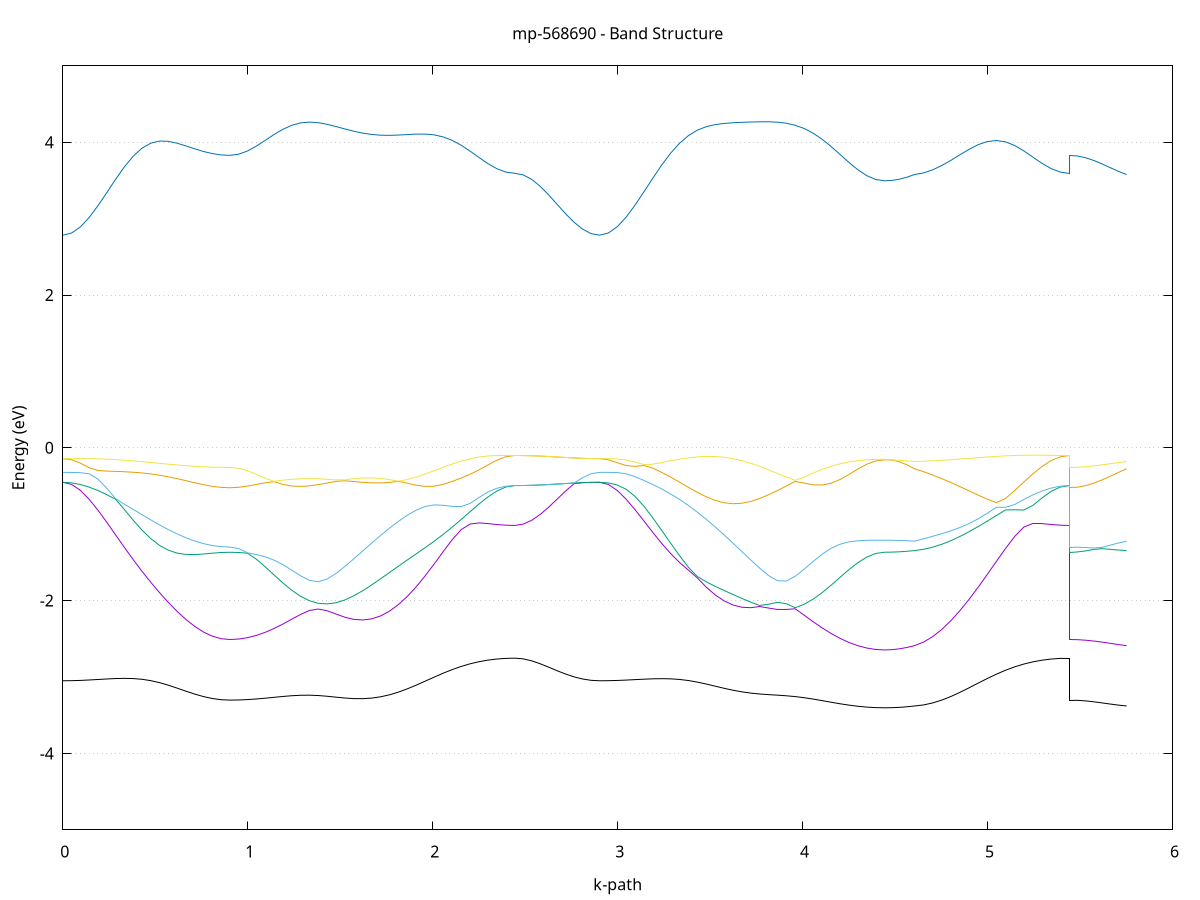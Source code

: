 set title 'mp-568690 - Band Structure'
set xlabel 'k-path'
set ylabel 'Energy (eV)'
set grid y
set yrange [-5:5]
set terminal png size 800,600
set output 'mp-568690_bands_gnuplot.png'
plot '-' using 1:2 with lines notitle, '-' using 1:2 with lines notitle, '-' using 1:2 with lines notitle, '-' using 1:2 with lines notitle, '-' using 1:2 with lines notitle, '-' using 1:2 with lines notitle, '-' using 1:2 with lines notitle, '-' using 1:2 with lines notitle, '-' using 1:2 with lines notitle, '-' using 1:2 with lines notitle, '-' using 1:2 with lines notitle, '-' using 1:2 with lines notitle, '-' using 1:2 with lines notitle, '-' using 1:2 with lines notitle, '-' using 1:2 with lines notitle, '-' using 1:2 with lines notitle, '-' using 1:2 with lines notitle, '-' using 1:2 with lines notitle, '-' using 1:2 with lines notitle, '-' using 1:2 with lines notitle, '-' using 1:2 with lines notitle, '-' using 1:2 with lines notitle, '-' using 1:2 with lines notitle, '-' using 1:2 with lines notitle, '-' using 1:2 with lines notitle, '-' using 1:2 with lines notitle, '-' using 1:2 with lines notitle, '-' using 1:2 with lines notitle, '-' using 1:2 with lines notitle, '-' using 1:2 with lines notitle, '-' using 1:2 with lines notitle, '-' using 1:2 with lines notitle, '-' using 1:2 with lines notitle, '-' using 1:2 with lines notitle, '-' using 1:2 with lines notitle, '-' using 1:2 with lines notitle, '-' using 1:2 with lines notitle, '-' using 1:2 with lines notitle, '-' using 1:2 with lines notitle, '-' using 1:2 with lines notitle, '-' using 1:2 with lines notitle, '-' using 1:2 with lines notitle, '-' using 1:2 with lines notitle, '-' using 1:2 with lines notitle, '-' using 1:2 with lines notitle, '-' using 1:2 with lines notitle, '-' using 1:2 with lines notitle, '-' using 1:2 with lines notitle, '-' using 1:2 with lines notitle, '-' using 1:2 with lines notitle, '-' using 1:2 with lines notitle, '-' using 1:2 with lines notitle, '-' using 1:2 with lines notitle, '-' using 1:2 with lines notitle, '-' using 1:2 with lines notitle, '-' using 1:2 with lines notitle, '-' using 1:2 with lines notitle, '-' using 1:2 with lines notitle, '-' using 1:2 with lines notitle, '-' using 1:2 with lines notitle, '-' using 1:2 with lines notitle, '-' using 1:2 with lines notitle, '-' using 1:2 with lines notitle, '-' using 1:2 with lines notitle, '-' using 1:2 with lines notitle, '-' using 1:2 with lines notitle, '-' using 1:2 with lines notitle, '-' using 1:2 with lines notitle, '-' using 1:2 with lines notitle, '-' using 1:2 with lines notitle, '-' using 1:2 with lines notitle, '-' using 1:2 with lines notitle, '-' using 1:2 with lines notitle, '-' using 1:2 with lines notitle, '-' using 1:2 with lines notitle, '-' using 1:2 with lines notitle, '-' using 1:2 with lines notitle, '-' using 1:2 with lines notitle, '-' using 1:2 with lines notitle, '-' using 1:2 with lines notitle, '-' using 1:2 with lines notitle, '-' using 1:2 with lines notitle, '-' using 1:2 with lines notitle, '-' using 1:2 with lines notitle, '-' using 1:2 with lines notitle, '-' using 1:2 with lines notitle, '-' using 1:2 with lines notitle, '-' using 1:2 with lines notitle, '-' using 1:2 with lines notitle, '-' using 1:2 with lines notitle, '-' using 1:2 with lines notitle, '-' using 1:2 with lines notitle, '-' using 1:2 with lines notitle, '-' using 1:2 with lines notitle, '-' using 1:2 with lines notitle, '-' using 1:2 with lines notitle
0.000000 -13.520325
0.047512 -13.517825
0.095023 -13.510525
0.142535 -13.498525
0.190047 -13.482125
0.237558 -13.461525
0.285070 -13.437225
0.332582 -13.409825
0.380093 -13.379825
0.427605 -13.348025
0.475117 -13.314925
0.522629 -13.281625
0.570140 -13.248525
0.617652 -13.216725
0.665164 -13.186725
0.712675 -13.159225
0.760187 -13.134825
0.807699 -13.113925
0.855210 -13.097725
0.902722 -13.090025
0.902722 -13.090025
0.950578 -13.089225
0.998434 -13.086925
1.046290 -13.083125
1.094146 -13.078225
1.142002 -13.072525
1.189857 -13.066425
1.237713 -13.060625
1.285569 -13.055425
1.333425 -13.052225
1.381281 -13.050525
1.429137 -13.050025
1.476993 -13.053325
1.476993 -13.053325
1.525329 -13.060025
1.573666 -13.070425
1.622002 -13.084625
1.670338 -13.102625
1.718675 -13.124225
1.767011 -13.149125
1.815348 -13.176725
1.863684 -13.206525
1.912020 -13.237825
1.960357 -13.269825
2.008693 -13.301725
2.057030 -13.332825
2.105366 -13.362225
2.153702 -13.389325
2.202039 -13.413425
2.250375 -13.433925
2.298712 -13.450425
2.347048 -13.462425
2.395384 -13.469725
2.443721 -13.472225
2.443721 -13.472225
2.489561 -13.473625
2.535401 -13.477425
2.581241 -13.483325
2.627081 -13.490425
2.672921 -13.497925
2.718761 -13.505125
2.764601 -13.511425
2.810441 -13.516225
2.856282 -13.519225
2.902122 -13.520325
2.902122 -13.520325
2.950196 -13.517725
2.998270 -13.510125
3.046345 -13.497725
3.094419 -13.480625
3.142493 -13.459225
3.190567 -13.434025
3.238642 -13.405725
3.286716 -13.374725
3.334790 -13.341825
3.382865 -13.307825
3.430939 -13.273425
3.479013 -13.239425
3.527088 -13.206725
3.575162 -13.175825
3.623236 -13.147625
3.671311 -13.122425
3.719385 -13.100725
3.767459 -13.082725
3.815534 -13.068625
3.863608 -13.058225
3.911682 -13.051325
3.959756 -13.052225
3.959756 -13.052225
4.008093 -13.056525
4.056429 -13.060925
4.104766 -13.065225
4.153102 -13.069425
4.201438 -13.073125
4.249775 -13.076425
4.298111 -13.079125
4.346448 -13.081125
4.394784 -13.082325
4.443120 -13.082725
4.443120 -13.082725
4.483511 -13.082525
4.523902 -13.082125
4.564293 -13.082325
4.604683 -13.084725
4.604683 -13.084725
4.653931 -13.101325
4.703179 -13.121525
4.752427 -13.145225
4.801674 -13.171825
4.850922 -13.201125
4.900170 -13.232225
4.949417 -13.264325
4.998665 -13.296725
5.047913 -13.328325
5.097160 -13.358525
5.146408 -13.386425
5.195656 -13.411325
5.244904 -13.432525
5.294151 -13.449525
5.343399 -13.462025
5.392647 -13.469625
5.441894 -13.472225
5.441894 -13.090025
5.486191 -13.089825
5.530487 -13.089025
5.574784 -13.087825
5.619080 -13.086225
5.663376 -13.084425
5.707673 -13.083325
5.751969 -13.084725
e
0.000000 -13.065425
0.047512 -13.065125
0.095023 -13.064225
0.142535 -13.062925
0.190047 -13.061125
0.237558 -13.058925
0.285070 -13.056425
0.332582 -13.053825
0.380093 -13.051125
0.427605 -13.048425
0.475117 -13.046125
0.522629 -13.044225
0.570140 -13.042925
0.617652 -13.042525
0.665164 -13.043325
0.712675 -13.045525
0.760187 -13.049325
0.807699 -13.054925
0.855210 -13.061825
0.902722 -13.066325
0.902722 -13.066325
0.950578 -13.066025
0.998434 -13.065325
1.046290 -13.064125
1.094146 -13.062525
1.142002 -13.060625
1.189857 -13.058525
1.237713 -13.056325
1.285569 -13.054125
1.333425 -13.051525
1.381281 -13.049525
1.429137 -13.049325
1.476993 -13.048625
1.476993 -13.048625
1.525329 -13.048625
1.573666 -13.049325
1.622002 -13.050825
1.670338 -13.053025
1.718675 -13.056125
1.767011 -13.060025
1.815348 -13.064525
1.863684 -13.069625
1.912020 -13.075325
1.960357 -13.081225
2.008693 -13.087425
2.057030 -13.093525
2.105366 -13.099425
2.153702 -13.105025
2.202039 -13.110125
2.250375 -13.114525
2.298712 -13.118125
2.347048 -13.120725
2.395384 -13.122325
2.443721 -13.122925
2.443721 -13.122925
2.489561 -13.121325
2.535401 -13.116725
2.581241 -13.109825
2.627081 -13.101425
2.672921 -13.092425
2.718761 -13.083825
2.764601 -13.076225
2.810441 -13.070325
2.856282 -13.066625
2.902122 -13.065425
2.902122 -13.065425
2.950196 -13.065025
2.998270 -13.064025
3.046345 -13.062425
3.094419 -13.060325
3.142493 -13.057725
3.190567 -13.054825
3.238642 -13.051625
3.286716 -13.048425
3.334790 -13.045325
3.382865 -13.042325
3.430939 -13.039725
3.479013 -13.037625
3.527088 -13.036025
3.575162 -13.035125
3.623236 -13.034925
3.671311 -13.035425
3.719385 -13.036625
3.767459 -13.038625
3.815534 -13.041225
3.863608 -13.044425
3.911682 -13.048125
3.959756 -13.047625
3.959756 -13.047625
4.008093 -13.046625
4.056429 -13.047825
4.104766 -13.050725
4.153102 -13.054625
4.201438 -13.059025
4.249775 -13.063425
4.298111 -13.067325
4.346448 -13.070425
4.394784 -13.072425
4.443120 -13.073025
4.443120 -13.073025
4.483511 -13.073525
4.523902 -13.074725
4.564293 -13.075825
4.604683 -13.075225
4.604683 -13.075225
4.653931 -13.069425
4.703179 -13.066625
4.752427 -13.066325
4.801674 -13.068025
4.850922 -13.071325
4.900170 -13.075725
4.949417 -13.081025
4.998665 -13.086825
5.047913 -13.092825
5.097160 -13.098825
5.146408 -13.104525
5.195656 -13.109725
5.244904 -13.114225
5.294151 -13.117925
5.343399 -13.120625
5.392647 -13.122325
5.441894 -13.122925
5.441894 -13.066325
5.486191 -13.066625
5.530487 -13.067625
5.574784 -13.069125
5.619080 -13.071325
5.663376 -13.073725
5.707673 -13.075725
5.751969 -13.075225
e
0.000000 -6.941325
0.047512 -6.940425
0.095023 -6.937925
0.142535 -6.933925
0.190047 -6.928625
0.237558 -6.922425
0.285070 -6.915725
0.332582 -6.908825
0.380093 -6.902325
0.427605 -6.896525
0.475117 -6.891725
0.522629 -6.888025
0.570140 -6.885425
0.617652 -6.883825
0.665164 -6.883025
0.712675 -6.882725
0.760187 -6.882725
0.807699 -6.882925
0.855210 -6.883025
0.902722 -6.883125
0.902722 -6.883125
0.950578 -6.881625
0.998434 -6.877125
1.046290 -6.869825
1.094146 -6.859825
1.142002 -6.847525
1.189857 -6.833225
1.237713 -6.817425
1.285569 -6.800925
1.333425 -6.784525
1.381281 -6.769225
1.429137 -6.761425
1.476993 -6.775125
1.476993 -6.775125
1.525329 -6.790125
1.573666 -6.804925
1.622002 -6.819025
1.670338 -6.831825
1.718675 -6.843225
1.767011 -6.853225
1.815348 -6.862025
1.863684 -6.869925
1.912020 -6.877225
1.960357 -6.884425
2.008693 -6.891525
2.057030 -6.898925
2.105366 -6.906325
2.153702 -6.913825
2.202039 -6.920925
2.250375 -6.927425
2.298712 -6.933025
2.347048 -6.937225
2.395384 -6.939925
2.443721 -6.940825
2.443721 -6.940825
2.489561 -6.940825
2.535401 -6.940925
2.581241 -6.940925
2.627081 -6.941025
2.672921 -6.941025
2.718761 -6.941125
2.764601 -6.941225
2.810441 -6.941225
2.856282 -6.941325
2.902122 -6.941325
2.902122 -6.941325
2.950196 -6.940425
2.998270 -6.937725
3.046345 -6.933625
3.094419 -6.928225
3.142493 -6.921825
3.190567 -6.914925
3.238642 -6.907725
3.286716 -6.900625
3.334790 -6.893625
3.382865 -6.886825
3.430939 -6.880125
3.479013 -6.873225
3.527088 -6.865725
3.575162 -6.857425
3.623236 -6.847825
3.671311 -6.836725
3.719385 -6.824025
3.767459 -6.809925
3.815534 -6.794725
3.863608 -6.779225
3.911682 -6.764425
3.959756 -6.766625
3.959756 -6.766625
4.008093 -6.782125
4.056429 -6.798925
4.104766 -6.815725
4.153102 -6.831725
4.201438 -6.846225
4.249775 -6.858725
4.298111 -6.868825
4.346448 -6.876225
4.394784 -6.880625
4.443120 -6.882125
4.443120 -6.882125
4.483511 -6.882225
4.523902 -6.882225
4.564293 -6.882225
4.604683 -6.882325
4.604683 -6.882325
4.653931 -6.882125
4.703179 -6.881925
4.752427 -6.881925
4.801674 -6.882425
4.850922 -6.883525
4.900170 -6.885625
4.949417 -6.888925
4.998665 -6.893425
5.047913 -6.899125
5.097160 -6.905825
5.146408 -6.913025
5.195656 -6.920225
5.244904 -6.926925
5.294151 -6.932725
5.343399 -6.937125
5.392647 -6.939925
5.441894 -6.940825
5.441894 -6.883125
5.486191 -6.883125
5.530487 -6.883025
5.574784 -6.882925
5.619080 -6.882825
5.663376 -6.882625
5.707673 -6.882425
5.751969 -6.882325
e
0.000000 -6.941325
0.047512 -6.939725
0.095023 -6.935225
0.142535 -6.927825
0.190047 -6.917825
0.237558 -6.905425
0.285070 -6.891225
0.332582 -6.875825
0.380093 -6.860025
0.427605 -6.845025
0.475117 -6.832025
0.522629 -6.821925
0.570140 -6.815225
0.617652 -6.811925
0.665164 -6.811125
0.712675 -6.812025
0.760187 -6.813725
0.807699 -6.815325
0.855210 -6.816625
0.902722 -6.817025
0.902722 -6.817025
0.950578 -6.815425
0.998434 -6.810525
1.046290 -6.802625
1.094146 -6.792225
1.142002 -6.779925
1.189857 -6.766825
1.237713 -6.754625
1.285569 -6.746025
1.333425 -6.744525
1.381281 -6.750425
1.429137 -6.756325
1.476993 -6.747025
1.476993 -6.747025
1.525329 -6.741925
1.573666 -6.740825
1.622002 -6.742725
1.670338 -6.746525
1.718675 -6.751925
1.767011 -6.759525
1.815348 -6.769825
1.863684 -6.783425
1.912020 -6.799725
1.960357 -6.818125
2.008693 -6.837325
2.057030 -6.856525
2.105366 -6.874725
2.153702 -6.891325
2.202039 -6.906025
2.250375 -6.918325
2.298712 -6.928125
2.347048 -6.935125
2.395384 -6.939425
2.443721 -6.940825
2.443721 -6.940825
2.489561 -6.940825
2.535401 -6.940925
2.581241 -6.940925
2.627081 -6.941025
2.672921 -6.941025
2.718761 -6.941125
2.764601 -6.941225
2.810441 -6.941225
2.856282 -6.941325
2.902122 -6.941325
2.902122 -6.941325
2.950196 -6.939725
2.998270 -6.934925
3.046345 -6.927025
3.094419 -6.916225
3.142493 -6.902625
3.190567 -6.886725
3.238642 -6.868825
3.286716 -6.849625
3.334790 -6.829825
3.382865 -6.810525
3.430939 -6.792625
3.479013 -6.777425
3.527088 -6.765625
3.575162 -6.756925
3.623236 -6.750525
3.671311 -6.745825
3.719385 -6.742225
3.767459 -6.740125
3.815534 -6.740625
3.863608 -6.744925
3.911682 -6.753825
3.959756 -6.752225
3.959756 -6.752225
4.008093 -6.745425
4.056429 -6.746425
4.104766 -6.754625
4.153102 -6.766825
4.201438 -6.779925
4.249775 -6.792225
4.298111 -6.802725
4.346448 -6.810725
4.394784 -6.815725
4.443120 -6.817425
4.443120 -6.817425
4.483511 -6.817325
4.523902 -6.817225
4.564293 -6.817125
4.604683 -6.816825
4.604683 -6.816825
4.653931 -6.815525
4.703179 -6.813725
4.752427 -6.812025
4.801674 -6.811625
4.850922 -6.813625
4.900170 -6.819125
4.949417 -6.828925
4.998665 -6.842325
5.047913 -6.858025
5.097160 -6.874625
5.146408 -6.890625
5.195656 -6.905225
5.244904 -6.917625
5.294151 -6.927625
5.343399 -6.934925
5.392647 -6.939325
5.441894 -6.940825
5.441894 -6.817025
5.486191 -6.817025
5.530487 -6.817025
5.574784 -6.817025
5.619080 -6.817025
5.663376 -6.817025
5.707673 -6.817025
5.751969 -6.816825
e
0.000000 -6.802025
0.047512 -6.801025
0.095023 -6.797925
0.142535 -6.792825
0.190047 -6.785725
0.237558 -6.776925
0.285070 -6.766525
0.332582 -6.754325
0.380093 -6.740625
0.427605 -6.725125
0.475117 -6.707925
0.522629 -6.701825
0.570140 -6.701125
0.617652 -6.699225
0.665164 -6.696525
0.712675 -6.693625
0.760187 -6.690925
0.807699 -6.688825
0.855210 -6.687525
0.902722 -6.687025
0.902722 -6.687025
0.950578 -6.687025
0.998434 -6.687125
1.046290 -6.687225
1.094146 -6.687625
1.142002 -6.688225
1.189857 -6.689025
1.237713 -6.689525
1.285569 -6.688225
1.333425 -6.682925
1.381281 -6.674425
1.429137 -6.669725
1.476993 -6.674125
1.476993 -6.674125
1.525329 -6.676425
1.573666 -6.677425
1.622002 -6.678725
1.670338 -6.681525
1.718675 -6.687225
1.767011 -6.693425
1.815348 -6.699925
1.863684 -6.706625
1.912020 -6.713825
1.960357 -6.721625
2.008693 -6.730225
2.057030 -6.739625
2.105366 -6.749525
2.153702 -6.759525
2.202039 -6.768825
2.250375 -6.777125
2.298712 -6.783925
2.347048 -6.789025
2.395384 -6.792125
2.443721 -6.793125
2.443721 -6.793125
2.489561 -6.793325
2.535401 -6.793925
2.581241 -6.794925
2.627081 -6.796125
2.672921 -6.797525
2.718761 -6.798925
2.764601 -6.800125
2.810441 -6.801125
2.856282 -6.801825
2.902122 -6.802025
2.902122 -6.802025
2.950196 -6.800925
2.998270 -6.797725
3.046345 -6.792425
3.094419 -6.785225
3.142493 -6.776425
3.190567 -6.766425
3.238642 -6.755725
3.286716 -6.745025
3.334790 -6.734825
3.382865 -6.725525
3.430939 -6.717125
3.479013 -6.709525
3.527088 -6.702525
3.575162 -6.695925
3.623236 -6.689625
3.671311 -6.683825
3.719385 -6.678425
3.767459 -6.673625
3.815534 -6.673725
3.863608 -6.673125
3.911682 -6.670025
3.959756 -6.671925
3.959756 -6.671925
4.008093 -6.678425
4.056429 -6.682125
4.104766 -6.682425
4.153102 -6.681325
4.201438 -6.680225
4.249775 -6.679525
4.298111 -6.679125
4.346448 -6.678925
4.394784 -6.678825
4.443120 -6.678825
4.443120 -6.678825
4.483511 -6.679025
4.523902 -6.679625
4.564293 -6.680525
4.604683 -6.681825
4.604683 -6.681825
4.653931 -6.683825
4.703179 -6.686725
4.752427 -6.690525
4.801674 -6.694525
4.850922 -6.698325
4.900170 -6.701225
4.949417 -6.704725
4.998665 -6.717625
5.047913 -6.732125
5.097160 -6.745325
5.146408 -6.757225
5.195656 -6.767625
5.244904 -6.776425
5.294151 -6.783625
5.343399 -6.788825
5.392647 -6.792025
5.441894 -6.793125
5.441894 -6.687025
5.486191 -6.686925
5.530487 -6.686425
5.574784 -6.685725
5.619080 -6.684825
5.663376 -6.683725
5.707673 -6.682725
5.751969 -6.681825
e
0.000000 -6.676325
0.047512 -6.676725
0.095023 -6.677825
0.142535 -6.679725
0.190047 -6.682325
0.237558 -6.685425
0.285070 -6.688825
0.332582 -6.692425
0.380093 -6.695925
0.427605 -6.698825
0.475117 -6.700825
0.522629 -6.688625
0.570140 -6.668425
0.617652 -6.647525
0.665164 -6.627225
0.712675 -6.613125
0.760187 -6.606225
0.807699 -6.601025
0.855210 -6.597725
0.902722 -6.596625
0.902722 -6.596625
0.950578 -6.597625
0.998434 -6.600525
1.046290 -6.605325
1.094146 -6.611625
1.142002 -6.619225
1.189857 -6.627825
1.237713 -6.637025
1.285569 -6.646325
1.333425 -6.655225
1.381281 -6.663225
1.429137 -6.666625
1.476993 -6.664425
1.476993 -6.664425
1.525329 -6.666925
1.573666 -6.671025
1.622002 -6.676025
1.670338 -6.681425
1.718675 -6.685825
1.767011 -6.691025
1.815348 -6.695825
1.863684 -6.699225
1.912020 -6.700625
1.960357 -6.700325
2.008693 -6.698625
2.057030 -6.695925
2.105366 -6.692725
2.153702 -6.689225
2.202039 -6.685825
2.250375 -6.682625
2.298712 -6.679925
2.347048 -6.677925
2.395384 -6.676725
2.443721 -6.676225
2.443721 -6.676225
2.489561 -6.676225
2.535401 -6.676225
2.581241 -6.676225
2.627081 -6.676225
2.672921 -6.676225
2.718761 -6.676325
2.764601 -6.676325
2.810441 -6.676325
2.856282 -6.676325
2.902122 -6.676325
2.902122 -6.676325
2.950196 -6.676725
2.998270 -6.677925
3.046345 -6.679925
3.094419 -6.682525
3.142493 -6.685525
3.190567 -6.688725
3.238642 -6.692025
3.286716 -6.694925
3.334790 -6.697025
3.382865 -6.698025
3.430939 -6.697325
3.479013 -6.694525
3.527088 -6.689825
3.575162 -6.683925
3.623236 -6.678425
3.671311 -6.674425
3.719385 -6.672725
3.767459 -6.672925
3.815534 -6.669525
3.863608 -6.666725
3.911682 -6.667025
3.959756 -6.664325
3.959756 -6.664325
4.008093 -6.656625
4.056429 -6.647625
4.104766 -6.638225
4.153102 -6.628925
4.201438 -6.620025
4.249775 -6.612125
4.298111 -6.605625
4.346448 -6.600725
4.394784 -6.597625
4.443120 -6.596625
4.443120 -6.596625
4.483511 -6.596725
4.523902 -6.596925
4.564293 -6.597425
4.604683 -6.598025
4.604683 -6.598025
4.653931 -6.601825
4.703179 -6.607725
4.752427 -6.617525
4.801674 -6.638325
4.850922 -6.659625
4.900170 -6.679925
4.949417 -6.696125
4.998665 -6.699125
5.047913 -6.697125
5.097160 -6.693825
5.146408 -6.690125
5.195656 -6.686425
5.244904 -6.683025
5.294151 -6.680125
5.343399 -6.678025
5.392647 -6.676725
5.441894 -6.676225
5.441894 -6.596625
5.486191 -6.596625
5.530487 -6.596725
5.574784 -6.596925
5.619080 -6.597125
5.663376 -6.597325
5.707673 -6.597625
5.751969 -6.598025
e
0.000000 -6.676325
0.047512 -6.676325
0.095023 -6.676325
0.142535 -6.676225
0.190047 -6.675825
0.237558 -6.674925
0.285070 -6.673325
0.332582 -6.670725
0.380093 -6.666925
0.427605 -6.661725
0.475117 -6.655225
0.522629 -6.647525
0.570140 -6.638925
0.617652 -6.630025
0.665164 -6.621225
0.712675 -6.608525
0.760187 -6.592525
0.807699 -6.580425
0.855210 -6.572725
0.902722 -6.570125
0.902722 -6.570125
0.950578 -6.571325
0.998434 -6.574725
1.046290 -6.580325
1.094146 -6.587825
1.142002 -6.596825
1.189857 -6.606825
1.237713 -6.617025
1.285569 -6.626725
1.333425 -6.634925
1.381281 -6.640825
1.429137 -6.643125
1.476993 -6.639325
1.476993 -6.639325
1.525329 -6.632025
1.573666 -6.625325
1.622002 -6.620825
1.670338 -6.618925
1.718675 -6.619725
1.767011 -6.623225
1.815348 -6.628925
1.863684 -6.636325
1.912020 -6.644525
1.960357 -6.652725
2.008693 -6.660125
2.057030 -6.666025
2.105366 -6.670425
2.153702 -6.673225
2.202039 -6.674925
2.250375 -6.675825
2.298712 -6.676225
2.347048 -6.676225
2.395384 -6.676225
2.443721 -6.676225
2.443721 -6.676225
2.489561 -6.676225
2.535401 -6.676225
2.581241 -6.676225
2.627081 -6.676225
2.672921 -6.676225
2.718761 -6.676325
2.764601 -6.676325
2.810441 -6.676325
2.856282 -6.676325
2.902122 -6.676325
2.902122 -6.676325
2.950196 -6.676325
2.998270 -6.676325
3.046345 -6.676225
3.094419 -6.675825
3.142493 -6.675025
3.190567 -6.673425
3.238642 -6.670625
3.286716 -6.666525
3.334790 -6.660725
3.382865 -6.653425
3.430939 -6.645225
3.479013 -6.636825
3.527088 -6.629225
3.575162 -6.623225
3.623236 -6.619225
3.671311 -6.617825
3.719385 -6.619225
3.767459 -6.623125
3.815534 -6.629325
3.863608 -6.636625
3.911682 -6.642225
3.959756 -6.642525
3.959756 -6.642525
4.008093 -6.638125
4.056429 -6.630525
4.104766 -6.620725
4.153102 -6.609825
4.201438 -6.598825
4.249775 -6.588825
4.298111 -6.580525
4.346448 -6.574225
4.394784 -6.570425
4.443120 -6.569125
4.443120 -6.569125
4.483511 -6.569425
4.523902 -6.570325
4.564293 -6.571825
4.604683 -6.573825
4.604683 -6.573825
4.653931 -6.583925
4.703179 -6.598925
4.752427 -6.615325
4.801674 -6.624125
4.850922 -6.633425
4.900170 -6.642725
4.949417 -6.651425
4.998665 -6.658925
5.047913 -6.664925
5.097160 -6.669525
5.146408 -6.672625
5.195656 -6.674625
5.244904 -6.675625
5.294151 -6.676125
5.343399 -6.676225
5.392647 -6.676225
5.441894 -6.676225
5.441894 -6.570125
5.486191 -6.570225
5.530487 -6.570525
5.574784 -6.570925
5.619080 -6.571525
5.663376 -6.572225
5.707673 -6.572925
5.751969 -6.573825
e
0.000000 -3.049425
0.047512 -3.048225
0.095023 -3.044625
0.142535 -3.039225
0.190047 -3.032625
0.237558 -3.025825
0.285070 -3.020325
0.332582 -3.017925
0.380093 -3.020425
0.427605 -3.029825
0.475117 -3.047425
0.522629 -3.073525
0.570140 -3.106925
0.617652 -3.145325
0.665164 -3.185225
0.712675 -3.223225
0.760187 -3.256025
0.807699 -3.281325
0.855210 -3.297125
0.902722 -3.302525
0.902722 -3.302525
0.950578 -3.300825
0.998434 -3.295825
1.046290 -3.287825
1.094146 -3.277725
1.142002 -3.266225
1.189857 -3.254825
1.237713 -3.245225
1.285569 -3.239225
1.333425 -3.238125
1.381281 -3.242725
1.429137 -3.252125
1.476993 -3.263925
1.476993 -3.263925
1.525329 -3.275325
1.573666 -3.282825
1.622002 -3.283725
1.670338 -3.276225
1.718675 -3.259325
1.767011 -3.232725
1.815348 -3.197325
1.863684 -3.154225
1.912020 -3.105525
1.960357 -3.053525
2.008693 -3.000825
2.057030 -2.949925
2.105366 -2.903225
2.153702 -2.862025
2.202039 -2.827525
2.250375 -2.799925
2.298712 -2.779125
2.347048 -2.764625
2.395384 -2.756225
2.443721 -2.753425
2.443721 -2.753425
2.489561 -2.762625
2.535401 -2.788525
2.581241 -2.826725
2.627081 -2.871725
2.672921 -2.918125
2.718761 -2.961425
2.764601 -2.998325
2.810441 -3.026225
2.856282 -3.043525
2.902122 -3.049425
2.902122 -3.049425
2.950196 -3.048325
2.998270 -3.045125
3.046345 -3.040325
3.094419 -3.034425
3.142493 -3.028525
3.190567 -3.023825
3.238642 -3.021925
3.286716 -3.024225
3.334790 -3.032125
3.382865 -3.046325
3.430939 -3.066825
3.479013 -3.092025
3.527088 -3.119825
3.575162 -3.147625
3.623236 -3.173025
3.671311 -3.194325
3.719385 -3.210625
3.767459 -3.222325
3.815534 -3.230725
3.863608 -3.237725
3.911682 -3.245725
3.959756 -3.256425
3.959756 -3.256425
4.008093 -3.270925
4.056429 -3.288725
4.104766 -3.308925
4.153102 -3.329825
4.201438 -3.350025
4.249775 -3.368025
4.298111 -3.382925
4.346448 -3.394125
4.394784 -3.400925
4.443120 -3.403325
4.443120 -3.403325
4.483511 -3.401725
4.523902 -3.397225
4.564293 -3.389725
4.604683 -3.379525
4.604683 -3.379525
4.653931 -3.365825
4.703179 -3.339725
4.752427 -3.302425
4.801674 -3.255425
4.850922 -3.200925
4.900170 -3.141525
4.949417 -3.080125
4.998665 -3.019725
5.047913 -2.962925
5.097160 -2.911725
5.146408 -2.867525
5.195656 -2.830925
5.244904 -2.801825
5.294151 -2.780125
5.343399 -2.765025
5.392647 -2.756325
5.441894 -2.753425
5.441894 -3.302525
5.486191 -3.305225
5.530487 -3.313025
5.574784 -3.324925
5.619080 -3.339125
5.663376 -3.354125
5.707673 -3.368025
5.751969 -3.379525
e
0.000000 -0.451225
0.047512 -0.478825
0.095023 -0.556825
0.142535 -0.673525
0.190047 -0.816225
0.237558 -0.973925
0.285070 -1.138025
0.332582 -1.302025
0.380093 -1.461525
0.427605 -1.613925
0.475117 -1.758325
0.522629 -1.894525
0.570140 -2.022125
0.617652 -2.139725
0.665164 -2.245425
0.712675 -2.336425
0.760187 -2.410225
0.807699 -2.464625
0.855210 -2.498025
0.902722 -2.509225
0.902722 -2.509225
0.950578 -2.503225
0.998434 -2.485225
1.046290 -2.455725
1.094146 -2.415425
1.142002 -2.365325
1.189857 -2.307225
1.237713 -2.243825
1.285569 -2.180525
1.333425 -2.129125
1.381281 -2.110125
1.429137 -2.132725
1.476993 -2.175825
1.476993 -2.175825
1.525329 -2.217525
1.573666 -2.245425
1.622002 -2.253625
1.670338 -2.239025
1.718675 -2.200225
1.767011 -2.137325
1.815348 -2.051025
1.863684 -1.943025
1.912020 -1.815725
1.960357 -1.672625
2.008693 -1.517925
2.057030 -1.358025
2.105366 -1.202725
2.153702 -1.071625
2.202039 -0.997725
2.250375 -0.983025
2.298712 -0.991625
2.347048 -1.003725
2.395384 -1.012625
2.443721 -1.015825
2.443721 -1.015825
2.489561 -0.998425
2.535401 -0.948525
2.581241 -0.871925
2.627081 -0.776525
2.672921 -0.671225
2.718761 -0.565425
2.764601 -0.468725
2.810441 -0.455825
2.856282 -0.452325
2.902122 -0.451225
2.902122 -0.451225
2.950196 -0.479925
2.998270 -0.558825
3.046345 -0.673625
3.094419 -0.810725
3.142493 -0.958825
3.190567 -1.108525
3.238642 -1.252325
3.286716 -1.384525
3.334790 -1.501425
3.382865 -1.601125
3.430939 -1.703025
3.479013 -1.824025
3.527088 -1.924725
3.575162 -2.002925
3.623236 -2.057125
3.671311 -2.086825
3.719385 -2.092725
3.767459 -2.077325
3.815534 -2.097125
3.863608 -2.115925
3.911682 -2.115525
3.959756 -2.106925
3.959756 -2.106925
4.008093 -2.190425
4.056429 -2.275225
4.104766 -2.355625
4.153102 -2.428725
4.201438 -2.492825
4.249775 -2.546725
4.298111 -2.589625
4.346448 -2.620725
4.394784 -2.639525
4.443120 -2.645925
4.443120 -2.645925
4.483511 -2.642125
4.523902 -2.631025
4.564293 -2.613325
4.604683 -2.589925
4.604683 -2.589925
4.653931 -2.543125
4.703179 -2.471825
4.752427 -2.377725
4.801674 -2.263125
4.850922 -2.130625
4.900170 -1.983125
4.949417 -1.823925
4.998665 -1.656925
5.047913 -1.486325
5.097160 -1.317825
5.146408 -1.160925
5.195656 -1.038225
5.244904 -0.989625
5.294151 -0.991625
5.343399 -1.003325
5.392647 -1.012525
5.441894 -1.015825
5.441894 -2.509225
5.486191 -2.511525
5.530487 -2.518425
5.574784 -2.529225
5.619080 -2.543125
5.663376 -2.558925
5.707673 -2.575125
5.751969 -2.589925
e
0.000000 -0.451225
0.047512 -0.458525
0.095023 -0.480025
0.142535 -0.514125
0.190047 -0.558925
0.237558 -0.612425
0.285070 -0.672625
0.332582 -0.806125
0.380093 -0.946125
0.427605 -1.075625
0.475117 -1.187425
0.522629 -1.276125
0.570140 -1.339225
0.617652 -1.377725
0.665164 -1.395225
0.712675 -1.397325
0.760187 -1.390025
0.807699 -1.379425
0.855210 -1.370525
0.902722 -1.367225
0.902722 -1.367225
0.950578 -1.370025
0.998434 -1.379225
1.046290 -1.457325
1.094146 -1.557025
1.142002 -1.663725
1.189857 -1.768525
1.237713 -1.863925
1.285569 -1.943325
1.333425 -2.001525
1.381281 -2.035225
1.429137 -2.043525
1.476993 -2.027925
1.476993 -2.027925
1.525329 -1.991025
1.573666 -1.937025
1.622002 -1.870025
1.670338 -1.794325
1.718675 -1.713525
1.767011 -1.630725
1.815348 -1.548125
1.863684 -1.466625
1.912020 -1.386025
1.960357 -1.304825
2.008693 -1.220925
2.057030 -1.132425
2.105366 -1.038125
2.153702 -0.938725
2.202039 -0.836425
2.250375 -0.735625
2.298712 -0.642625
2.347048 -0.565325
2.395384 -0.513025
2.443721 -0.494225
2.443721 -0.494225
2.489561 -0.493325
2.535401 -0.490525
2.581241 -0.486125
2.627081 -0.480525
2.672921 -0.474025
2.718761 -0.467225
2.764601 -0.460925
2.810441 -0.455825
2.856282 -0.452325
2.902122 -0.451225
2.902122 -0.451225
2.950196 -0.459325
2.998270 -0.487025
3.046345 -0.543125
3.094419 -0.636825
3.142493 -0.765925
3.190567 -0.918425
3.238642 -1.082625
3.286716 -1.249325
3.334790 -1.411725
3.382865 -1.564325
3.430939 -1.684225
3.479013 -1.753425
3.527088 -1.812825
3.575162 -1.867025
3.623236 -1.919225
3.671311 -1.970625
3.719385 -2.019825
3.767459 -2.063525
3.815534 -2.047425
3.863608 -2.022425
3.911682 -2.040925
3.959756 -2.093325
3.959756 -2.093325
4.008093 -2.048125
4.056429 -1.981625
4.104766 -1.897425
4.153102 -1.800725
4.201438 -1.697925
4.249775 -1.596625
4.298111 -1.504925
4.346448 -1.431225
4.394784 -1.383225
4.443120 -1.366625
4.443120 -1.366625
4.483511 -1.365225
4.523902 -1.361025
4.564293 -1.354225
4.604683 -1.345025
4.604683 -1.345025
4.653931 -1.328225
4.703179 -1.300525
4.752427 -1.262725
4.801674 -1.215525
4.850922 -1.160225
4.900170 -1.098025
4.949417 -1.030425
4.998665 -0.959225
5.047913 -0.886125
5.097160 -0.813125
5.146408 -0.810925
5.195656 -0.814525
5.244904 -0.753325
5.294151 -0.656325
5.343399 -0.570425
5.392647 -0.513925
5.441894 -0.494225
5.441894 -1.367225
5.486191 -1.362725
5.530487 -1.349525
5.574784 -1.329025
5.619080 -1.320025
5.663376 -1.329025
5.707673 -1.337625
5.751969 -1.345025
e
0.000000 -0.321425
0.047512 -0.322125
0.095023 -0.325225
0.142535 -0.340425
0.190047 -0.409825
0.237558 -0.527525
0.285070 -0.663625
0.332582 -0.737525
0.380093 -0.805225
0.427605 -0.874025
0.475117 -0.942225
0.522629 -1.008025
0.570140 -1.069925
0.617652 -1.126625
0.665164 -1.176825
0.712675 -1.219425
0.760187 -1.253625
0.807699 -1.278525
0.855210 -1.293625
0.902722 -1.298725
0.902722 -1.298725
0.950578 -1.318625
0.998434 -1.374425
1.046290 -1.396925
1.094146 -1.426325
1.142002 -1.470225
1.189857 -1.529425
1.237713 -1.600525
1.285569 -1.674425
1.333425 -1.734125
1.381281 -1.753225
1.429137 -1.717725
1.476993 -1.644725
1.476993 -1.644725
1.525329 -1.552825
1.573666 -1.452725
1.622002 -1.349625
1.670338 -1.246625
1.718675 -1.146225
1.767011 -1.050325
1.815348 -0.961225
1.863684 -0.881225
1.912020 -0.814325
1.960357 -0.766925
2.008693 -0.746925
2.057030 -0.752125
2.105366 -0.766925
2.153702 -0.768725
2.202039 -0.727925
2.250375 -0.650325
2.298712 -0.578025
2.347048 -0.529125
2.395384 -0.502525
2.443721 -0.494225
2.443721 -0.494225
2.489561 -0.493325
2.535401 -0.490525
2.581241 -0.486125
2.627081 -0.480525
2.672921 -0.474025
2.718761 -0.467225
2.764601 -0.460925
2.810441 -0.390425
2.856282 -0.339325
2.902122 -0.321425
2.902122 -0.321425
2.950196 -0.321625
2.998270 -0.324225
3.046345 -0.339725
3.094419 -0.378325
3.142493 -0.427625
3.190567 -0.480925
3.238642 -0.539225
3.286716 -0.603925
3.334790 -0.675825
3.382865 -0.755225
3.430939 -0.841825
3.479013 -0.935225
3.527088 -1.034625
3.575162 -1.139025
3.623236 -1.247125
3.671311 -1.357325
3.719385 -1.467525
3.767459 -1.574425
3.815534 -1.671425
3.863608 -1.740025
3.911682 -1.743925
3.959756 -1.682125
3.959756 -1.682125
4.008093 -1.589425
4.056429 -1.488625
4.104766 -1.393925
4.153102 -1.316525
4.201438 -1.262525
4.249775 -1.231125
4.298111 -1.216225
4.346448 -1.210625
4.394784 -1.209325
4.443120 -1.209225
4.443120 -1.209225
4.483511 -1.210025
4.523902 -1.212625
4.564293 -1.216625
4.604683 -1.222025
4.604683 -1.222025
4.653931 -1.190625
4.703179 -1.158225
4.752427 -1.124025
4.801674 -1.086225
4.850922 -1.042825
4.900170 -0.991225
4.949417 -0.929525
4.998665 -0.856525
5.047913 -0.777625
5.097160 -0.779125
5.146408 -0.742325
5.195656 -0.675925
5.244904 -0.616325
5.294151 -0.565825
5.343399 -0.527125
5.392647 -0.502625
5.441894 -0.494225
5.441894 -1.298725
5.486191 -1.300325
5.530487 -1.304725
5.574784 -1.311625
5.619080 -1.302925
5.663376 -1.274225
5.707673 -1.246125
5.751969 -1.222025
e
0.000000 -0.141825
0.047512 -0.156425
0.095023 -0.199725
0.142535 -0.261525
0.190047 -0.296525
0.237558 -0.304625
0.285070 -0.308525
0.332582 -0.313025
0.380093 -0.319525
0.427605 -0.328925
0.475117 -0.341825
0.522629 -0.358625
0.570140 -0.379225
0.617652 -0.403125
0.665164 -0.429425
0.712675 -0.456525
0.760187 -0.482125
0.807699 -0.503525
0.855210 -0.517925
0.902722 -0.522925
0.902722 -0.522925
0.950578 -0.516825
0.998434 -0.500625
1.046290 -0.479425
1.094146 -0.457725
1.142002 -0.442825
1.189857 -0.478725
1.237713 -0.499225
1.285569 -0.504525
1.333425 -0.497325
1.381281 -0.481425
1.429137 -0.460825
1.476993 -0.439125
1.476993 -0.439125
1.525329 -0.430625
1.573666 -0.441725
1.622002 -0.451525
1.670338 -0.458025
1.718675 -0.459225
1.767011 -0.453025
1.815348 -0.438125
1.863684 -0.463825
1.912020 -0.489025
1.960357 -0.505225
2.008693 -0.502125
2.057030 -0.477525
2.105366 -0.439825
2.153702 -0.395625
2.202039 -0.345825
2.250375 -0.288525
2.298712 -0.224125
2.347048 -0.162025
2.395384 -0.116825
2.443721 -0.100325
2.443721 -0.100325
2.489561 -0.101225
2.535401 -0.103925
2.581241 -0.108125
2.627081 -0.113525
2.672921 -0.119825
2.718761 -0.126325
2.764601 -0.132325
2.810441 -0.137325
2.856282 -0.140625
2.902122 -0.141825
2.902122 -0.141825
2.950196 -0.156925
2.998270 -0.195125
3.046345 -0.232225
3.094419 -0.242025
3.142493 -0.231825
3.190567 -0.266425
3.238642 -0.321425
3.286716 -0.383425
3.334790 -0.449825
3.382865 -0.517625
3.430939 -0.582925
3.479013 -0.641225
3.527088 -0.687925
3.575162 -0.719025
3.623236 -0.731625
3.671311 -0.725425
3.719385 -0.701725
3.767459 -0.663625
3.815534 -0.614825
3.863608 -0.559025
3.911682 -0.499925
3.959756 -0.440425
3.959756 -0.440425
4.008093 -0.461725
4.056429 -0.484225
4.104766 -0.486825
4.153102 -0.464325
4.201438 -0.416125
4.249775 -0.349725
4.298111 -0.278025
4.346448 -0.215025
4.394784 -0.172225
4.443120 -0.157125
4.443120 -0.157125
4.483511 -0.158625
4.523902 -0.183325
4.564293 -0.222825
4.604683 -0.273725
4.604683 -0.273725
4.653931 -0.312225
4.703179 -0.355625
4.752427 -0.403225
4.801674 -0.454325
4.850922 -0.508225
4.900170 -0.563625
4.949417 -0.619125
4.998665 -0.672825
5.047913 -0.716925
5.097160 -0.663325
5.146408 -0.558925
5.195656 -0.448825
5.244904 -0.341325
5.294151 -0.244725
5.343399 -0.167625
5.392647 -0.117625
5.441894 -0.100325
5.441894 -0.522925
5.486191 -0.515725
5.530487 -0.494725
5.574784 -0.461825
5.619080 -0.419825
5.663376 -0.372125
5.707673 -0.322225
5.751969 -0.273725
e
0.000000 -0.141825
0.047512 -0.141625
0.095023 -0.141525
0.142535 -0.142225
0.190047 -0.144225
0.237558 -0.148125
0.285070 -0.154025
0.332582 -0.161725
0.380093 -0.170825
0.427605 -0.181125
0.475117 -0.192025
0.522629 -0.203125
0.570140 -0.214025
0.617652 -0.224325
0.665164 -0.233625
0.712675 -0.241625
0.760187 -0.248125
0.807699 -0.252925
0.855210 -0.255825
0.902722 -0.256825
0.902722 -0.256825
0.950578 -0.267925
0.998434 -0.299225
1.046290 -0.344625
1.094146 -0.395625
1.142002 -0.438425
1.189857 -0.422925
1.237713 -0.411825
1.285569 -0.405325
1.333425 -0.403325
1.381281 -0.405425
1.429137 -0.411225
1.476993 -0.419925
1.476993 -0.419925
1.525329 -0.419225
1.573666 -0.403925
1.622002 -0.395025
1.670338 -0.393925
1.718675 -0.401125
1.767011 -0.416225
1.815348 -0.438025
1.863684 -0.414125
1.912020 -0.381525
1.960357 -0.342325
2.008693 -0.298925
2.057030 -0.254625
2.105366 -0.212225
2.153702 -0.174525
2.202039 -0.143525
2.250375 -0.120725
2.298712 -0.106625
2.347048 -0.100625
2.395384 -0.099925
2.443721 -0.100325
2.443721 -0.100325
2.489561 -0.101225
2.535401 -0.103925
2.581241 -0.108125
2.627081 -0.113525
2.672921 -0.119825
2.718761 -0.126325
2.764601 -0.132325
2.810441 -0.137325
2.856282 -0.140625
2.902122 -0.141825
2.902122 -0.141825
2.950196 -0.141925
2.998270 -0.146025
3.046345 -0.159425
3.094419 -0.184225
3.142493 -0.220225
3.190567 -0.213325
3.238642 -0.191625
3.286716 -0.169225
3.334790 -0.148425
3.382865 -0.131025
3.430939 -0.118525
3.479013 -0.112425
3.527088 -0.113825
3.575162 -0.123425
3.623236 -0.141525
3.671311 -0.167825
3.719385 -0.201825
3.767459 -0.242125
3.815534 -0.287225
3.863608 -0.334825
3.911682 -0.382125
3.959756 -0.425825
3.959756 -0.425825
4.008093 -0.383025
4.056429 -0.329925
4.104766 -0.282725
4.153102 -0.242625
4.201438 -0.210125
4.249775 -0.185425
4.298111 -0.168025
4.346448 -0.157125
4.394784 -0.151425
4.443120 -0.149625
4.443120 -0.149625
4.483511 -0.158225
4.523902 -0.162925
4.564293 -0.169825
4.604683 -0.179025
4.604683 -0.179025
4.653931 -0.175325
4.703179 -0.170125
4.752427 -0.163525
4.801674 -0.155725
4.850922 -0.147225
4.900170 -0.138125
4.949417 -0.128925
4.998665 -0.120125
5.047913 -0.112125
5.097160 -0.105325
5.146408 -0.100225
5.195656 -0.097025
5.244904 -0.095925
5.294151 -0.096425
5.343399 -0.098025
5.392647 -0.099725
5.441894 -0.100325
5.441894 -0.256825
5.486191 -0.254425
5.530487 -0.247425
5.574784 -0.236525
5.619080 -0.222925
5.663376 -0.207825
5.707673 -0.192825
5.751969 -0.179025
e
0.000000 2.783875
0.047512 2.811675
0.095023 2.891875
0.142535 3.015075
0.190047 3.168875
0.237558 3.339575
0.285070 3.513275
0.332582 3.676275
0.380093 3.815875
0.427605 3.921575
0.475117 3.987775
0.522629 4.015675
0.570140 4.012375
0.617652 3.988175
0.665164 3.952875
0.712675 3.914675
0.760187 3.879675
0.807699 3.852175
0.855210 3.834575
0.902722 3.828575
0.902722 3.828575
0.950578 3.843375
0.998434 3.885575
1.046290 3.948875
1.094146 4.024275
1.142002 4.101175
1.189857 4.169575
1.237713 4.221775
1.285569 4.253375
1.333425 4.263975
1.381281 4.256175
1.429137 4.235075
1.476993 4.206075
1.476993 4.206075
1.525329 4.174275
1.573666 4.144375
1.622002 4.119675
1.670338 4.102175
1.718675 4.092575
1.767011 4.090475
1.815348 4.094275
1.863684 4.101075
1.912020 4.107075
1.960357 4.107275
2.008693 4.096475
2.057030 4.069875
2.105366 4.024775
2.153702 3.961575
2.202039 3.884475
2.250375 3.800975
2.298712 3.720675
2.347048 3.653775
2.395384 3.609375
2.443721 3.593775
2.443721 3.593775
2.489561 3.573175
2.535401 3.513775
2.581241 3.423075
2.627081 3.310575
2.672921 3.187275
2.718761 3.064175
2.764601 2.952475
2.810441 2.862575
2.856282 2.804175
2.902122 2.783875
2.902122 2.783875
2.950196 2.812575
2.998270 2.894875
3.046345 3.020975
3.094419 3.177975
3.142493 3.352375
3.190567 3.531275
3.238642 3.703175
3.286716 3.857875
3.334790 3.987375
3.382865 4.087475
3.430939 4.158275
3.479013 4.203975
3.527088 4.231275
3.575162 4.246575
3.623236 4.255375
3.671311 4.260975
3.719385 4.265175
3.767459 4.267975
3.815534 4.268075
3.863608 4.262975
3.911682 4.249375
3.959756 4.223175
3.959756 4.223175
4.008093 4.180775
4.056429 4.119875
4.104766 4.040775
4.153102 3.946375
4.201438 3.842575
4.249775 3.737675
4.298111 3.641375
4.346448 3.563575
4.394784 3.512975
4.443120 3.495375
4.443120 3.495375
4.483511 3.500775
4.523902 3.516875
4.564293 3.542775
4.604683 3.577175
4.604683 3.577175
4.653931 3.598675
4.703179 3.638975
4.752427 3.695175
4.801674 3.762975
4.850922 3.836475
4.900170 3.908075
4.949417 3.968875
4.998665 4.009775
5.047913 4.023075
5.097160 4.005275
5.146408 3.957975
5.195656 3.887975
5.244904 3.806175
5.294151 3.724675
5.343399 3.655875
5.392647 3.609975
5.441894 3.593775
5.441894 3.828575
5.486191 3.820575
5.530487 3.797275
5.574784 3.761275
5.619080 3.716575
5.663376 3.667675
5.707673 3.619575
5.751969 3.577175
e
0.000000 5.351575
0.047512 5.378375
0.095023 5.456775
0.142535 5.580775
0.190047 5.740275
0.237558 5.919375
0.285070 6.090475
0.332582 6.207975
0.380093 6.245175
0.427605 6.240975
0.475117 6.238875
0.522629 6.252875
0.570140 6.279775
0.617652 6.310875
0.665164 6.338575
0.712675 6.358975
0.760187 6.371575
0.807699 6.378175
0.855210 6.380975
0.902722 6.381675
0.902722 6.381675
0.950578 6.411375
0.998434 6.497975
1.046290 6.634475
1.094146 6.808375
1.142002 6.999675
1.189857 7.177675
1.237713 7.302175
1.285569 7.348775
1.333425 7.329975
1.381281 7.272275
1.429137 7.196675
1.476993 7.116975
1.476993 7.116975
1.525329 7.041375
1.573666 6.977275
1.622002 6.928475
1.670338 6.896975
1.718675 6.882275
1.767011 6.881375
1.815348 6.887275
1.863684 6.887575
1.912020 6.863075
1.960357 6.792875
2.008693 6.667875
2.057030 6.496975
2.105366 6.297075
2.153702 6.084175
2.202039 5.872275
2.250375 5.674275
2.298712 5.502575
2.347048 5.369175
2.395384 5.284275
2.443721 5.255175
2.443721 5.255175
2.489561 5.259675
2.535401 5.271775
2.581241 5.288175
2.627081 5.305375
2.672921 5.320775
2.718761 5.332975
2.764601 5.341775
2.810441 5.347475
2.856282 5.350575
2.902122 5.351575
2.902122 5.351575
2.950196 5.379775
2.998270 5.462375
3.046345 5.592575
3.094419 5.761375
3.142493 5.958575
3.190567 6.174075
3.238642 6.399175
3.286716 6.609175
3.334790 6.552975
3.382865 6.545075
3.430939 6.581575
3.479013 6.653575
3.527088 6.749375
3.575162 6.855875
3.623236 6.960575
3.671311 7.052075
3.719385 7.122375
3.767459 7.168375
3.815534 7.193175
3.863608 7.204775
3.911682 7.213875
3.959756 7.230875
3.959756 7.230875
4.008093 7.264675
4.056429 7.078375
4.104766 6.855675
4.153102 6.630775
4.201438 6.413375
4.249775 6.214075
4.298111 6.043675
4.346448 5.912675
4.394784 5.830075
4.443120 5.801875
4.443120 5.801875
4.483511 5.814875
4.523902 5.853175
4.564293 5.913775
4.604683 5.992075
4.604683 5.992075
4.653931 6.034175
4.703179 6.080475
4.752427 6.129275
4.801674 6.178275
4.850922 6.224675
4.900170 6.264875
4.949417 6.294075
4.998665 6.303475
5.047913 6.277375
5.097160 6.196275
5.146408 6.054875
5.195656 5.873875
5.244904 5.683775
5.294151 5.510575
5.343399 5.373275
5.392647 5.285375
5.441894 5.255175
5.441894 6.381675
5.486191 6.372675
5.530487 6.345275
5.574784 6.299075
5.619080 6.235175
5.663376 6.158075
5.707673 6.074475
5.751969 5.992075
e
0.000000 7.914875
0.047512 7.849175
0.095023 7.688375
0.142535 7.489175
0.190047 7.288475
0.237558 7.113275
0.285070 6.994975
0.332582 6.980275
0.380093 7.094475
0.427605 7.293975
0.475117 7.524275
0.522629 7.752575
0.570140 7.956275
0.617652 8.113175
0.665164 8.202675
0.712675 8.225275
0.760187 8.208375
0.807699 8.180275
0.855210 8.158275
0.902722 8.150275
0.902722 8.150275
0.950578 8.149375
0.998434 8.146975
1.046290 8.143775
1.094146 8.142875
1.142002 8.133075
1.189857 7.991575
1.237713 7.869775
1.285569 7.769175
1.333425 7.688775
1.381281 7.625775
1.429137 7.576675
1.476993 7.537875
1.476993 7.537875
1.525329 7.506175
1.573666 7.479775
1.622002 7.456775
1.670338 7.435775
1.718675 7.415575
1.767011 7.395175
1.815348 7.374175
1.863684 7.353475
1.912020 7.335475
1.960357 7.324775
2.008693 7.327475
2.057030 7.350175
2.105366 7.398175
2.153702 7.473275
2.202039 7.572775
2.250375 7.688975
2.298712 7.808775
2.347048 7.915275
2.395384 7.989675
2.443721 8.016575
2.443721 8.016575
2.489561 8.013975
2.535401 8.006275
2.581241 7.994575
2.627081 7.980075
2.672921 7.964175
2.718761 7.948675
2.764601 7.934875
2.810441 7.924075
2.856282 7.917275
2.902122 7.914875
2.902122 7.914875
2.950196 7.845275
2.998270 7.675475
3.046345 7.463575
3.094419 7.244975
3.142493 7.038875
3.190567 6.858275
3.238642 6.712475
3.286716 6.626675
3.334790 6.850775
3.382865 7.066675
3.430939 7.269775
3.479013 7.454775
3.527088 7.616175
3.575162 7.748975
3.623236 7.849975
3.671311 7.917175
3.719385 7.948075
3.767459 7.938275
3.815534 7.884675
3.863608 7.787775
3.911682 7.652075
3.959756 7.484375
3.959756 7.484375
4.008093 7.290475
4.056429 7.321275
4.104766 7.402575
4.153102 7.506375
4.201438 7.624575
4.249775 7.740275
4.298111 7.825075
4.346448 7.857575
4.394784 7.857575
4.443120 7.854275
4.443120 7.854275
4.483511 7.860975
4.523902 7.881075
4.564293 7.913675
4.604683 7.957175
4.604683 7.957175
4.653931 7.941275
4.703179 7.932575
4.752427 7.933475
4.801674 7.942175
4.850922 7.950875
4.900170 7.940475
4.949417 7.877775
4.998665 7.749975
5.047913 7.607275
5.097160 7.514775
5.146408 7.504175
5.195656 7.566775
5.244904 7.674575
5.294151 7.798075
5.343399 7.910375
5.392647 7.988575
5.441894 8.016575
5.441894 8.150275
5.486191 8.142275
5.530487 8.125475
5.574784 8.114075
5.619080 8.118475
5.663376 8.107275
5.707673 8.028675
5.751969 7.957175
e
0.000000 7.914875
0.047512 7.925875
0.095023 7.958275
0.142535 8.010275
0.190047 8.078975
0.237558 8.160475
0.285070 8.249875
0.332582 8.341875
0.380093 8.430775
0.427605 8.511775
0.475117 8.580975
0.522629 8.636575
0.570140 8.678275
0.617652 8.707475
0.665164 8.726475
0.712675 8.645775
0.760187 8.580075
0.807699 8.536175
0.855210 8.510775
0.902722 8.502575
0.902722 8.502575
0.950578 8.514675
0.998434 8.547675
1.046290 8.447275
1.094146 8.288575
1.142002 8.152675
1.189857 8.191875
1.237713 8.288275
1.285569 8.452175
1.333425 8.649975
1.381281 8.803575
1.429137 8.816175
1.476993 8.735575
1.476993 8.735575
1.525329 8.632575
1.573666 8.530875
1.622002 8.437975
1.670338 8.354975
1.718675 8.278275
1.767011 8.199475
1.815348 8.109275
1.863684 8.009975
1.912020 7.922375
1.960357 7.873175
2.008693 7.875575
2.057030 7.920975
2.105366 7.990075
2.153702 8.061375
2.202039 8.110975
2.250375 8.119475
2.298712 8.092275
2.347048 8.054875
2.395384 8.026775
2.443721 8.016575
2.443721 8.016575
2.489561 8.013975
2.535401 8.006275
2.581241 7.994575
2.627081 7.980075
2.672921 7.964175
2.718761 7.948675
2.764601 7.934875
2.810441 7.924075
2.856282 7.917275
2.902122 7.914875
2.902122 7.914875
2.950196 7.926775
2.998270 7.961775
3.046345 8.018275
3.094419 8.092575
3.142493 8.178975
3.190567 8.268675
3.238642 8.350675
3.286716 8.414275
3.334790 8.454275
3.382865 8.473975
3.430939 8.483175
3.479013 8.491975
3.527088 8.507075
3.575162 8.529875
3.623236 8.558875
3.671311 8.592475
3.719385 8.630875
3.767459 8.675875
3.815534 8.726975
3.863608 8.780175
3.911682 8.827875
3.959756 8.860275
3.959756 8.860275
4.008093 8.868875
4.056429 8.848875
4.104766 8.748875
4.153102 8.590675
4.201438 8.450075
4.249775 8.346675
4.298111 8.302975
4.346448 8.325975
4.394784 8.374775
4.443120 8.397675
4.443120 8.397675
4.483511 8.403075
4.523902 8.402475
4.564293 8.342375
4.604683 8.276475
4.604683 8.276475
4.653931 8.280375
4.703179 8.308775
4.752427 8.356875
4.801674 8.418175
4.850922 8.478275
4.900170 8.499675
4.949417 8.459475
4.998665 8.430275
5.047913 8.439775
5.097160 8.384975
5.146408 8.315975
5.195656 8.242275
5.244904 8.170675
5.294151 8.107475
5.343399 8.058375
5.392647 8.027275
5.441894 8.016575
5.441894 8.502575
5.486191 8.479775
5.530487 8.416775
5.574784 8.327475
5.619080 8.229475
5.663376 8.171575
5.707673 8.212575
5.751969 8.276475
e
0.000000 8.983375
0.047512 9.038475
0.095023 9.165775
0.142535 9.305375
0.190047 9.416875
0.237558 9.473475
0.285070 9.457175
0.332582 9.369975
0.380093 9.248275
0.427605 9.126975
0.475117 9.022475
0.522629 8.942075
0.570140 8.891575
0.617652 8.852075
0.665164 8.737375
0.712675 8.737675
0.760187 8.743575
0.807699 8.746275
0.855210 8.747275
0.902722 8.747575
0.902722 8.747575
0.950578 8.706575
0.998434 8.602375
1.046290 8.619975
1.094146 8.710875
1.142002 8.831075
1.189857 8.978275
1.237713 9.145075
1.285569 9.293775
1.333425 9.226875
1.381281 9.195775
1.429137 9.267875
1.476993 9.372475
1.476993 9.372475
1.525329 9.423775
1.573666 9.399275
1.622002 9.310475
1.670338 9.182675
1.718675 9.043975
1.767011 8.922675
1.815348 8.844575
1.863684 8.824175
1.912020 8.859175
1.960357 8.936875
2.008693 9.029475
2.057030 9.044675
2.105366 8.925975
2.153702 8.787475
2.202039 8.685975
2.250375 8.643275
2.298712 8.650275
2.347048 8.676875
2.395384 8.700075
2.443721 8.708875
2.443721 8.708875
2.489561 8.716275
2.535401 8.737575
2.581241 8.770275
2.627081 8.810575
2.672921 8.853875
2.718761 8.895675
2.764601 8.932075
2.810441 8.959975
2.856282 8.977475
2.902122 8.983375
2.902122 8.983375
2.950196 9.041575
2.998270 9.176475
3.046345 9.328675
3.094419 9.462075
3.142493 9.558975
3.190567 9.612075
3.238642 9.622475
3.286716 9.516375
3.334790 9.426875
3.382865 9.362575
3.430939 9.320575
3.479013 9.303275
3.527088 9.255975
3.575162 9.191075
3.623236 9.136675
3.671311 9.098275
3.719385 9.081375
3.767459 9.087775
3.815534 9.111375
3.863608 9.137975
3.911682 9.146675
3.959756 9.115875
3.959756 9.115875
4.008093 9.032975
4.056429 8.903975
4.104766 8.802875
4.153102 8.739175
4.201438 8.668475
4.249775 8.600175
4.298111 8.541475
4.346448 8.496975
4.394784 8.469375
4.443120 8.459975
4.443120 8.459975
4.483511 8.444775
4.523902 8.418975
4.564293 8.444575
4.604683 8.478275
4.604683 8.478275
4.653931 8.484475
4.703179 8.494775
4.752427 8.507275
4.801674 8.519075
4.850922 8.526875
4.900170 8.526575
4.949417 8.514275
4.998665 8.486875
5.047913 8.443275
5.097160 8.470775
5.146408 8.510775
5.195656 8.554275
5.244904 8.598075
5.294151 8.639475
5.343399 8.674875
5.392647 8.699775
5.441894 8.708875
5.441894 8.747575
5.486191 8.738575
5.530487 8.712875
5.574784 8.673675
5.619080 8.625575
5.663376 8.573775
5.707673 8.523275
5.751969 8.478275
e
0.000000 10.769075
0.047512 10.714975
0.095023 10.572375
0.142535 10.381375
0.190047 10.175975
0.237558 9.980975
0.285070 9.817475
0.332582 9.690975
0.380093 9.576675
0.427605 9.451075
0.475117 9.308375
0.522629 9.154475
0.570140 9.001175
0.617652 8.891875
0.665164 8.938575
0.712675 9.048275
0.760187 9.193575
0.807699 9.346175
0.855210 9.475175
0.902722 9.531075
0.902722 9.531075
0.950578 9.527075
0.998434 9.515475
1.046290 9.496975
1.094146 9.472375
1.142002 9.441775
1.189857 9.403775
1.237713 9.355175
1.285569 9.313475
1.333425 9.450675
1.381281 9.525175
1.429137 9.537975
1.476993 9.514275
1.476993 9.514275
1.525329 9.474775
1.573666 9.431975
1.622002 9.392475
1.670338 9.360075
1.718675 9.337375
1.767011 9.327175
1.815348 9.331975
1.863684 9.354175
1.912020 9.395175
1.960357 9.454875
2.008693 9.494575
2.057030 9.435375
2.105366 9.561575
2.153702 9.767375
2.202039 9.908675
2.250375 9.986975
2.298712 10.047275
2.347048 10.087675
2.395384 10.109675
2.443721 10.116475
2.443721 10.116475
2.489561 10.131375
2.535401 10.175275
2.581241 10.245975
2.627081 10.339575
2.672921 10.450775
2.718761 10.571975
2.764601 10.692975
2.810441 10.790275
2.856282 10.774475
2.902122 10.769075
2.902122 10.769075
2.950196 10.712575
2.998270 10.565875
3.046345 10.371775
3.094419 10.164475
3.142493 9.964975
3.190567 9.786075
3.238642 9.635575
3.286716 9.596875
3.334790 9.545475
3.382865 9.478075
3.430939 9.403475
3.479013 9.327975
3.527088 9.317475
3.575162 9.371075
3.623236 9.468575
3.671311 9.488375
3.719385 9.462675
3.767459 9.467175
3.815534 9.495875
3.863608 9.542475
3.911682 9.601875
3.959756 9.670875
3.959756 9.670875
4.008093 9.747275
4.056429 9.825475
4.104766 9.897575
4.153102 9.954175
4.201438 9.986775
4.249775 9.989975
4.298111 9.964875
4.346448 9.921875
4.394784 9.880475
4.443120 9.863275
4.443120 9.863275
4.483511 9.866575
4.523902 9.873275
4.564293 9.875875
4.604683 9.865075
4.604683 9.865075
4.653931 9.794875
4.703179 9.669775
4.752427 9.496975
4.801674 9.293575
4.850922 9.093075
4.900170 8.964675
4.949417 8.978675
4.998665 9.094075
5.047913 9.259275
5.097160 9.454675
5.146408 9.665975
5.195656 9.856775
5.244904 9.974075
5.294151 10.043275
5.343399 10.086375
5.392647 10.109475
5.441894 10.116475
5.441894 9.531075
5.486191 9.551475
5.530487 9.607075
5.574784 9.682175
5.619080 9.756775
5.663376 9.815575
5.707673 9.851475
5.751969 9.865075
e
0.000000 10.769075
0.047512 10.777475
0.095023 10.802775
0.142535 10.844475
0.190047 10.901875
0.237558 10.974675
0.285070 11.052575
0.332582 11.008975
0.380093 10.760275
0.427605 10.533075
0.475117 10.362975
0.522629 10.256475
0.570140 10.208875
0.617652 10.204775
0.665164 10.219875
0.712675 10.226275
0.760187 10.203275
0.807699 10.146975
0.855210 10.076775
0.902722 10.040375
0.902722 10.040375
0.950578 10.069275
0.998434 10.140575
1.046290 10.223075
1.094146 10.291575
1.142002 10.333075
1.189857 10.348175
1.237713 10.349875
1.285569 10.364275
1.333425 10.428575
1.381281 10.457075
1.429137 10.463375
1.476993 10.493975
1.476993 10.493975
1.525329 10.534575
1.573666 10.568775
1.622002 10.581775
1.670338 10.561675
1.718675 10.501175
1.767011 10.398175
1.815348 10.255475
1.863684 10.079775
1.912020 9.881575
1.960357 9.675975
2.008693 9.531575
2.057030 9.621475
2.105366 9.718875
2.153702 9.816975
2.202039 10.005975
2.250375 10.260475
2.298712 10.515675
2.347048 10.749775
2.395384 10.925975
2.443721 10.994075
2.443721 10.994075
2.489561 10.988875
2.535401 10.973475
2.581241 10.948975
2.627081 10.917475
2.672921 10.882175
2.718761 10.846875
2.764601 10.815175
2.810441 10.790275
2.856282 10.774475
2.902122 10.769075
2.902122 10.769075
2.950196 10.777375
2.998270 10.800675
3.046345 10.832475
3.094419 10.860875
3.142493 10.874375
3.190567 10.859675
3.238642 10.792675
3.286716 10.666475
3.334790 10.498875
3.382865 10.311375
3.430939 10.120775
3.479013 9.939975
3.527088 9.779075
3.575162 9.646675
3.623236 9.548975
3.671311 9.607675
3.719385 9.779975
3.767459 9.974375
3.815534 10.176675
3.863608 10.348875
3.911682 10.435875
3.959756 10.507075
3.959756 10.507075
4.008093 10.579775
4.056429 10.655675
4.104766 10.739375
4.153102 10.832775
4.201438 10.932375
4.249775 11.031175
4.298111 11.120375
4.346448 11.191675
4.394784 11.237675
4.443120 11.253575
4.443120 11.253575
4.483511 11.229475
4.523902 11.158475
4.564293 11.045675
4.604683 10.900475
4.604683 10.900475
4.653931 10.790175
4.703179 10.653275
4.752427 10.495775
4.801674 10.328075
4.850922 10.164875
4.900170 10.021975
4.949417 9.913775
4.998665 9.849975
5.047913 9.833575
5.097160 9.861075
5.146408 9.927975
5.195656 10.050175
5.244904 10.258975
5.294151 10.505975
5.343399 10.742375
5.392647 10.923475
5.441894 10.994075
5.441894 10.040375
5.486191 10.072275
5.530487 10.159775
5.574784 10.286075
5.619080 10.435575
5.663376 10.595675
5.707673 10.754475
5.751969 10.900475
e
0.000000 10.901575
0.047512 10.903975
0.095023 10.912675
0.142535 10.929275
0.190047 10.956475
0.237558 10.998375
0.285070 11.063175
0.332582 11.168275
0.380093 11.291775
0.427605 11.435275
0.475117 11.587775
0.522629 11.756275
0.570140 11.936575
0.617652 12.121875
0.665164 12.296375
0.712675 12.425575
0.760187 12.501875
0.807699 12.561975
0.855210 12.608775
0.902722 12.626975
0.902722 12.626975
0.950578 12.366475
0.998434 12.038075
1.046290 11.716675
1.094146 11.414275
1.142002 11.139875
1.189857 10.902275
1.237713 10.710575
1.285569 10.572175
1.333425 10.489475
1.381281 10.572575
1.429137 10.783875
1.476993 11.016075
1.476993 11.016075
1.525329 11.221275
1.573666 11.363175
1.622002 11.437975
1.670338 11.464775
1.718675 11.466475
1.767011 11.459975
1.815348 11.455075
1.863684 11.456575
1.912020 11.465875
1.960357 11.481675
2.008693 11.499075
2.057030 11.506075
2.105366 11.479575
2.153702 11.403475
2.202039 11.298775
2.250375 11.195275
2.298712 11.108775
2.347048 11.045375
2.395384 11.006875
2.443721 10.994075
2.443721 10.994075
2.489561 10.988875
2.535401 10.973475
2.581241 10.948975
2.627081 10.917475
2.672921 10.882175
2.718761 10.846875
2.764601 10.815175
2.810441 10.799375
2.856282 10.874275
2.902122 10.901575
2.902122 10.901575
2.950196 10.904675
2.998270 10.914175
3.046345 10.931375
3.094419 10.959075
3.142493 10.993575
3.190567 11.028875
3.238642 11.074975
3.286716 11.143575
3.334790 11.235175
3.382865 11.347275
3.430939 11.279575
3.479013 11.170475
3.527088 11.030775
3.575162 10.875375
3.623236 10.722075
3.671311 10.586575
3.719385 10.482275
3.767459 10.419375
3.815534 10.405575
3.863608 10.467675
3.911682 10.646575
3.959756 10.860875
3.959756 10.860875
4.008093 11.091275
4.056429 11.339975
4.104766 11.608775
4.153102 11.895975
4.201438 12.196375
4.249775 12.501475
4.298111 12.797575
4.346448 13.061175
4.394784 13.254075
4.443120 13.327175
4.443120 13.327175
4.483511 13.299275
4.523902 13.245275
4.564293 13.182775
4.604683 13.109975
4.604683 13.109975
4.653931 13.016575
4.703179 12.872275
4.752427 12.707075
4.801674 12.543175
4.850922 12.393475
4.900170 12.264375
4.949417 12.093875
4.998665 11.893075
5.047913 11.720675
5.097160 11.568875
5.146408 11.431475
5.195656 11.307375
5.244904 11.199575
5.294151 11.111775
5.343399 11.046975
5.392647 11.007375
5.441894 10.994075
5.441894 12.626975
5.486191 12.643675
5.530487 12.691875
5.574784 12.765575
5.619080 12.854775
5.663376 12.948075
5.707673 13.035975
5.751969 13.109975
e
0.000000 12.819075
0.047512 12.875675
0.095023 12.855275
0.142535 12.515075
0.190047 12.132075
0.237558 11.758175
0.285070 11.414975
0.332582 11.224975
0.380093 11.304675
0.427605 11.435775
0.475117 11.601075
0.522629 11.786275
0.570140 11.985975
0.617652 12.189775
0.665164 12.382075
0.712675 12.544375
0.760187 12.663675
0.807699 12.738775
0.855210 12.778075
0.902722 12.789975
0.902722 12.789975
0.950578 13.034375
0.998434 13.192575
1.046290 13.120975
1.094146 13.070775
1.142002 13.056575
1.189857 13.082075
1.237713 13.141875
1.285569 13.030575
1.333425 12.732475
1.381281 12.470075
1.429137 12.256875
1.476993 12.107175
1.476993 12.107175
1.525329 12.030675
1.573666 12.026675
1.622002 12.078575
1.670338 12.163975
1.718675 12.261675
1.767011 12.352975
1.815348 12.419775
1.863684 12.447475
1.912020 12.431175
1.960357 12.379975
2.008693 12.312575
2.057030 12.218275
2.105366 12.090175
2.153702 12.063875
2.202039 12.121575
2.250375 12.234475
2.298712 12.381675
2.347048 12.531875
2.395384 12.601275
2.443721 12.573575
2.443721 12.573575
2.489561 12.558775
2.535401 12.536975
2.581241 12.530975
2.627081 12.547775
2.672921 12.587075
2.718761 12.643675
2.764601 12.707975
2.810441 12.766475
2.856282 12.805775
2.902122 12.819075
2.902122 12.819075
2.950196 12.880475
2.998270 12.911275
3.046345 12.639675
3.094419 12.335975
3.142493 12.060175
3.190567 11.826375
3.238642 11.642675
3.286716 11.511275
3.334790 11.423875
3.382865 11.357075
3.430939 11.477375
3.479013 11.623575
3.527088 11.784275
3.575162 11.958375
3.623236 12.144175
3.671311 12.340075
3.719385 12.542075
3.767459 12.738575
3.815534 12.853975
3.863608 12.653675
3.911682 12.380075
3.959756 12.189575
3.959756 12.189575
4.008093 12.105375
4.056429 12.122175
4.104766 12.218575
4.153102 12.370075
4.201438 12.555375
4.249775 12.758475
4.298111 12.968175
4.346448 13.175975
4.394784 13.369475
4.443120 13.480975
4.443120 13.480975
4.483511 13.510675
4.523902 13.569075
4.564293 13.635675
4.604683 13.582975
4.604683 13.582975
4.653931 13.538075
4.703179 13.390275
4.752427 13.154275
4.801674 12.874075
4.850922 12.590775
4.900170 12.327275
4.949417 12.158575
4.998665 12.077375
5.047913 12.022575
5.097160 11.997275
5.146408 12.005675
5.195656 12.053475
5.244904 12.145375
5.294151 12.282775
5.343399 12.458575
5.392647 12.596075
5.441894 12.573575
5.441894 12.789975
5.486191 12.813475
5.530487 12.881975
5.574784 12.990475
5.619080 13.130575
5.663376 13.289575
5.707673 13.449275
5.751969 13.582975
e
0.000000 13.290975
0.047512 13.274775
0.095023 13.197775
0.142535 13.345675
0.190047 13.297675
0.237558 13.263175
0.285070 13.263875
0.332582 13.304475
0.380093 13.386675
0.427605 13.465175
0.475117 13.289775
0.522629 13.103575
0.570140 12.933575
0.617652 12.801975
0.665164 12.736375
0.712675 12.775775
0.760187 12.917275
0.807699 13.089675
0.855210 13.230475
0.902722 13.286175
0.902722 13.286175
0.950578 13.258575
0.998434 13.311275
1.046290 13.540875
1.094146 13.713275
1.142002 13.827375
1.189857 13.683475
1.237713 13.352775
1.285569 13.223575
1.333425 13.305375
1.381281 13.352775
1.429137 13.352775
1.476993 13.359275
1.476993 13.359275
1.525329 13.431175
1.573666 13.587975
1.622002 13.792575
1.670338 13.948075
1.718675 13.958375
1.767011 13.816075
1.815348 13.573075
1.863684 13.282075
1.912020 12.979075
1.960357 12.687975
2.008693 12.427375
2.057030 12.248475
2.105366 12.203175
2.153702 12.187675
2.202039 12.209375
2.250375 12.273375
2.298712 12.383575
2.347048 12.544775
2.395384 12.705275
2.443721 12.789575
2.443721 12.789575
2.489561 12.826475
2.535401 12.913275
2.581241 12.912075
2.627081 12.949675
2.672921 13.025375
2.718761 13.131975
2.764601 13.258175
2.810441 13.342975
2.856282 13.307575
2.902122 13.290975
2.902122 13.290975
2.950196 13.275675
2.998270 13.172175
3.046345 12.997275
3.094419 12.822575
3.142493 12.690275
3.190567 12.635375
3.238642 12.681975
3.286716 12.831175
3.334790 13.066375
3.382865 13.368375
3.430939 13.437775
3.479013 13.578275
3.527088 13.814775
3.575162 14.104075
3.623236 14.378175
3.671311 14.485675
3.719385 14.083675
3.767459 13.629675
3.815534 13.286175
3.863608 13.323075
3.911682 13.485875
3.959756 13.385875
3.959756 13.385875
4.008093 13.389975
4.056429 13.490175
4.104766 13.665475
4.153102 13.890575
4.201438 14.138875
4.249775 14.299875
4.298111 14.200275
4.346448 14.046475
4.394784 13.875975
4.443120 13.770875
4.443120 13.770875
4.483511 13.759275
4.523902 13.724475
4.564293 13.665675
4.604683 13.708675
4.604683 13.708675
4.653931 13.824975
4.703179 13.920975
4.752427 13.654675
4.801674 13.404575
4.850922 13.159775
4.900170 12.922875
4.949417 12.703275
4.998665 12.512975
5.047913 12.365475
5.097160 12.273475
5.146408 12.243675
5.195656 12.274675
5.244904 12.358975
5.294151 12.487775
5.343399 12.652175
5.392647 12.718675
5.441894 12.789575
5.441894 13.286175
5.486191 13.299775
5.530487 13.341375
5.574784 13.412875
5.619080 13.511975
5.663376 13.622075
5.707673 13.701475
5.751969 13.708675
e
0.000000 13.530775
0.047512 13.376575
0.095023 13.324275
0.142535 13.359275
0.190047 13.413075
0.237558 13.500275
0.285070 13.585275
0.332582 13.628675
0.380093 13.590475
0.427605 13.509375
0.475117 13.666675
0.522629 13.834975
0.570140 13.923275
0.617652 13.935375
0.665164 13.966875
0.712675 14.047475
0.760187 14.180275
0.807699 14.342775
0.855210 14.485575
0.902722 14.544475
0.902722 14.544475
0.950578 14.584575
0.998434 14.680275
1.046290 14.744575
1.094146 14.408475
1.142002 14.071875
1.189857 13.965175
1.237713 14.045975
1.285569 14.084075
1.333425 13.933375
1.381281 13.868875
1.429137 13.914975
1.476993 14.034575
1.476993 14.034575
1.525329 14.189475
1.573666 14.361975
1.622002 14.554075
1.670338 14.788675
1.718675 15.072675
1.767011 15.089275
1.815348 14.928175
1.863684 14.791075
1.912020 14.700175
1.960357 14.640275
2.008693 14.575375
2.057030 14.475275
2.105366 14.328975
2.153702 14.139775
2.202039 13.804275
2.250375 13.425675
2.298712 13.102775
2.347048 12.873975
2.395384 12.863675
2.443721 13.006475
2.443721 13.006475
2.489561 12.959675
2.535401 12.916275
2.581241 12.912075
2.627081 12.949675
2.672921 13.025375
2.718761 13.131975
2.764601 13.258175
2.810441 13.386475
2.856282 13.489575
2.902122 13.530775
2.902122 13.530775
2.950196 13.370475
2.998270 13.218875
3.046345 13.435675
3.094419 13.738075
3.142493 13.992875
3.190567 14.051275
3.238642 13.855275
3.286716 13.656475
3.334790 13.496775
3.382865 13.413675
3.430939 13.720775
3.479013 14.106375
3.527088 14.485675
3.575162 14.706275
3.623236 14.690775
3.671311 14.530475
3.719385 14.466275
3.767459 14.232575
3.815534 13.944675
3.863608 13.680775
3.911682 13.519375
3.959756 13.730475
3.959756 13.730475
4.008093 13.929875
4.056429 14.098775
4.104766 14.223575
4.153102 14.300375
4.201438 14.328975
4.249775 14.380075
4.298111 14.579775
4.346448 14.712875
4.394784 14.782775
4.443120 14.804475
4.443120 14.804475
4.483511 14.800275
4.523902 14.796775
4.564293 14.665575
4.604683 14.503175
4.604683 14.503175
4.653931 14.212675
4.703179 13.930775
4.752427 14.043975
4.801674 14.185875
4.850922 14.367275
4.900170 14.588575
4.949417 14.840575
4.998665 14.819675
5.047913 14.636175
5.097160 14.436175
5.146408 14.214475
5.195656 13.818175
5.244904 13.412775
5.294151 13.070575
5.343399 12.814475
5.392647 12.842875
5.441894 13.006475
5.441894 14.544475
5.486191 14.539975
5.530487 14.527175
5.574784 14.508575
5.619080 14.488175
5.663376 14.472375
5.707673 14.471975
5.751969 14.503175
e
0.000000 13.530775
0.047512 13.502375
0.095023 13.434875
0.142535 13.441175
0.190047 13.756275
0.237558 14.081075
0.285070 14.325675
0.332582 14.394375
0.380093 14.365875
0.427605 14.261075
0.475117 14.172075
0.522629 14.127075
0.570140 14.220975
0.617652 14.454775
0.665164 14.738575
0.712675 15.045075
0.760187 15.357375
0.807699 15.479975
0.855210 15.435475
0.902722 15.386475
0.902722 15.386475
0.950578 15.289775
0.998434 15.051475
1.046290 14.769475
1.094146 14.775275
1.142002 14.665975
1.189857 14.483275
1.237713 14.277875
1.285569 14.142275
1.333425 14.258275
1.381281 14.399475
1.429137 14.568375
1.476993 14.761875
1.476993 14.761875
1.525329 14.966975
1.573666 15.145175
1.622002 15.251475
1.670338 15.275075
1.718675 15.219275
1.767011 15.338375
1.815348 15.474975
1.863684 15.444275
1.912020 15.320675
1.960357 15.156375
2.008693 14.969975
2.057030 14.762875
2.105366 14.518275
2.153702 14.193875
2.202039 13.915775
2.250375 13.666875
2.298712 13.408175
2.347048 13.167075
2.395384 12.999175
2.443721 13.006475
2.443721 13.006475
2.489561 12.959675
2.535401 12.916275
2.581241 13.022675
2.627081 13.138575
2.672921 13.246075
2.718761 13.326275
2.764601 13.359375
2.810441 13.386475
2.856282 13.489575
2.902122 13.530775
2.902122 13.530775
2.950196 13.497275
2.998270 13.506075
3.046345 13.610075
3.094419 13.777875
3.142493 14.035975
3.190567 14.235375
3.238642 14.474975
3.286716 14.672575
3.334790 14.801175
3.382865 14.868875
3.430939 14.902675
3.479013 14.925375
3.527088 14.970275
3.575162 15.162175
3.623236 15.404975
3.671311 15.220875
3.719385 15.078075
3.767459 15.021975
3.815534 14.996875
3.863608 14.986675
3.911682 14.988975
3.959756 15.007075
3.959756 15.007075
4.008093 15.048575
4.056429 15.122375
4.104766 15.228775
4.153102 15.326275
4.201438 15.253875
4.249775 15.094475
4.298111 15.010975
4.346448 15.003075
4.394784 15.024575
4.443120 15.036675
4.443120 15.036675
4.483511 14.974675
4.523902 14.832275
4.564293 14.805375
4.604683 14.815475
4.604683 14.815475
4.653931 14.933775
4.703179 15.032275
4.752427 15.160875
4.801674 15.255375
4.850922 15.186175
4.900170 15.121575
4.949417 14.998875
4.998665 14.955275
5.047913 14.833175
5.097160 14.677875
5.146408 14.278875
5.195656 13.987175
5.244904 13.730075
5.294151 13.460575
5.343399 13.201275
5.392647 13.010175
5.441894 13.006475
5.441894 15.386475
5.486191 15.386475
5.530487 15.385375
5.574784 15.344375
5.619080 15.096775
5.663376 14.890275
5.707673 14.790675
5.751969 14.815475
e
0.000000 14.298075
0.047512 14.357075
0.095023 14.433575
0.142535 14.539875
0.190047 14.631175
0.237558 14.626775
0.285070 14.566575
0.332582 14.472775
0.380093 14.375275
0.427605 14.384775
0.475117 14.439875
0.522629 14.530075
0.570140 14.649675
0.617652 14.796575
0.665164 14.969475
0.712675 15.163075
0.760187 15.358575
0.807699 15.649775
0.855210 15.872275
0.902722 15.956675
0.902722 15.956675
0.950578 15.953775
0.998434 15.993175
1.046290 16.110975
1.094146 16.112175
1.142002 16.239375
1.189857 16.481775
1.237713 16.779575
1.285569 16.995475
1.333425 16.757175
1.381281 16.529775
1.429137 16.333575
1.476993 16.186175
1.476993 16.186175
1.525329 16.111675
1.573666 16.150375
1.622002 16.141875
1.670338 15.979775
1.718675 15.891575
1.767011 15.877975
1.815348 15.932575
1.863684 16.041275
1.912020 16.081175
1.960357 16.063175
2.008693 15.920975
2.057030 15.415175
2.105366 14.945075
2.153702 14.570675
2.202039 14.290375
2.250375 14.041375
2.298712 13.796875
2.347048 13.551975
2.395384 13.311475
2.443721 13.130375
2.443721 13.130375
2.489561 13.214275
2.535401 13.367375
2.581241 13.548275
2.627081 13.743975
2.672921 13.941075
2.718761 14.121075
2.764601 14.259875
2.810441 14.336175
2.856282 14.307075
2.902122 14.298075
2.902122 14.298075
2.950196 14.338175
2.998270 14.346675
3.046345 14.345975
3.094419 14.315275
3.142493 14.230475
3.190567 14.327075
3.238642 14.551575
3.286716 14.747675
3.334790 14.928775
3.382865 15.105075
3.430939 15.280875
3.479013 15.456075
3.527088 15.626675
3.575162 15.785275
3.623236 15.921875
3.671311 16.028775
3.719385 16.088575
3.767459 16.088075
3.815534 16.048175
3.863608 15.983675
3.911682 15.904475
3.959756 15.818375
3.959756 15.818375
4.008093 15.731575
4.056429 15.650175
4.104766 15.579875
4.153102 15.527275
4.201438 15.501375
4.249775 15.516575
4.298111 15.588475
4.346448 15.700075
4.394784 15.675275
4.443120 15.610375
4.443120 15.610375
4.483511 15.645275
4.523902 15.707475
4.564293 15.614775
4.604683 15.486475
4.604683 15.486475
4.653931 15.516075
4.703179 15.455875
4.752427 15.341975
4.801674 15.265875
4.850922 15.251775
4.900170 15.143975
4.949417 15.048475
4.998665 15.128375
5.047913 15.225475
5.097160 14.752675
5.146408 14.490175
5.195656 14.275575
5.244904 14.041775
5.294151 13.797275
5.343399 13.550475
5.392647 13.310475
5.441894 13.130375
5.441894 15.956675
5.486191 15.958675
5.530487 15.715575
5.574784 15.434475
5.619080 15.407475
5.663376 15.415375
5.707673 15.436475
5.751969 15.486475
e
0.000000 14.351175
0.047512 14.388675
0.095023 14.478175
0.142535 14.573575
0.190047 14.666675
0.237558 14.814575
0.285070 14.996975
0.332582 15.242975
0.380093 15.558575
0.427605 15.923075
0.475117 16.311775
0.522629 16.685275
0.570140 16.966975
0.617652 17.024675
0.665164 16.834775
0.712675 16.537675
0.760187 16.243975
0.807699 16.078175
0.855210 16.166175
0.902722 16.292875
0.902722 16.292875
0.950578 16.387875
0.998434 16.320875
1.046290 16.147175
1.094146 16.318075
1.142002 16.606475
1.189857 16.949775
1.237713 17.186375
1.285569 17.070075
1.333425 17.231675
1.381281 17.175475
1.429137 17.006575
1.476993 16.798975
1.476993 16.798975
1.525329 16.574975
1.573666 16.349975
1.622002 16.331275
1.670338 16.538875
1.718675 16.380975
1.767011 16.235375
1.815348 16.166375
1.863684 16.121575
1.912020 16.155275
1.960357 16.264975
2.008693 16.087075
2.057030 16.094475
2.105366 15.796075
2.153702 15.334275
2.202039 14.867875
2.250375 14.425775
2.298712 14.018875
2.347048 13.653375
2.395384 13.335775
2.443721 13.130375
2.443721 13.130375
2.489561 13.214275
2.535401 13.367375
2.581241 13.548275
2.627081 13.743975
2.672921 13.941075
2.718761 14.121075
2.764601 14.259875
2.810441 14.336175
2.856282 14.353975
2.902122 14.351175
2.902122 14.351175
2.950196 14.425475
2.998270 14.599275
3.046345 14.810775
3.094419 15.029175
3.142493 15.229175
3.190567 15.360275
3.238642 15.419675
3.286716 15.490575
3.334790 15.614175
3.382865 15.782675
3.430939 15.973875
3.479013 16.174675
3.527088 16.380175
3.575162 16.328075
3.623236 15.955675
3.671311 16.233475
3.719385 16.569375
3.767459 16.809975
3.815534 17.091475
3.863608 17.304275
3.911682 17.412075
3.959756 17.385775
3.959756 17.385775
4.008093 16.924875
4.056429 16.475975
4.104766 16.071475
4.153102 15.764975
4.201438 15.717475
4.249775 15.846375
4.298111 15.981575
4.346448 16.002675
4.394784 15.962475
4.443120 16.019775
4.443120 16.019775
4.483511 15.949775
4.523902 15.790175
4.564293 15.750575
4.604683 15.765775
4.604683 15.765775
4.653931 15.599075
4.703179 15.605075
4.752427 15.657275
4.801674 15.708775
4.850922 15.852475
4.900170 16.023475
4.949417 16.008175
4.998665 15.697375
5.047913 15.431375
5.097160 15.593175
5.146408 15.345975
5.195656 14.901975
5.244904 14.455675
5.294151 14.042075
5.343399 13.670575
5.392647 13.345275
5.441894 13.130375
5.441894 16.292875
5.486191 16.058175
5.530487 15.962675
5.574784 15.962175
5.619080 15.947875
5.663376 15.910275
5.707673 15.846775
5.751969 15.765775
e
0.000000 14.351175
0.047512 14.509475
0.095023 14.871575
0.142535 15.272175
0.190047 15.596875
0.237558 15.421675
0.285070 15.358175
0.332582 15.533575
0.380093 15.891975
0.427605 16.335475
0.475117 16.816575
0.522629 17.303475
0.570140 17.717675
0.617652 17.859675
0.665164 17.733575
0.712675 17.465875
0.760187 17.188575
0.807699 16.963075
0.855210 16.813175
0.902722 16.726075
0.902722 16.726075
0.950578 16.569975
0.998434 16.592175
1.046290 16.834375
1.094146 17.085175
1.142002 17.303275
1.189857 17.382775
1.237713 17.397475
1.285569 17.754575
1.333425 17.867275
1.381281 17.884175
1.429137 17.741575
1.476993 17.537775
1.476993 17.537775
1.525329 17.324675
1.573666 17.125775
1.622002 16.952775
1.670338 16.813475
1.718675 16.716875
1.767011 16.678175
1.815348 16.712475
1.863684 16.802775
1.912020 16.778075
1.960357 16.411975
2.008693 16.383675
2.057030 16.514875
2.105366 16.534775
2.153702 16.721875
2.202039 16.940475
2.250375 17.117575
2.298712 17.185775
2.347048 17.161775
2.395384 17.122475
2.443721 17.106375
2.443721 17.106375
2.489561 16.630875
2.535401 16.153675
2.581241 15.708175
2.627081 15.302175
2.672921 14.946775
2.718761 14.658575
2.764601 14.457375
2.810441 14.348675
2.856282 14.353975
2.902122 14.351175
2.902122 14.351175
2.950196 14.505075
2.998270 14.871075
3.046345 15.261675
3.094419 15.589475
3.142493 15.701275
3.190567 15.774975
3.238642 15.992975
3.286716 16.301275
3.334790 16.436375
3.382865 16.539775
3.430939 16.639275
3.479013 16.734475
3.527088 16.824775
3.575162 16.605075
3.623236 16.735275
3.671311 16.530375
3.719385 16.708875
3.767459 17.195575
3.815534 17.634175
3.863608 17.905975
3.911682 17.786975
3.959756 17.419475
3.959756 17.419475
4.008093 17.347375
4.056429 17.222475
4.104766 17.068075
4.153102 16.900875
4.201438 16.730875
4.249775 16.547175
4.298111 16.273975
4.346448 16.079775
4.394784 16.132675
4.443120 16.148275
4.443120 16.148275
4.483511 16.189775
4.523902 16.292175
4.564293 16.421375
4.604683 16.548675
4.604683 16.548675
4.653931 16.631575
4.703179 16.745275
4.752427 16.873775
4.801674 16.974075
4.850922 16.992475
4.900170 16.921675
4.949417 16.919775
4.998665 17.068375
5.047913 16.647775
5.097160 16.265275
5.146408 16.327775
5.195656 16.608275
5.244904 16.891375
5.294151 17.093675
5.343399 17.152475
5.392647 17.122875
5.441894 17.106375
5.441894 16.726075
5.486191 16.790575
5.530487 16.782275
5.574784 16.765775
5.619080 16.740175
5.663376 16.694275
5.707673 16.640575
5.751969 16.548675
e
0.000000 16.069675
0.047512 16.049275
0.095023 15.978075
0.142535 15.831075
0.190047 15.706275
0.237558 16.091275
0.285070 16.337175
0.332582 16.596375
0.380093 16.895575
0.427605 17.219475
0.475117 17.554575
0.522629 17.881875
0.570140 18.162975
0.617652 18.305775
0.665164 18.195775
0.712675 17.890775
0.760187 17.531675
0.807699 17.209075
0.855210 16.948975
0.902722 16.801475
0.902722 16.801475
0.950578 16.756175
0.998434 16.844775
1.046290 16.987775
1.094146 17.177575
1.142002 17.400875
1.189857 17.631775
1.237713 17.804175
1.285569 17.840375
1.333425 18.123375
1.381281 18.388375
1.429137 18.582275
1.476993 18.370675
1.476993 18.370675
1.525329 18.023675
1.573666 17.575975
1.622002 17.138075
1.670338 16.866775
1.718675 17.105875
1.767011 17.126875
1.815348 17.063275
1.863684 17.066075
1.912020 17.123075
1.960357 17.133875
2.008693 16.901175
2.057030 16.555575
2.105366 16.662275
2.153702 16.822575
2.202039 16.985675
2.250375 17.128375
2.298712 17.208275
2.347048 17.207775
2.395384 17.177975
2.443721 17.163875
2.443721 17.163875
2.489561 17.656375
2.535401 17.612875
2.581241 17.301875
2.627081 16.978575
2.672921 16.673775
2.718761 16.411575
2.764601 16.216775
2.810441 16.107175
2.856282 16.072375
2.902122 16.069675
2.902122 16.069675
2.950196 16.034975
2.998270 15.947075
3.046345 15.839575
3.094419 15.745175
3.142493 15.730775
3.190567 15.889275
3.238642 16.159475
3.286716 16.325775
3.334790 16.672275
3.382865 17.082175
3.430939 17.451675
3.479013 17.431975
3.527088 16.921375
3.575162 16.897375
3.623236 16.820975
3.671311 17.049575
3.719385 17.287275
3.767459 17.534175
3.815534 17.792075
3.863608 18.055875
3.911682 18.300175
3.959756 18.530775
3.959756 18.530775
4.008093 18.584275
4.056429 18.251475
4.104766 17.867275
4.153102 17.469275
4.201438 17.075375
4.249775 16.718975
4.298111 16.502775
4.346448 16.385675
4.394784 16.312075
4.443120 16.282675
4.443120 16.282675
4.483511 16.305975
4.523902 16.375075
4.564293 16.481975
4.604683 16.610075
4.604683 16.610075
4.653931 16.855775
4.703179 17.100275
4.752427 17.327475
4.801674 17.513875
4.850922 17.642375
4.900170 17.708075
4.949417 17.719775
4.998665 17.271175
5.047913 17.505175
5.097160 17.651175
5.146408 17.658575
5.195656 17.623975
5.244904 17.446875
5.294151 17.308875
5.343399 17.219375
5.392647 17.178575
5.441894 17.163875
5.441894 16.801475
5.486191 16.909075
5.530487 16.869875
5.574784 16.813375
5.619080 16.750975
5.663376 16.701075
5.707673 16.648875
5.751969 16.610075
e
0.000000 16.069675
0.047512 16.051275
0.095023 16.010975
0.142535 15.986275
0.190047 16.019775
0.237558 16.138075
0.285070 16.474875
0.332582 16.831575
0.380093 17.171475
0.427605 17.509775
0.475117 17.845775
0.522629 18.154875
0.570140 18.365275
0.617652 18.397975
0.665164 18.234675
0.712675 17.972175
0.760187 17.633675
0.807699 17.276075
0.855210 16.992675
0.902722 16.922975
0.902722 16.922975
0.950578 17.162675
0.998434 17.443075
1.046290 17.696275
1.094146 17.900375
1.142002 18.035675
1.189857 18.089475
1.237713 18.136875
1.285569 18.219375
1.333425 18.270475
1.381281 18.443975
1.429137 18.667575
1.476993 18.520375
1.476993 18.520375
1.525329 18.226475
1.573666 17.967775
1.622002 17.732275
1.670338 17.523875
1.718675 17.401175
1.767011 17.357575
1.815348 17.336475
1.863684 17.282475
1.912020 17.214375
1.960357 17.386175
2.008693 17.655275
2.057030 17.955875
2.105366 18.176775
2.153702 18.178075
2.202039 18.004175
2.250375 17.862375
2.298712 17.822175
2.347048 17.858775
2.395384 17.928375
2.443721 17.959975
2.443721 17.959975
2.489561 17.859875
2.535401 17.612875
2.581241 17.301875
2.627081 16.978575
2.672921 16.673775
2.718761 16.411575
2.764601 16.216775
2.810441 16.107175
2.856282 16.072375
2.902122 16.069675
2.902122 16.069675
2.950196 16.062675
2.998270 16.023175
3.046345 15.921975
3.094419 15.834575
3.142493 15.942575
3.190567 16.105275
3.238642 16.260675
3.286716 16.608575
3.334790 17.068175
3.382865 17.551675
3.430939 17.963275
3.479013 17.977075
3.527088 17.604575
3.575162 17.188075
3.623236 17.076375
3.671311 17.195375
3.719385 17.365675
3.767459 17.588575
3.815534 17.874475
3.863608 18.214075
3.911682 18.542075
3.959756 18.722975
3.959756 18.722975
4.008093 18.709675
4.056429 18.706875
4.104766 18.401175
4.153102 18.097675
4.201438 17.828975
4.249775 17.609575
4.298111 17.450875
4.346448 17.355875
4.394784 17.311475
4.443120 17.298575
4.443120 17.298575
4.483511 17.382475
4.523902 17.497575
4.564293 17.562775
4.604683 17.652875
4.604683 17.652875
4.653931 17.977875
4.703179 18.272775
4.752427 18.513075
4.801674 18.710975
4.850922 18.497775
4.900170 18.156175
4.949417 17.719875
4.998665 17.698275
5.047913 17.668275
5.097160 17.861475
5.146408 17.832175
5.195656 17.693175
5.244904 17.750375
5.294151 17.820275
5.343399 17.855375
5.392647 17.926975
5.441894 17.959975
5.441894 16.922975
5.486191 16.990475
5.530487 17.397475
5.574784 17.655475
5.619080 17.655175
5.663376 17.654575
5.707673 17.653675
5.751969 17.652875
e
0.000000 16.888675
0.047512 16.784675
0.095023 16.602575
0.142535 16.498275
0.190047 16.523475
0.237558 16.661475
0.285070 16.898975
0.332582 17.226775
0.380093 17.617975
0.427605 18.039875
0.475117 18.464475
0.522629 18.677475
0.570140 18.493475
0.617652 18.608075
0.665164 18.919075
0.712675 18.807975
0.760187 18.428275
0.807699 18.065575
0.855210 17.775575
0.902722 17.654875
0.902722 17.654875
0.950578 17.704775
0.998434 17.830375
1.046290 17.970375
1.094146 18.050275
1.142002 18.046875
1.189857 18.098675
1.237713 18.289375
1.285569 18.547575
1.333425 18.739675
1.381281 18.758475
1.429137 18.683275
1.476993 18.973775
1.476993 18.973775
1.525329 18.772675
1.573666 18.372475
1.622002 17.996975
1.670338 17.685275
1.718675 17.465475
1.767011 17.709275
1.815348 18.178575
1.863684 18.500175
1.912020 18.323975
1.960357 17.981875
2.008693 17.893175
2.057030 18.020675
2.105366 18.236875
2.153702 18.250775
2.202039 18.056275
2.250375 17.891375
2.298712 17.834875
2.347048 17.888575
2.395384 17.941075
2.443721 17.959975
2.443721 17.959975
2.489561 17.859875
2.535401 18.167675
2.581241 18.496775
2.627081 18.300775
2.672921 17.946275
2.718761 17.603075
2.764601 17.307975
2.810441 17.080975
2.856282 16.937675
2.902122 16.888675
2.902122 16.888675
2.950196 16.780975
2.998270 16.613575
3.046345 16.566775
3.094419 16.691675
3.142493 16.983075
3.190567 17.406875
3.238642 17.908075
3.286716 18.449175
3.334790 19.004575
3.382865 19.233475
3.430939 18.703175
3.479013 18.529875
3.527088 18.861475
3.575162 19.254975
3.623236 19.539275
3.671311 19.667975
3.719385 19.654975
3.767459 19.494175
3.815534 19.199475
3.863608 18.924975
3.911682 18.957175
3.959756 19.188475
3.959756 19.188475
4.008093 19.094275
4.056429 18.838575
4.104766 18.772275
4.153102 18.622175
4.201438 18.406275
4.249775 18.160375
4.298111 17.917775
4.346448 17.711275
4.394784 17.544175
4.443120 17.445375
4.443120 17.445375
4.483511 17.458375
4.523902 17.591075
4.564293 17.770775
4.604683 17.964275
4.604683 17.964275
4.653931 18.070475
4.703179 18.368475
4.752427 18.599375
4.801674 18.792175
4.850922 18.968875
4.900170 18.659975
4.949417 18.409875
4.998665 18.324775
5.047913 18.272775
5.097160 18.087975
5.146408 18.209575
5.195656 18.157175
5.244904 17.953575
5.294151 17.838675
5.343399 17.889175
5.392647 17.940775
5.441894 17.959975
5.441894 17.654875
5.486191 17.654975
5.530487 17.655275
5.574784 17.819475
5.619080 18.195975
5.663376 18.353975
5.707673 18.195175
5.751969 17.964275
e
0.000000 17.748675
0.047512 17.794375
0.095023 17.921475
0.142535 18.107875
0.190047 18.331775
0.237558 18.576175
0.285070 18.827275
0.332582 19.072175
0.380093 19.296675
0.427605 19.287375
0.475117 18.992075
0.522629 18.857875
0.570140 19.125775
0.617652 19.262175
0.665164 19.158375
0.712675 19.195675
0.760187 19.493975
0.807699 19.784075
0.855210 20.021675
0.902722 20.124875
0.902722 20.124875
0.950578 20.037075
0.998434 19.833175
1.046290 19.622475
1.094146 19.500475
1.142002 19.516975
1.189857 19.631675
1.237713 19.648675
1.285569 19.533175
1.333425 19.608575
1.381281 19.649875
1.429137 19.478175
1.476993 19.344475
1.476993 19.344475
1.525329 19.479175
1.573666 19.784775
1.622002 20.038675
1.670338 20.166675
1.718675 20.053375
1.767011 19.715175
1.815348 19.357075
1.863684 19.176875
1.912020 19.231375
1.960357 19.284775
2.008693 19.155175
2.057030 18.923875
2.105366 18.703775
2.153702 18.626075
2.202039 18.732575
2.250375 18.881175
2.298712 19.061975
2.347048 19.299075
2.395384 19.594575
2.443721 19.884775
2.443721 19.884775
2.489561 19.713075
2.535401 19.383475
2.581241 19.210875
2.627081 19.584875
2.672921 19.202275
2.718761 18.764075
2.764601 18.373775
2.810441 18.051475
2.856282 17.829675
2.902122 17.748675
2.902122 17.748675
2.950196 17.778175
2.998270 17.860475
3.046345 17.986675
3.094419 18.152475
3.142493 18.354775
3.190567 18.588675
3.238642 18.846975
3.286716 19.119775
3.334790 19.388275
3.382865 19.272975
3.430939 18.959175
3.479013 19.015075
3.527088 19.411775
3.575162 19.806075
3.623236 20.039775
3.671311 20.071575
3.719385 19.983475
3.767459 19.858775
3.815534 19.750375
3.863608 19.697875
3.911682 19.640975
3.959756 19.393375
3.959756 19.393375
4.008093 19.342675
4.056429 19.340575
4.104766 19.239775
4.153102 19.033675
4.201438 18.754475
4.249775 18.434475
4.298111 18.102175
4.346448 17.789075
4.394784 17.573275
4.443120 17.525775
4.443120 17.525775
4.483511 17.552475
4.523902 17.636975
4.564293 17.875875
4.604683 18.187775
4.604683 18.187775
4.653931 18.234375
4.703179 18.402875
4.752427 18.885375
4.801674 19.271175
4.850922 19.171875
4.900170 19.187875
4.949417 18.999575
4.998665 18.724175
5.047913 18.498875
5.097160 18.478375
5.146408 18.501075
5.195656 18.608575
5.244904 18.804975
5.294151 19.022075
5.343399 19.281875
5.392647 19.588075
5.441894 19.884775
5.441894 20.124875
5.486191 20.043575
5.530487 19.825075
5.574784 19.528675
5.619080 19.227175
5.663376 18.955475
5.707673 18.576975
5.751969 18.187775
e
0.000000 17.748675
0.047512 17.875675
0.095023 18.145675
0.142535 18.452075
0.190047 18.756875
0.237558 19.038875
0.285070 19.275175
0.332582 19.432775
0.380093 19.454775
0.427605 19.483175
0.475117 19.608275
0.522629 19.644475
0.570140 19.573975
0.617652 19.414175
0.665164 19.427775
0.712675 19.820675
0.760187 20.281975
0.807699 20.741075
0.855210 21.058575
0.902722 20.978375
0.902722 20.978375
0.950578 20.932675
0.998434 20.809475
1.046290 20.637875
1.094146 20.427575
1.142002 20.157475
1.189857 19.878475
1.237713 19.761475
1.285569 19.829575
1.333425 19.790775
1.381281 19.864775
1.429137 19.661575
1.476993 19.521275
1.476993 19.521275
1.525329 19.755075
1.573666 20.032775
1.622002 20.305275
1.670338 20.536675
1.718675 20.626475
1.767011 20.280275
1.815348 19.788975
1.863684 19.415875
1.912020 19.438075
1.960357 19.444475
2.008693 19.266975
2.057030 18.994775
2.105366 18.723975
2.153702 18.773475
2.202039 19.094675
2.250375 19.450375
2.298712 19.795575
2.347048 20.037775
2.395384 20.002575
2.443721 19.965275
2.443721 19.965275
2.489561 20.084875
2.535401 20.379775
2.581241 20.097175
2.627081 19.676675
2.672921 19.202275
2.718761 18.764075
2.764601 18.373775
2.810441 18.051475
2.856282 17.829675
2.902122 17.748675
2.902122 17.748675
2.950196 17.893275
2.998270 18.197975
3.046345 18.543975
3.094419 18.886775
3.142493 19.199775
3.190567 19.456275
3.238642 19.621875
3.286716 19.654675
3.334790 19.529575
3.382865 19.592675
3.430939 19.933275
3.479013 20.142175
3.527088 20.328175
3.575162 20.536475
3.623236 20.757375
3.671311 20.805475
3.719385 20.843475
3.767459 20.593375
3.815534 20.312575
3.863608 19.984975
3.911682 19.746275
3.959756 19.432075
3.959756 19.432075
4.008093 19.428475
4.056429 19.665575
4.104766 19.925075
4.153102 20.198475
4.201438 20.388275
4.249775 20.289975
4.298111 20.112975
4.346448 19.955575
4.394784 19.847575
4.443120 19.808875
4.443120 19.808875
4.483511 19.833275
4.523902 19.905075
4.564293 20.019675
4.604683 20.004575
4.604683 20.004575
4.653931 19.814875
4.703179 19.621575
4.752427 19.413575
4.801674 19.403675
4.850922 19.818575
4.900170 19.803275
4.949417 19.833175
4.998665 19.667875
5.047913 19.318675
5.097160 18.959975
5.146408 18.755375
5.195656 18.949575
5.244904 19.324675
5.294151 19.732875
5.343399 20.104475
5.392647 20.006675
5.441894 19.965275
5.441894 20.978375
5.486191 20.786075
5.530487 20.426775
5.574784 20.011175
5.619080 19.591675
5.663376 19.360675
5.707673 19.598575
5.751969 20.004575
e
0.000000 18.382475
0.047512 18.450175
0.095023 18.644375
0.142535 18.941575
0.190047 19.310475
0.237558 19.713575
0.285070 20.086375
0.332582 20.279375
0.380093 20.207875
0.427605 20.081575
0.475117 19.964075
0.522629 19.808075
0.570140 19.631375
0.617652 19.629975
0.665164 19.899775
0.712675 20.114275
0.760187 20.438675
0.807699 20.789675
0.855210 21.113875
0.902722 21.287075
0.902722 21.287075
0.950578 21.105475
0.998434 20.973575
1.046290 20.860075
1.094146 20.625875
1.142002 20.443775
1.189857 20.352675
1.237713 20.235375
1.285569 20.105975
1.333425 20.097375
1.381281 19.973075
1.429137 20.257075
1.476993 20.706775
1.476993 20.706775
1.525329 21.203175
1.573666 21.356475
1.622002 21.186375
1.670338 20.977575
1.718675 20.735375
1.767011 20.596175
1.815348 20.435175
1.863684 20.298275
1.912020 20.249275
1.960357 20.197775
2.008693 20.002275
2.057030 19.845875
2.105366 19.773875
2.153702 19.789275
2.202039 19.894175
2.250375 20.071975
2.298712 20.267075
2.347048 20.269875
2.395384 20.222975
2.443721 19.965275
2.443721 19.965275
2.489561 20.084875
2.535401 20.389275
2.581241 20.179375
2.627081 19.676675
2.672921 19.396375
2.718761 19.068575
2.764601 18.786775
2.810441 18.568775
2.856282 18.430175
2.902122 18.382475
2.902122 18.382475
2.950196 18.452075
2.998270 18.649775
3.046345 18.946575
3.094419 19.308675
3.142493 19.701675
3.190567 20.080975
3.238642 20.358375
3.286716 20.345575
3.334790 19.933275
3.382865 19.703475
3.430939 20.106875
3.479013 20.511775
3.527088 20.693875
3.575162 20.732475
3.623236 20.825775
3.671311 21.155875
3.719385 20.935075
3.767459 20.660575
3.815534 20.330375
3.863608 20.048675
3.911682 19.755675
3.959756 19.880075
3.959756 19.880075
4.008093 20.092375
4.056429 20.339875
4.104766 20.613075
4.153102 20.825375
4.201438 20.722575
4.249775 20.908175
4.298111 21.161475
4.346448 21.371775
4.394784 21.504275
4.443120 21.548375
4.443120 21.548375
4.483511 21.318075
4.523902 20.907975
4.564293 20.459075
4.604683 20.167675
4.604683 20.167675
4.653931 20.272575
4.703179 20.447975
4.752427 20.284775
4.801674 19.901075
4.850922 19.932875
4.900170 20.091575
4.949417 20.113375
4.998665 20.083475
5.047913 20.136075
5.097160 20.212575
5.146408 20.299575
5.195656 20.388675
5.244904 20.467675
5.294151 20.299375
5.343399 20.124075
5.392647 20.221675
5.441894 19.965275
5.441894 21.287075
5.486191 21.207975
5.530487 21.051875
5.574784 20.878175
5.619080 20.697275
5.663376 20.512375
5.707673 20.331475
5.751969 20.167675
e
0.000000 23.282475
0.047512 23.242375
0.095023 23.046375
0.142535 22.692775
0.190047 22.281475
0.237558 21.868775
0.285070 21.515475
0.332582 21.344275
0.380093 21.333075
0.427605 21.106075
0.475117 20.702975
0.522629 20.347975
0.570140 20.251075
0.617652 19.955875
0.665164 19.977775
0.712675 20.489475
0.760187 21.064575
0.807699 21.210675
0.855210 21.144075
0.902722 21.336075
0.902722 21.336075
0.950578 21.583875
0.998434 21.259575
1.046290 20.919975
1.094146 20.733175
1.142002 20.581675
1.189857 20.409475
1.237713 20.308775
1.285569 20.264475
1.333425 20.164675
1.381281 20.286075
1.429137 20.664975
1.476993 21.119675
1.476993 21.119675
1.525329 21.416275
1.573666 21.670575
1.622002 21.427875
1.670338 21.160675
1.718675 20.962075
1.767011 20.838675
1.815348 20.692775
1.863684 20.527575
1.912020 20.423375
1.960357 20.541975
2.008693 20.932875
2.057030 21.275575
2.105366 21.183075
2.153702 20.971975
2.202039 20.755875
2.250375 20.548175
2.298712 20.360675
2.347048 20.360075
2.395384 20.424075
2.443721 20.507775
2.443721 20.507775
2.489561 20.510875
2.535401 20.389275
2.581241 20.179375
2.627081 19.752475
2.672921 20.167775
2.718761 20.796875
2.764601 21.452175
2.810441 22.124375
2.856282 22.797775
2.902122 23.282475
2.902122 23.282475
2.950196 23.277475
2.998270 23.243575
3.046345 23.128775
3.094419 22.899475
3.142493 22.623775
3.190567 22.316175
3.238642 22.022475
3.286716 21.676175
3.334790 21.494575
3.382865 21.430275
3.430939 21.419075
3.479013 21.461275
3.527088 21.545175
3.575162 21.613175
3.623236 21.556475
3.671311 21.329075
3.719385 21.126775
3.767459 21.080475
3.815534 21.204275
3.863608 21.360975
3.911682 21.371475
3.959756 21.403175
3.959756 21.403175
4.008093 21.373075
4.056429 21.219275
4.104766 21.021875
4.153102 20.908575
4.201438 21.212575
4.249775 21.505375
4.298111 21.762875
4.346448 21.959575
4.394784 22.077675
4.443120 22.115775
4.443120 22.115775
4.483511 22.300475
4.523902 22.255975
4.564293 22.057375
4.604683 21.826675
4.604683 21.826675
4.653931 21.292575
4.703179 20.764775
4.752427 20.699475
4.801674 20.300975
4.850922 19.998675
4.900170 20.277075
4.949417 20.258975
4.998665 20.249475
5.047913 20.292575
5.097160 20.378975
5.146408 20.492075
5.195656 20.584575
5.244904 20.497375
5.294151 20.511175
5.343399 20.467775
5.392647 20.425275
5.441894 20.507775
5.441894 21.336075
5.486191 21.446475
5.530487 21.574775
5.574784 21.656375
5.619080 21.710275
5.663376 21.753375
5.707673 21.791875
5.751969 21.826675
e
0.000000 23.852675
0.047512 23.703075
0.095023 23.594975
0.142535 23.620575
0.190047 23.714975
0.237558 23.782875
0.285070 23.502075
0.332582 23.016875
0.380093 22.570875
0.427605 21.945075
0.475117 21.344475
0.522629 20.785775
0.570140 20.299775
0.617652 20.491775
0.665164 20.885075
0.712675 21.239975
0.760187 21.379075
0.807699 21.760475
0.855210 21.864875
0.902722 21.755875
0.902722 21.755875
0.950578 21.616875
0.998434 21.989675
1.046290 22.383775
1.094146 22.707575
1.142002 22.857375
1.189857 22.917375
1.237713 22.842475
1.285569 22.622775
1.333425 22.360075
1.381281 22.134775
1.429137 21.974575
1.476993 21.878775
1.476993 21.878775
1.525329 21.888575
1.573666 21.714475
1.622002 22.104575
1.670338 21.902275
1.718675 21.524275
1.767011 21.416275
1.815348 21.392975
1.863684 21.213075
1.912020 20.953075
1.960357 20.978175
2.008693 21.391575
2.057030 21.762675
2.105366 21.706975
2.153702 21.662775
2.202039 21.614975
2.250375 21.569175
2.298712 21.538775
2.347048 21.483175
2.395384 21.583775
2.443721 21.816975
2.443721 21.816975
2.489561 21.258275
2.535401 20.711775
2.581241 20.806075
2.627081 21.275075
2.672921 21.778375
2.718761 22.300975
2.764601 22.829875
2.810441 23.344575
2.856282 23.791275
2.902122 23.852675
2.902122 23.852675
2.950196 23.676275
2.998270 23.421875
3.046345 23.157775
3.094419 22.909175
3.142493 22.655575
3.190567 22.415075
3.238642 22.069675
3.286716 21.778075
3.334790 21.606575
3.382865 21.498675
3.430939 21.442775
3.479013 21.490775
3.527088 21.705275
3.575162 21.851875
3.623236 21.697875
3.671311 21.412175
3.719385 21.461775
3.767459 21.515875
3.815534 21.441375
3.863608 21.376575
3.911682 21.520775
3.959756 21.673375
3.959756 21.673375
4.008093 21.756275
4.056429 21.845775
4.104766 21.998675
4.153102 22.165275
4.201438 22.319775
4.249775 22.448675
4.298111 22.561575
4.346448 22.514075
4.394784 22.468575
4.443120 22.453975
4.443120 22.453975
4.483511 22.413775
4.523902 22.617975
4.564293 22.535275
4.604683 22.347075
4.604683 22.347075
4.653931 21.957275
4.703179 21.407575
4.752427 20.803275
4.801674 20.871075
4.850922 20.640775
4.900170 20.698575
4.949417 21.185175
4.998665 21.599775
5.047913 21.776675
5.097160 21.498975
5.146408 21.203075
5.195656 20.969375
5.244904 20.965875
5.294151 21.131075
5.343399 21.341775
5.392647 21.575075
5.441894 21.816975
5.441894 21.755875
5.486191 21.847075
5.530487 22.028275
5.574784 22.200375
5.619080 22.293275
5.663376 22.310675
5.707673 22.317275
5.751969 22.347075
e
0.000000 24.001375
0.047512 23.991575
0.095023 23.963575
0.142535 23.919675
0.190047 23.860675
0.237558 23.843275
0.285070 23.667075
0.332582 23.207175
0.380093 22.725675
0.427605 22.859775
0.475117 22.798275
0.522629 22.528275
0.570140 22.322975
0.617652 22.200475
0.665164 22.144575
0.712675 22.119175
0.760187 22.084575
0.807699 22.004775
0.855210 22.349375
0.902722 22.459275
0.902722 22.459275
0.950578 22.599675
0.998434 22.781875
1.046290 22.846475
1.094146 22.991275
1.142002 23.074575
1.189857 23.098475
1.237713 23.086675
1.285569 22.986275
1.333425 22.751175
1.381281 22.484875
1.429137 22.262675
1.476993 22.075575
1.476993 22.075575
1.525329 21.995975
1.573666 22.470075
1.622002 22.370875
1.670338 22.082675
1.718675 21.868175
1.767011 21.737775
1.815348 21.707175
1.863684 21.723275
1.912020 21.746075
1.960357 21.760475
2.008693 21.770175
2.057030 21.796675
2.105366 21.930275
2.153702 21.908375
2.202039 21.834775
2.250375 21.724475
2.298712 21.579775
2.347048 21.546375
2.395384 21.629375
2.443721 21.816975
2.443721 21.816975
2.489561 21.258275
2.535401 20.711775
2.581241 20.806075
2.627081 21.275075
2.672921 21.778375
2.718761 22.300975
2.764601 22.829875
2.810441 23.344575
2.856282 23.791275
2.902122 24.001375
2.902122 24.001375
2.950196 23.962775
2.998270 23.878275
3.046345 23.827275
3.094419 23.858375
3.142493 23.742575
3.190567 23.074675
3.238642 22.645675
3.286716 22.611075
3.334790 22.836275
3.382865 22.970575
3.430939 22.638575
3.479013 22.347075
3.527088 22.122875
3.575162 22.019475
3.623236 22.110375
3.671311 22.408275
3.719385 22.763675
3.767459 22.621875
3.815534 22.419775
3.863608 22.206875
3.911682 22.000575
3.959756 21.823375
3.959756 21.823375
4.008093 21.840975
4.056429 22.058475
4.104766 22.326275
4.153102 22.597975
4.201438 22.755075
4.249775 22.692375
4.298111 22.591475
4.346448 22.684175
4.394784 22.817575
4.443120 22.887475
4.443120 22.887475
4.483511 22.839875
4.523902 22.711475
4.564293 22.776475
4.604683 22.624075
4.604683 22.624075
4.653931 22.045975
4.703179 21.558375
4.752427 21.188075
4.801674 21.027475
4.850922 20.960675
4.900170 20.934275
4.949417 21.212975
4.998665 21.735275
5.047913 22.089675
5.097160 22.490575
5.146408 22.622375
5.195656 22.484675
5.244904 22.196175
5.294151 21.876775
5.343399 21.644575
5.392647 21.627175
5.441894 21.816975
5.441894 22.459275
5.486191 22.483775
5.530487 22.533675
5.574784 22.566075
5.619080 22.581675
5.663376 22.596075
5.707673 22.612675
5.751969 22.624075
e
0.000000 24.001375
0.047512 24.110675
0.095023 24.198275
0.142535 24.222375
0.190047 24.172675
0.237558 23.969975
0.285070 23.887275
0.332582 23.555475
0.380093 23.348175
0.427605 23.087675
0.475117 23.216575
0.522629 23.232475
0.570140 22.978975
0.617652 22.717175
0.665164 22.491675
0.712675 22.376775
0.760187 22.506675
0.807699 22.734575
0.855210 22.643475
0.902722 22.738175
0.902722 22.738175
0.950578 22.748775
0.998434 22.808175
1.046290 22.946175
1.094146 23.026375
1.142002 23.192775
1.189857 23.186475
1.237713 23.171775
1.285569 23.223675
1.333425 23.283375
1.381281 23.328275
1.429137 23.335575
1.476993 23.264575
1.476993 23.264575
1.525329 23.085075
1.573666 22.788175
1.622002 23.016875
1.670338 23.260375
1.718675 23.056375
1.767011 22.692575
1.815348 22.392375
1.863684 22.273575
1.912020 22.282075
1.960357 22.292575
2.008693 21.966675
2.057030 21.912875
2.105366 22.434075
2.153702 23.061175
2.202039 23.028375
2.250375 22.679875
2.298712 22.372675
2.347048 22.174675
2.395384 22.032775
2.443721 21.832775
2.443721 21.832775
2.489561 22.361475
2.535401 22.600275
2.581241 23.018275
2.627081 23.536675
2.672921 24.103975
2.718761 24.691475
2.764601 25.268675
2.810441 25.058075
2.856282 24.350375
2.902122 24.001375
2.902122 24.001375
2.950196 24.140875
2.998270 24.292675
3.046345 24.395875
3.094419 24.312375
3.142493 23.942775
3.190567 24.015575
3.238642 23.963575
3.286716 23.689075
3.334790 23.326575
3.382865 23.203875
3.430939 23.215475
3.479013 23.080975
3.527088 22.830275
3.575162 22.764375
3.623236 22.935075
3.671311 22.845775
3.719385 22.768475
3.767459 22.971475
3.815534 23.008775
3.863608 22.996075
3.911682 23.012775
3.959756 23.109075
3.959756 23.109075
4.008093 23.289175
4.056429 23.442775
4.104766 23.324275
4.153102 23.134975
4.201438 23.045775
4.249775 23.114275
4.298111 23.150175
4.346448 23.149775
4.394784 23.145975
4.443120 23.145275
4.443120 23.145275
4.483511 23.086375
4.523902 22.962075
4.564293 22.909975
4.604683 23.037275
4.604683 23.037275
4.653931 22.735175
4.703179 22.202175
4.752427 21.678475
4.801674 21.240675
4.850922 21.422275
4.900170 21.553575
4.949417 21.538575
4.998665 21.865875
5.047913 22.299675
5.097160 22.758775
5.146408 23.173775
5.195656 23.154975
5.244904 22.907175
5.294151 22.579875
5.343399 22.306175
5.392647 22.079375
5.441894 21.832775
5.441894 22.738175
5.486191 22.745175
5.530487 22.785975
5.574784 22.892875
5.619080 23.041375
5.663376 23.144275
5.707673 23.115975
5.751969 23.037275
e
0.000000 25.448375
0.047512 25.468275
0.095023 25.521575
0.142535 25.539875
0.190047 25.067775
0.237558 24.515175
0.285070 24.045275
0.332582 24.233375
0.380093 24.128175
0.427605 23.879375
0.475117 23.614275
0.522629 23.428175
0.570140 23.321675
0.617652 23.267575
0.665164 23.258375
0.712675 23.270975
0.760187 23.266375
0.807699 23.246375
0.855210 23.345675
0.902722 23.300175
0.902722 23.300175
0.950578 23.362775
0.998434 23.554775
1.046290 23.759675
1.094146 23.691975
1.142002 23.673375
1.189857 23.869975
1.237713 23.722375
1.285569 23.522075
1.333425 23.423575
1.381281 23.414875
1.429137 23.448075
1.476993 23.508875
1.476993 23.508875
1.525329 23.584575
1.573666 23.457375
1.622002 23.111975
1.670338 23.319475
1.718675 23.679675
1.767011 23.911375
1.815348 23.672375
1.863684 23.159075
1.912020 22.695675
1.960357 22.310075
2.008693 22.343575
2.057030 22.480175
2.105366 22.837475
2.153702 23.135175
2.202039 23.440175
2.250375 23.192375
2.298712 22.839575
2.347048 22.474275
2.395384 22.122575
2.443721 21.832775
2.443721 21.832775
2.489561 22.407075
2.535401 23.001975
2.581241 23.606175
2.627081 24.214475
2.672921 24.819175
2.718761 25.406175
2.764601 25.829975
2.810441 25.865475
2.856282 25.654575
2.902122 25.448375
2.902122 25.448375
2.950196 25.456475
2.998270 25.475775
3.046345 25.414075
3.094419 24.898875
3.142493 24.838575
3.190567 24.509175
3.238642 24.112675
3.286716 23.781975
3.334790 23.505075
3.382865 23.308575
3.430939 23.501275
3.479013 23.329875
3.527088 23.424475
3.575162 23.130075
3.623236 22.978275
3.671311 23.238575
3.719385 23.119275
3.767459 23.143875
3.815534 23.261975
3.863608 23.311475
3.911682 23.348775
3.959756 23.424975
3.959756 23.424975
4.008093 23.533375
4.056429 23.610575
4.104766 23.609675
4.153102 23.576075
4.201438 23.578675
4.249775 23.657275
4.298111 23.813375
4.346448 23.989875
4.394784 23.938775
4.443120 23.848175
4.443120 23.848175
4.483511 23.876075
4.523902 23.892575
4.564293 23.872975
4.604683 23.805775
4.604683 23.805775
4.653931 23.879875
4.703179 23.436675
4.752427 22.903975
4.801674 22.376375
4.850922 21.896675
4.900170 21.856675
4.949417 22.231475
4.998665 22.306075
5.047913 22.606775
5.097160 23.115875
5.146408 23.306375
5.195656 23.210475
5.244904 22.911375
5.294151 22.634975
5.343399 22.358875
5.392647 22.087375
5.441894 21.832775
5.441894 23.300175
5.486191 23.248975
5.530487 23.139375
5.574784 23.067575
5.619080 23.130775
5.663376 23.339175
5.707673 23.624375
5.751969 23.805775
e
0.000000 25.448375
0.047512 25.499375
0.095023 25.627775
0.142535 25.601075
0.190047 25.123775
0.237558 24.655775
0.285070 24.458175
0.332582 24.319175
0.380093 24.264375
0.427605 24.036575
0.475117 23.852075
0.522629 24.089575
0.570140 24.617875
0.617652 24.468375
0.665164 24.197375
0.712675 23.931475
0.760187 23.683975
0.807699 23.479175
0.855210 23.418375
0.902722 23.607375
0.902722 23.607375
0.950578 23.635775
0.998434 23.696375
1.046290 23.793675
1.094146 23.857875
1.142002 23.902875
1.189857 23.944975
1.237713 24.235975
1.285569 24.213275
1.333425 24.034575
1.381281 23.887175
1.429137 23.786975
1.476993 23.758775
1.476993 23.758775
1.525329 23.753175
1.573666 23.674775
1.622002 23.710175
1.670338 23.752975
1.718675 23.920775
1.767011 24.018175
1.815348 24.003775
1.863684 24.016775
1.912020 24.098475
1.960357 24.260475
2.008693 24.485075
2.057030 24.615375
2.105366 24.322075
2.153702 23.929775
2.202039 23.662075
2.250375 23.423375
2.298712 23.102875
2.347048 22.749575
2.395384 22.436675
2.443721 22.306075
2.443721 22.306075
2.489561 22.407075
2.535401 23.001975
2.581241 23.606175
2.627081 24.214475
2.672921 24.819175
2.718761 25.406175
2.764601 25.948175
2.810441 26.080775
2.856282 25.654575
2.902122 25.448375
2.902122 25.448375
2.950196 25.500375
2.998270 25.632875
3.046345 25.493375
3.094419 25.349275
3.142493 24.925575
3.190567 24.928575
3.238642 24.919575
3.286716 24.579175
3.334790 24.213875
3.382865 23.846675
3.430939 23.572575
3.479013 23.682475
3.527088 23.428675
3.575162 23.634075
3.623236 23.525375
3.671311 23.316875
3.719385 23.506575
3.767459 23.826175
3.815534 23.965575
3.863608 24.211675
3.911682 24.502975
3.959756 24.347775
3.959756 24.347775
4.008093 24.010475
4.056429 23.786375
4.104766 23.818775
4.153102 23.844575
4.201438 23.825275
4.249775 23.855575
4.298111 23.961475
4.346448 24.101675
4.394784 24.253975
4.443120 24.351275
4.443120 24.351275
4.483511 24.263675
4.523902 24.100575
4.564293 23.937575
4.604683 23.916175
4.604683 23.916175
4.653931 24.132375
4.703179 24.335275
4.752427 24.232375
4.801674 23.955675
4.850922 23.610975
4.900170 23.268475
4.949417 23.040375
4.998665 23.214675
5.047913 23.616875
5.097160 23.898975
5.146408 23.755175
5.195656 23.616075
5.244904 23.409675
5.294151 23.132675
5.343399 22.778475
5.392647 22.443175
5.441894 22.306075
5.441894 23.607375
5.486191 23.549275
5.530487 23.549675
5.574784 23.538675
5.619080 23.487375
5.663376 23.486375
5.707673 23.626475
5.751969 23.916175
e
0.000000 26.556375
0.047512 26.463075
0.095023 26.115775
0.142535 25.766475
0.190047 25.703175
0.237558 25.427975
0.285070 25.122675
0.332582 24.845575
0.380093 24.759475
0.427605 24.940075
0.475117 25.089675
0.522629 24.990975
0.570140 24.736675
0.617652 24.730875
0.665164 24.488775
0.712675 24.222175
0.760187 23.968975
0.807699 23.831775
0.855210 23.815675
0.902722 23.616675
0.902722 23.616675
0.950578 23.636575
0.998434 23.721175
1.046290 23.876875
1.094146 23.945875
1.142002 24.137475
1.189857 24.385375
1.237713 24.580275
1.285569 24.389075
1.333425 24.230975
1.381281 24.084575
1.429137 23.952575
1.476993 23.844575
1.476993 23.844575
1.525329 23.801275
1.573666 23.866675
1.622002 23.824075
1.670338 23.771575
1.718675 23.968075
1.767011 24.197175
1.815348 24.098875
1.863684 24.296775
1.912020 24.505975
1.960357 24.686675
2.008693 24.753475
2.057030 24.668875
2.105366 24.368975
2.153702 23.981575
2.202039 23.738675
2.250375 23.738575
2.298712 23.605475
2.347048 23.465475
2.395384 23.375275
2.443721 23.344875
2.443721 23.344875
2.489561 23.515275
2.535401 23.927775
2.581241 24.461475
2.627081 25.060675
2.672921 25.700675
2.718761 26.363075
2.764601 25.948175
2.810441 26.080775
2.856282 26.337075
2.902122 26.556375
2.902122 26.556375
2.950196 26.464475
2.998270 26.120875
3.046345 25.772675
3.094419 25.492775
3.142493 25.424875
3.190567 25.218975
3.238642 25.022975
3.286716 25.066875
3.334790 24.956975
3.382865 24.626375
3.430939 24.286775
3.479013 24.055875
3.527088 23.919875
3.575162 23.721575
3.623236 23.704575
3.671311 23.502175
3.719385 23.623075
3.767459 23.914075
3.815534 24.413175
3.863608 24.805875
3.911682 24.726575
3.959756 24.770275
3.959756 24.770275
4.008093 24.943475
4.056429 25.027475
4.104766 24.878175
4.153102 24.725175
4.201438 24.614275
4.249775 24.562175
4.298111 24.497775
4.346448 24.310975
4.394784 24.373975
4.443120 24.472175
4.443120 24.472175
4.483511 24.429075
4.523902 24.249475
4.564293 24.087575
4.604683 23.932675
4.604683 23.932675
4.653931 24.202675
4.703179 24.561875
4.752427 24.997775
4.801674 25.383875
4.850922 25.504775
4.900170 25.322775
4.949417 25.103175
4.998665 24.800175
5.047913 24.388675
5.097160 24.019675
5.146408 24.232375
5.195656 23.962575
5.244904 23.836375
5.294151 23.635575
5.343399 23.471975
5.392647 23.376375
5.441894 23.344875
5.441894 23.616675
5.486191 23.717675
5.530487 23.797675
5.574784 23.849475
5.619080 23.895075
5.663376 23.923275
5.707673 23.928075
5.751969 23.932675
e
0.000000 26.811775
0.047512 26.656775
0.095023 26.301175
0.142535 25.871775
0.190047 25.833075
0.237558 25.972675
0.285070 25.979775
0.332582 25.652575
0.380093 25.437275
0.427605 25.388075
0.475117 25.204375
0.522629 25.102775
0.570140 24.966475
0.617652 25.163275
0.665164 25.436275
0.712675 25.283875
0.760187 24.980975
0.807699 24.686375
0.855210 24.377575
0.902722 24.348175
0.902722 24.348175
0.950578 24.321375
0.998434 24.099175
1.046290 23.944975
1.094146 24.334275
1.142002 24.736375
1.189857 24.789075
1.237713 24.704175
1.285569 24.863675
1.333425 25.154075
1.381281 25.475775
1.429137 25.408475
1.476993 24.835075
1.476993 24.835075
1.525329 24.240875
1.573666 23.947975
1.622002 24.027875
1.670338 24.206175
1.718675 24.444275
1.767011 24.344775
1.815348 24.634775
1.863684 24.900675
1.912020 25.136175
1.960357 25.332175
2.008693 25.447875
2.057030 25.155975
2.105366 25.213775
2.153702 25.084375
2.202039 25.024675
2.250375 25.387575
2.298712 26.037575
2.347048 26.732475
2.395384 27.305575
2.443721 27.539675
2.443721 27.539675
2.489561 27.534375
2.535401 27.516875
2.581241 27.481675
2.627081 27.412075
2.672921 27.265475
2.718761 26.570175
2.764601 26.565375
2.810441 26.416475
2.856282 26.710675
2.902122 26.811775
2.902122 26.811775
2.950196 26.608475
2.998270 26.168475
3.046345 25.916175
3.094419 26.109475
3.142493 25.853275
3.190567 25.636775
3.238642 25.451475
3.286716 25.376375
3.334790 25.081375
3.382865 24.909175
3.430939 24.715275
3.479013 24.552675
3.527088 24.394475
3.575162 24.084475
3.623236 23.940875
3.671311 24.162975
3.719385 24.032175
3.767459 24.092475
3.815534 24.496575
3.863608 25.009775
3.911682 25.075975
3.959756 25.263375
3.959756 25.263375
4.008093 25.221275
4.056429 25.077875
4.104766 25.088375
4.153102 24.996175
4.201438 24.847275
4.249775 24.681375
4.298111 24.578975
4.346448 24.631575
4.394784 24.618475
4.443120 24.586975
4.443120 24.586975
4.483511 24.557275
4.523902 24.750375
4.564293 24.833575
4.604683 24.833275
4.604683 24.833275
4.653931 24.863975
4.703179 25.463875
4.752427 25.652875
4.801674 25.615375
4.850922 25.651975
4.900170 25.563375
4.949417 25.210375
4.998665 24.889175
5.047913 24.768775
5.097160 24.717075
5.146408 24.261775
5.195656 24.876475
5.244904 25.562775
5.294151 26.242075
5.343399 26.810675
5.392647 27.311575
5.441894 27.539675
5.441894 24.348175
5.486191 24.260375
5.530487 24.251175
5.574784 24.371675
5.619080 24.582775
5.663376 24.797675
5.707673 24.900375
5.751969 24.833275
e
0.000000 26.811775
0.047512 26.667175
0.095023 26.407675
0.142535 26.178375
0.190047 26.110975
0.237558 26.157975
0.285070 26.131475
0.332582 25.979475
0.380093 25.632375
0.427605 25.419775
0.475117 25.545075
0.522629 25.469175
0.570140 25.494375
0.617652 25.562275
0.665164 25.618375
0.712675 25.617775
0.760187 25.553575
0.807699 25.093375
0.855210 24.640175
0.902722 24.431075
0.902722 24.431075
0.950578 24.366775
0.998434 24.425275
1.046290 24.528675
1.094146 24.674475
1.142002 24.832175
1.189857 25.124775
1.237713 24.835575
1.285569 25.095975
1.333425 25.515875
1.381281 25.742375
1.429137 25.561575
1.476993 25.267075
1.476993 25.267075
1.525329 24.836575
1.573666 24.430475
1.622002 24.225675
1.670338 24.298775
1.718675 24.535975
1.767011 24.785575
1.815348 25.161475
1.863684 25.417575
1.912020 25.646775
1.960357 25.823475
2.008693 25.614275
2.057030 25.440275
2.105366 25.293975
2.153702 25.434675
2.202039 25.700675
2.250375 26.124475
2.298712 26.600575
2.347048 27.040875
2.395384 27.390675
2.443721 27.539675
2.443721 27.539675
2.489561 27.534375
2.535401 27.516875
2.581241 27.481675
2.627081 27.412075
2.672921 27.265475
2.718761 26.979975
2.764601 26.565375
2.810441 26.416475
2.856282 26.710675
2.902122 26.811775
2.902122 26.811775
2.950196 26.710775
2.998270 26.551975
3.046345 26.356175
3.094419 26.135575
3.142493 26.273175
3.190567 26.029375
3.238642 25.728875
3.286716 25.472275
3.334790 25.585975
3.382865 25.553475
3.430939 25.382075
3.479013 25.123975
3.527088 24.855175
3.575162 24.582575
3.623236 24.352375
3.671311 24.325075
3.719385 24.620375
3.767459 24.800475
3.815534 25.033775
3.863608 25.126975
3.911682 25.400975
3.959756 25.345775
3.959756 25.345775
4.008093 25.328075
4.056429 25.240275
4.104766 25.358775
4.153102 25.514775
4.201438 25.362075
4.249775 25.107475
4.298111 24.860175
4.346448 24.688175
4.394784 24.633375
4.443120 24.737775
4.443120 24.737775
4.483511 24.750575
4.523902 24.793475
4.564293 25.058475
4.604683 25.407375
4.604683 25.407375
4.653931 25.837475
4.703179 25.702775
4.752427 26.155475
4.801674 26.316975
4.850922 26.111975
4.900170 26.049775
4.949417 25.979375
4.998665 25.709575
5.047913 25.246175
5.097160 24.944375
5.146408 25.446275
5.195656 25.473775
5.244904 25.739975
5.294151 26.253075
5.343399 26.892375
5.392647 27.369175
5.441894 27.539675
5.441894 24.431075
5.486191 24.620575
5.530487 24.945175
5.574784 25.325775
5.619080 25.660775
5.663376 25.669375
5.707673 25.568575
5.751969 25.407375
e
0.000000 27.989075
0.047512 27.911375
0.095023 27.718075
0.142535 27.479375
0.190047 27.230375
0.237558 26.901975
0.285070 26.472075
0.332582 26.261275
0.380093 26.032975
0.427605 25.761575
0.475117 25.550975
0.522629 25.538275
0.570140 25.619975
0.617652 25.780175
0.665164 25.999475
0.712675 26.088975
0.760187 25.685775
0.807699 25.463175
0.855210 25.390875
0.902722 25.363975
0.902722 25.363975
0.950578 25.492775
0.998434 25.712675
1.046290 25.745575
1.094146 25.720875
1.142002 25.596175
1.189857 25.228575
1.237713 25.412575
1.285569 25.662375
1.333425 25.765675
1.381281 25.791875
1.429137 25.915675
1.476993 26.281475
1.476993 26.281475
1.525329 26.400575
1.573666 26.140175
1.622002 25.831275
1.670338 25.473075
1.718675 24.850275
1.767011 24.869075
1.815348 25.262375
1.863684 25.759575
1.912020 26.109075
1.960357 26.183875
2.008693 25.942975
2.057030 25.901575
2.105366 25.818275
2.153702 25.908875
2.202039 26.263675
2.250375 26.763575
2.298712 27.373375
2.347048 28.054275
2.395384 28.630875
2.443721 28.894675
2.443721 28.894675
2.489561 28.871575
2.535401 28.792375
2.581241 28.637675
2.627081 28.021275
2.672921 27.304775
2.718761 26.979975
2.764601 27.048875
2.810441 27.705075
2.856282 27.988475
2.902122 27.989075
2.902122 27.989075
2.950196 27.886875
2.998270 27.623175
3.046345 27.294575
3.094419 26.958275
3.142493 26.480975
3.190567 26.067075
3.238642 25.855875
3.286716 25.812075
3.334790 25.899475
3.382865 25.657875
3.430939 25.450275
3.479013 25.316575
3.527088 25.170775
3.575162 25.032575
3.623236 24.930775
3.671311 24.923975
3.719385 25.151975
3.767459 25.512175
3.815534 25.509775
3.863608 25.452875
3.911682 25.768175
3.959756 25.647075
3.959756 25.647075
4.008093 25.415875
4.056429 25.446175
4.104766 25.523875
4.153102 25.825875
4.201438 25.852475
4.249775 25.787975
4.298111 25.590575
4.346448 25.309575
4.394784 25.020575
4.443120 24.751575
4.443120 24.751575
4.483511 24.940375
4.523902 25.240875
4.564293 25.570375
4.604683 25.843175
4.604683 25.843175
4.653931 25.860175
4.703179 26.260975
4.752427 26.447375
4.801674 26.902475
4.850922 27.218075
4.900170 26.786575
4.949417 26.373075
4.998665 25.983375
5.047913 25.719575
5.097160 25.570075
5.146408 25.482975
5.195656 26.082875
5.244904 26.767975
5.294151 27.469775
5.343399 28.120475
5.392647 28.639675
5.441894 28.894675
5.441894 25.363975
5.486191 25.463375
5.530487 25.718975
5.574784 25.751175
5.619080 25.742175
5.663376 25.825975
5.707673 25.814375
5.751969 25.843175
e
0.000000 28.032675
0.047512 28.060375
0.095023 28.081975
0.142535 27.862575
0.190047 27.468875
0.237558 26.996675
0.285070 26.582675
0.332582 26.347575
0.380093 26.115675
0.427605 25.900975
0.475117 25.809675
0.522629 26.123875
0.570140 26.599575
0.617652 26.846275
0.665164 26.524875
0.712675 26.495275
0.760187 26.551475
0.807699 26.273675
0.855210 25.860075
0.902722 25.664375
0.902722 25.664375
0.950578 25.677975
0.998434 25.765275
1.046290 26.037375
1.094146 26.116775
1.142002 25.751475
1.189857 25.592375
1.237713 25.854475
1.285569 25.822875
1.333425 25.837175
1.381281 25.958875
1.429137 26.343975
1.476993 26.591875
1.476993 26.591875
1.525329 26.809275
1.573666 26.738675
1.622002 26.111975
1.670338 25.604975
1.718675 25.576675
1.767011 25.805975
1.815348 26.209775
1.863684 26.588775
1.912020 26.605775
1.960357 26.185775
2.008693 26.146475
2.057030 26.235275
2.105366 26.465075
2.153702 26.782275
2.202039 27.151075
2.250375 27.553775
2.298712 27.982375
2.347048 28.333475
2.395384 28.700775
2.443721 28.894675
2.443721 28.894675
2.489561 28.871575
2.535401 28.792375
2.581241 28.637675
2.627081 28.407075
2.672921 28.153375
2.718761 27.972675
2.764601 27.903075
2.810441 27.919175
2.856282 27.988475
2.902122 28.032675
2.902122 28.032675
2.950196 28.051475
2.998270 28.005275
3.046345 27.782275
3.094419 27.116275
3.142493 26.725175
3.190567 26.776475
3.238642 26.544375
3.286716 26.248775
3.334790 25.949975
3.382865 26.234475
3.430939 26.458275
3.479013 26.207275
3.527088 26.163575
3.575162 26.477675
3.623236 26.959375
3.671311 27.456575
3.719385 27.041975
3.767459 26.676175
3.815534 26.762975
3.863608 26.379275
3.911682 26.095975
3.959756 26.108875
3.959756 26.108875
4.008093 25.915875
4.056429 25.826975
4.104766 25.844875
4.153102 25.874675
4.201438 26.077375
4.249775 25.864275
4.298111 25.673175
4.346448 25.535275
4.394784 25.437875
4.443120 25.412275
4.443120 25.412275
4.483511 25.494575
4.523902 25.633475
4.564293 25.739175
4.604683 25.906975
4.604683 25.906975
4.653931 26.366075
4.703179 26.940675
4.752427 27.321175
4.801674 27.521875
4.850922 27.607975
4.900170 27.894775
4.949417 27.689975
4.998665 27.331275
5.047913 26.905875
5.097160 26.525775
5.146408 26.341875
5.195656 26.499975
5.244904 26.926275
5.294151 27.493675
5.343399 28.164275
5.392647 28.710475
5.441894 28.894675
5.441894 25.664375
5.486191 25.680675
5.530487 25.725875
5.574784 26.083075
5.619080 26.445475
5.663376 26.521275
5.707673 26.251675
5.751969 25.906975
e
0.000000 28.032675
0.047512 28.159875
0.095023 28.374075
0.142535 28.045975
0.190047 27.469875
0.237558 27.072975
0.285070 26.751575
0.332582 26.520275
0.380093 26.647875
0.427605 26.873275
0.475117 27.119775
0.522629 27.375675
0.570140 27.336375
0.617652 27.140375
0.665164 27.650075
0.712675 27.645475
0.760187 27.438275
0.807699 27.465675
0.855210 27.731875
0.902722 27.920275
0.902722 27.920275
0.950578 27.821075
0.998434 27.562375
1.046290 27.185575
1.094146 26.736575
1.142002 26.429875
1.189857 26.182975
1.237713 25.968675
1.285569 26.098075
1.333425 26.277675
1.381281 26.483175
1.429137 26.738375
1.476993 27.034875
1.476993 27.034875
1.525329 27.212075
1.573666 27.234575
1.622002 27.534975
1.670338 27.671075
1.718675 27.814675
1.767011 28.005175
1.815348 28.196775
1.863684 27.828475
1.912020 27.629075
1.960357 27.522075
2.008693 27.252175
2.057030 27.084575
2.105366 27.101375
2.153702 27.264275
2.202039 27.502675
2.250375 27.773675
2.298712 28.054775
2.347048 28.436175
2.395384 28.903075
2.443721 29.215475
2.443721 29.215475
2.489561 29.205075
2.535401 29.180775
2.581241 28.680875
2.627081 28.407075
2.672921 28.153375
2.718761 27.972675
2.764601 27.903075
2.810441 27.919175
2.856282 28.078375
2.902122 28.032675
2.902122 28.032675
2.950196 28.189075
2.998270 28.405475
3.046345 27.821575
3.094419 27.483975
3.142493 27.176375
3.190567 26.916075
3.238642 26.856275
3.286716 26.654775
3.334790 26.554275
3.382865 26.547075
3.430939 26.687975
3.479013 27.197975
3.527088 27.726575
3.575162 28.155175
3.623236 28.033975
3.671311 27.545675
3.719385 27.744475
3.767459 27.366775
3.815534 26.848175
3.863608 26.671375
3.911682 26.319475
3.959756 26.195575
3.959756 26.195575
4.008093 26.257475
4.056429 26.193675
4.104766 26.059175
4.153102 26.015875
4.201438 26.360775
4.249775 26.546575
4.298111 26.329275
4.346448 26.136875
4.394784 26.015275
4.443120 25.974675
4.443120 25.974675
4.483511 26.019575
4.523902 26.181675
4.564293 26.457875
4.604683 26.761575
4.604683 26.761575
4.653931 27.021375
4.703179 27.176875
4.752427 27.446175
4.801674 27.583275
4.850922 27.801275
4.900170 28.107075
4.949417 28.065475
4.998665 28.095275
5.047913 28.317175
5.097160 28.523775
5.146408 28.486075
5.195656 28.446275
5.244904 28.416875
5.294151 28.412375
5.343399 28.464075
5.392647 28.819375
5.441894 29.215475
5.441894 27.920275
5.486191 27.826275
5.530487 27.595575
5.574784 27.323775
5.619080 27.094975
5.663376 26.971175
5.707673 26.893175
5.751969 26.761575
e
0.000000 28.851375
0.047512 28.872475
0.095023 28.450575
0.142535 28.130775
0.190047 27.587975
0.237558 27.102375
0.285070 26.996575
0.332582 27.117775
0.380093 27.321375
0.427605 27.542575
0.475117 27.731375
0.522629 27.728775
0.570140 27.630475
0.617652 27.828975
0.665164 27.726375
0.712675 27.655475
0.760187 27.743375
0.807699 27.948175
0.855210 28.180175
0.902722 28.293275
0.902722 28.293275
0.950578 28.032675
0.998434 27.655175
1.046290 27.280175
1.094146 26.942075
1.142002 26.689975
1.189857 26.526375
1.237713 26.483975
1.285569 26.666175
1.333425 27.026375
1.381281 27.275675
1.429137 27.162875
1.476993 27.164875
1.476993 27.164875
1.525329 27.436175
1.573666 27.689675
1.622002 27.996975
1.670338 28.357575
1.718675 28.507975
1.767011 28.590075
1.815348 28.319775
1.863684 28.079575
1.912020 27.767675
1.960357 27.616675
2.008693 27.547975
2.057030 27.570275
2.105366 27.726175
2.153702 27.968975
2.202039 28.253975
2.250375 28.550775
2.298712 28.830475
2.347048 29.041475
2.395384 29.089575
2.443721 29.215475
2.443721 29.215475
2.489561 29.205075
2.535401 29.180775
2.581241 29.155975
2.627081 29.138875
2.672921 29.130575
2.718761 29.132075
2.764601 29.148075
2.810441 28.755875
2.856282 28.613875
2.902122 28.851375
2.902122 28.851375
2.950196 28.887775
2.998270 28.626075
3.046345 28.382175
3.094419 28.035475
3.142493 27.653475
3.190567 27.305075
3.238642 27.222375
3.286716 27.450775
3.334790 27.709575
3.382865 27.937275
3.430939 27.596075
3.479013 27.646475
3.527088 27.926375
3.575162 28.292975
3.623236 28.479975
3.671311 28.394475
3.719385 28.073375
3.767459 27.622175
3.815534 27.160175
3.863608 27.173375
3.911682 27.177875
3.959756 27.407975
3.959756 27.407975
4.008093 27.195375
4.056429 26.970175
4.104766 26.847975
4.153102 26.698875
4.201438 26.636275
4.249775 26.995575
4.298111 26.968875
4.346448 26.697875
4.394784 26.516275
4.443120 26.450375
4.443120 26.450375
4.483511 26.482575
4.523902 26.577575
4.564293 26.731875
4.604683 26.939275
4.604683 26.939275
4.653931 27.125875
4.703179 27.363575
4.752427 27.613875
4.801674 27.990075
4.850922 28.144675
4.900170 28.277875
4.949417 28.360075
4.998665 28.501375
5.047913 28.540375
5.097160 28.594875
5.146408 28.859175
5.195656 29.068475
5.244904 29.204675
5.294151 29.268875
5.343399 29.252775
5.392647 29.153475
5.441894 29.215475
5.441894 28.293275
5.486191 28.145175
5.530487 27.835775
5.574784 27.497875
5.619080 27.214675
5.663376 27.261075
5.707673 27.258475
5.751969 26.939275
e
0.000000 29.220075
0.047512 28.897775
0.095023 28.758575
0.142535 28.400775
0.190047 28.376575
0.237558 28.433075
0.285070 28.505475
0.332582 28.586675
0.380093 28.672375
0.427605 28.753975
0.475117 28.801775
0.522629 28.475975
0.570140 28.379775
0.617652 28.095375
0.665164 27.977475
0.712675 27.808075
0.760187 27.913475
0.807699 28.353875
0.855210 28.757875
0.902722 28.576075
0.902722 28.576075
0.950578 28.614975
0.998434 28.233275
1.046290 27.715275
1.094146 27.397275
1.142002 27.186375
1.189857 27.195375
1.237713 27.332175
1.285569 27.458175
1.333425 27.417175
1.381281 27.407475
1.429137 27.410675
1.476993 27.686875
1.476993 27.686875
1.525329 27.588975
1.573666 27.833275
1.622002 28.136275
1.670338 28.503275
1.718675 28.952275
1.767011 28.703875
1.815348 28.467275
1.863684 28.398575
1.912020 28.258275
1.960357 28.253875
2.008693 28.575275
2.057030 29.008475
2.105366 29.445275
2.153702 29.855475
2.202039 30.175475
2.250375 30.281475
2.298712 30.038875
2.347048 29.726475
2.395384 29.593075
2.443721 29.271975
2.443721 29.271975
2.489561 29.270675
2.535401 29.224975
2.581241 29.155975
2.627081 29.138875
2.672921 29.130575
2.718761 29.132075
2.764601 29.148075
2.810441 29.191275
2.856282 29.221275
2.902122 29.220075
2.902122 29.220075
2.950196 28.929475
2.998270 28.725375
3.046345 28.889975
3.094419 28.851175
3.142493 28.799475
3.190567 28.734575
3.238642 28.616375
3.286716 28.471075
3.334790 28.349375
3.382865 27.999975
3.430939 28.222475
3.479013 28.291675
3.527088 28.365775
3.575162 28.459175
3.623236 28.675675
3.671311 28.588575
3.719385 28.226875
3.767459 28.262075
3.815534 27.842175
3.863608 27.597775
3.911682 27.513475
3.959756 27.491375
3.959756 27.491375
4.008093 27.898875
4.056429 27.682575
4.104766 27.427675
4.153102 27.283275
4.201438 27.215075
4.249775 27.381875
4.298111 27.778475
4.346448 28.512875
4.394784 29.115775
4.443120 29.269075
4.443120 29.269075
4.483511 29.207275
4.523902 28.966775
4.564293 28.601075
4.604683 28.180975
4.604683 28.180975
4.653931 28.069475
4.703179 28.124175
4.752427 28.283975
4.801674 28.316375
4.850922 28.591875
4.900170 28.542475
4.949417 29.162475
4.998665 29.569275
5.047913 29.711775
5.097160 29.782875
5.146408 29.817775
5.195656 29.825175
5.244904 29.800475
5.294151 29.735975
5.343399 29.643575
5.392647 29.586675
5.441894 29.271975
5.441894 28.576075
5.486191 28.398775
5.530487 28.133275
5.574784 27.904475
5.619080 27.774175
5.663376 27.637575
5.707673 27.678675
5.751969 28.180975
e
0.000000 29.415675
0.047512 29.263475
0.095023 28.831575
0.142535 28.812875
0.190047 29.058075
0.237558 29.262375
0.285070 29.416075
0.332582 29.531675
0.380093 29.607675
0.427605 29.445075
0.475117 28.889575
0.522629 28.699275
0.570140 28.425975
0.617652 28.355575
0.665164 28.206475
0.712675 28.429875
0.760187 28.636375
0.807699 28.810975
0.855210 28.833275
0.902722 28.992675
0.902722 28.992675
0.950578 28.737575
0.998434 28.260375
1.046290 27.793075
1.094146 27.438975
1.142002 27.511475
1.189857 27.790075
1.237713 28.112875
1.285569 28.098975
1.333425 27.754375
1.381281 27.458475
1.429137 27.765675
1.476993 27.826275
1.476993 27.826275
1.525329 27.924075
1.573666 28.201675
1.622002 28.645175
1.670338 29.011375
1.718675 29.084975
1.767011 29.051575
1.815348 28.704575
1.863684 28.495275
1.912020 28.353675
1.960357 28.427675
2.008693 28.728075
2.057030 29.100975
2.105366 29.485075
2.153702 29.856875
2.202039 30.229575
2.250375 30.536975
2.298712 30.523075
2.347048 30.090775
2.395384 29.608475
2.443721 29.700975
2.443721 29.700975
2.489561 29.579975
2.535401 29.266875
2.581241 29.260875
2.627081 29.253575
2.672921 29.245475
2.718761 29.237475
2.764601 29.169475
2.810441 29.191275
2.856282 29.287875
2.902122 29.415675
2.902122 29.415675
2.950196 29.237475
2.998270 29.097875
3.046345 28.925575
3.094419 28.926775
3.142493 28.993675
3.190567 29.072075
3.238642 29.105975
3.286716 29.115475
3.334790 28.617175
3.382865 28.276175
3.430939 28.258275
3.479013 28.466675
3.527088 28.697075
3.575162 28.883775
3.623236 28.916175
3.671311 29.000575
3.719385 28.666175
3.767459 28.270275
3.815534 28.042675
3.863608 27.737075
3.911682 28.001675
3.959756 27.881975
3.959756 27.881975
4.008093 28.096975
4.056429 28.162075
4.104766 27.916375
4.153102 27.811475
4.201438 27.776175
4.249775 27.563175
4.298111 28.191875
4.346448 28.873775
4.394784 29.481675
4.443120 29.752175
4.443120 29.752175
4.483511 29.599675
4.523902 29.163675
4.564293 28.666975
4.604683 28.239375
4.604683 28.239375
4.653931 28.210675
4.703179 28.422875
4.752427 28.767075
4.801674 28.856175
4.850922 29.044775
4.900170 29.205075
4.949417 29.466475
4.998665 29.809675
5.047913 30.057775
5.097160 30.303575
5.146408 30.405975
5.195656 30.368675
5.244904 30.283175
5.294151 30.149875
5.343399 29.932575
5.392647 29.596175
5.441894 29.700975
5.441894 28.992675
5.486191 28.974675
5.530487 28.749875
5.574784 28.424075
5.619080 28.038875
5.663376 27.803775
5.707673 27.986875
5.751969 28.239375
e
0.000000 29.415675
0.047512 29.340175
0.095023 29.115875
0.142535 29.223675
0.190047 29.405775
0.237558 29.614475
0.285070 29.827675
0.332582 30.016675
0.380093 30.039375
0.427605 29.762475
0.475117 29.680475
0.522629 29.360175
0.570140 29.286375
0.617652 28.788875
0.665164 28.456075
0.712675 28.542675
0.760187 29.113075
0.807699 29.208575
0.855210 28.959875
0.902722 29.066075
0.902722 29.066075
0.950578 29.091275
0.998434 29.370775
1.046290 29.404375
1.094146 29.264975
1.142002 29.063575
1.189857 28.796975
1.237713 28.498375
1.285569 28.499075
1.333425 28.533475
1.381281 28.356675
1.429137 28.023475
1.476993 27.870175
1.476993 27.870175
1.525329 28.029075
1.573666 28.343175
1.622002 28.673875
1.670338 29.060575
1.718675 29.330275
1.767011 29.407375
1.815348 29.187575
1.863684 29.087175
1.912020 29.343975
1.960357 29.817675
2.008693 30.379775
2.057030 30.962775
2.105366 31.430275
2.153702 31.399475
2.202039 31.122475
2.250375 30.941475
2.298712 30.896675
2.347048 30.702375
2.395384 30.243775
2.443721 29.870675
2.443721 29.870675
2.489561 29.879775
2.535401 29.905375
2.581241 29.943875
2.627081 29.991175
2.672921 29.965475
2.718761 29.585475
2.764601 29.230375
2.810441 29.224775
2.856282 29.287875
2.902122 29.415675
2.902122 29.415675
2.950196 29.350175
2.998270 29.106975
3.046345 29.106575
3.094419 29.345675
3.142493 29.315275
3.190567 29.174575
3.238642 29.144575
3.286716 29.166975
3.334790 29.161275
3.382865 29.216575
3.430939 29.258375
3.479013 29.249575
3.527088 29.123775
3.575162 28.903675
3.623236 29.098775
3.671311 29.040475
3.719385 28.969475
3.767459 28.694575
3.815534 28.690875
3.863608 28.550675
3.911682 28.161375
3.959756 28.433475
3.959756 28.433475
4.008093 28.337175
4.056429 28.650875
4.104766 28.628775
4.153102 28.222975
4.201438 27.983075
4.249775 28.315775
4.298111 28.714475
4.346448 29.143275
4.394784 29.589175
4.443120 29.909575
4.443120 29.909575
4.483511 29.621475
4.523902 29.346175
4.564293 29.099075
4.604683 28.880875
4.604683 28.880875
4.653931 29.171475
4.703179 29.081075
4.752427 28.817675
4.801674 29.319575
4.850922 29.249175
4.900170 29.579975
4.949417 29.639475
4.998665 29.943475
5.047913 30.217775
5.097160 30.329875
5.146408 30.469375
5.195656 30.660375
5.244904 30.905975
5.294151 31.014175
5.343399 30.751475
5.392647 30.250875
5.441894 29.870675
5.441894 29.066075
5.486191 29.182775
5.530487 29.445275
5.574784 29.312175
5.619080 28.941075
5.663376 28.658775
5.707673 28.617775
5.751969 28.880875
e
0.000000 29.570875
0.047512 29.460475
0.095023 29.524275
0.142535 29.729575
0.190047 30.023675
0.237558 30.361775
0.285070 30.558275
0.332582 30.533275
0.380093 30.354075
0.427605 30.199575
0.475117 29.744775
0.522629 29.645075
0.570140 29.329275
0.617652 29.411275
0.665164 29.520975
0.712675 29.633475
0.760187 29.567875
0.807699 29.662975
0.855210 29.551775
0.902722 29.365975
0.902722 29.365975
0.950578 29.516075
0.998434 29.521675
1.046290 29.583675
1.094146 29.529875
1.142002 29.358475
1.189857 29.139675
1.237713 28.881675
1.285569 28.622975
1.333425 28.676975
1.381281 28.676075
1.429137 28.906475
1.476993 28.856275
1.476993 28.856275
1.525329 28.879175
1.573666 28.837875
1.622002 28.929275
1.670338 29.112875
1.718675 29.444575
1.767011 29.683475
1.815348 29.993775
1.863684 29.908875
1.912020 30.027475
1.960357 30.281375
2.008693 30.627275
2.057030 31.032375
2.105366 31.441375
2.153702 31.655775
2.202039 31.502475
2.250375 31.132875
2.298712 30.922975
2.347048 30.723875
2.395384 30.278975
2.443721 29.870675
2.443721 29.870675
2.489561 29.879775
2.535401 29.905375
2.581241 29.943875
2.627081 29.991175
2.672921 30.044175
2.718761 30.100175
2.764601 30.114275
2.810441 29.963775
2.856282 29.756175
2.902122 29.570875
2.902122 29.570875
2.950196 29.385075
2.998270 29.144875
3.046345 29.331775
3.094419 29.672675
3.142493 30.101975
3.190567 30.568775
3.238642 30.215375
3.286716 29.472375
3.334790 29.321975
3.382865 29.368775
3.430939 29.417675
3.479013 29.463075
3.527088 29.507175
3.575162 29.558775
3.623236 29.427675
3.671311 29.399675
3.719385 29.431975
3.767459 29.292175
3.815534 28.987475
3.863608 28.733275
3.911682 28.612675
3.959756 28.546175
3.959756 28.546175
4.008093 28.583775
4.056429 29.008375
4.104766 29.117175
4.153102 29.261375
4.201438 29.447175
4.249775 29.669875
4.298111 29.876175
4.346448 29.741375
4.394784 29.720575
4.443120 29.977975
4.443120 29.977975
4.483511 30.048175
4.523902 30.022175
4.564293 30.029875
4.604683 30.019175
4.604683 30.019175
4.653931 29.941175
4.703179 29.852875
4.752427 29.760275
4.801674 29.516675
4.850922 29.603975
4.900170 29.743475
4.949417 30.031475
4.998665 30.128475
5.047913 30.553875
5.097160 30.637875
5.146408 30.762075
5.195656 31.004675
5.244904 31.192575
5.294151 31.236475
5.343399 30.854375
5.392647 30.297975
5.441894 29.870675
5.441894 29.365975
5.486191 29.535975
5.530487 29.730075
5.574784 29.726275
5.619080 29.872775
5.663376 29.990575
5.707673 30.018375
5.751969 30.019175
e
0.000000 29.570875
0.047512 29.721675
0.095023 29.924575
0.142535 30.226575
0.190047 30.454675
0.237558 30.564775
0.285070 30.816575
0.332582 31.086875
0.380093 30.779775
0.427605 30.398975
0.475117 30.400575
0.522629 30.242075
0.570140 30.053375
0.617652 29.885775
0.665164 29.757975
0.712675 29.715975
0.760187 29.726175
0.807699 29.738175
0.855210 29.902275
0.902722 29.905075
0.902722 29.905075
0.950578 29.894175
0.998434 29.923875
1.046290 30.033175
1.094146 30.225575
1.142002 30.239375
1.189857 30.223175
1.237713 30.042975
1.285569 29.553375
1.333425 29.090575
1.381281 29.162575
1.429137 29.046875
1.476993 29.087775
1.476993 29.087775
1.525329 28.963975
1.573666 29.242175
1.622002 29.598675
1.670338 29.934575
1.718675 29.919075
1.767011 30.180275
1.815348 30.284575
1.863684 30.877575
1.912020 31.443275
1.960357 31.951375
2.008693 32.148775
2.057030 32.008175
2.105366 31.886675
2.153702 32.077675
2.202039 31.936775
2.250375 31.732375
2.298712 31.626575
2.347048 31.404875
2.395384 31.170875
2.443721 31.091675
2.443721 31.091675
2.489561 31.035975
2.535401 30.860975
2.581241 30.602175
2.627081 30.302775
2.672921 30.044175
2.718761 30.100275
2.764601 30.114275
2.810441 29.963775
2.856282 29.756175
2.902122 29.570875
2.902122 29.570875
2.950196 29.751975
2.998270 30.025075
3.046345 30.192875
3.094419 30.073875
3.142493 30.304175
3.190567 30.740475
3.238642 31.053875
3.286716 31.533675
3.334790 31.856475
3.382865 31.778175
3.430939 31.237975
3.479013 30.669475
3.527088 30.171675
3.575162 29.781175
3.623236 29.596975
3.671311 29.547675
3.719385 29.522475
3.767459 29.418375
3.815534 29.333475
3.863608 29.246075
3.911682 29.125375
3.959756 28.807775
3.959756 28.807775
4.008093 28.918275
4.056429 29.011675
4.104766 29.744875
4.153102 29.977275
4.201438 30.102475
4.249775 30.118775
4.298111 29.999375
4.346448 30.156875
4.394784 30.275175
4.443120 30.300075
4.443120 30.300075
4.483511 30.143575
4.523902 30.056575
4.564293 30.042975
4.604683 30.105175
4.604683 30.105175
4.653931 30.015975
4.703179 29.872175
4.752427 29.912675
4.801674 29.672475
4.850922 29.864875
4.900170 30.051575
4.949417 30.475475
4.998665 30.680275
5.047913 30.648675
5.097160 30.971075
5.146408 31.150775
5.195656 31.209175
5.244904 31.260775
5.294151 31.412275
5.343399 31.350275
5.392647 31.173075
5.441894 31.091675
5.441894 29.905075
5.486191 29.893875
5.530487 29.828475
5.574784 29.974275
5.619080 30.005875
5.663376 30.014675
5.707673 30.079275
5.751969 30.105175
e
0.000000 30.156375
0.047512 30.191375
0.095023 30.258275
0.142535 30.349075
0.190047 30.586775
0.237558 30.974675
0.285070 31.039875
0.332582 31.177575
0.380093 31.079975
0.427605 31.067475
0.475117 31.115575
0.522629 31.123875
0.570140 30.931175
0.617652 30.676375
0.665164 30.568675
0.712675 30.482275
0.760187 30.295875
0.807699 30.331675
0.855210 30.204875
0.902722 30.182575
0.902722 30.182575
0.950578 29.941375
0.998434 29.965975
1.046290 30.125175
1.094146 30.283475
1.142002 30.528675
1.189857 30.544975
1.237713 30.207875
1.285569 29.815575
1.333425 29.524975
1.381281 29.302175
1.429137 29.252275
1.476993 29.169375
1.476993 29.169375
1.525329 29.492575
1.573666 29.875875
1.622002 30.234975
1.670338 30.237575
1.718675 30.411475
1.767011 30.387075
1.815348 30.790175
1.863684 31.260875
1.912020 31.648975
1.960357 31.963275
2.008693 32.172875
2.057030 32.301075
2.105366 32.320975
2.153702 32.245475
2.202039 32.079075
2.250375 31.841675
2.298712 31.654175
2.347048 31.799575
2.395384 32.003875
2.443721 32.113475
2.443721 32.113475
2.489561 31.974675
2.535401 31.510475
2.581241 31.075175
2.627081 30.724775
2.672921 30.467475
2.718761 30.282375
2.764601 30.178775
2.810441 30.240575
2.856282 30.330175
2.902122 30.156375
2.902122 30.156375
2.950196 30.183875
2.998270 30.258875
3.046345 30.363175
3.094419 30.520475
3.142493 30.697675
3.190567 30.791475
3.238642 31.227675
3.286716 31.587375
3.334790 31.951675
3.382865 31.959375
3.430939 31.772675
3.479013 31.354775
3.527088 30.854375
3.575162 30.284475
3.623236 29.858875
3.671311 29.754975
3.719385 29.532675
3.767459 29.713375
3.815534 29.857475
3.863608 29.478375
3.911682 29.170075
3.959756 29.136875
3.959756 29.136875
4.008093 29.282975
4.056429 29.653375
4.104766 29.760475
4.153102 30.506875
4.201438 30.859175
4.249775 30.538275
4.298111 30.407175
4.346448 30.406075
4.394784 30.420375
4.443120 30.307175
4.443120 30.307175
4.483511 30.366575
4.523902 30.447575
4.564293 30.509575
4.604683 30.579775
4.604683 30.579775
4.653931 30.458275
4.703179 30.583075
4.752427 30.092675
4.801674 29.927975
4.850922 29.960875
4.900170 30.388675
4.949417 30.669675
4.998665 31.080275
5.047913 31.517375
5.097160 31.848875
5.146408 32.329275
5.195656 32.580375
5.244904 32.133875
5.294151 31.639775
5.343399 31.797575
5.392647 32.002275
5.441894 32.113475
5.441894 30.182575
5.486191 30.190175
5.530487 30.262975
5.574784 30.542775
5.619080 30.828975
5.663376 30.866475
5.707673 30.755875
5.751969 30.579775
e
0.000000 30.437775
0.047512 30.418075
0.095023 30.735575
0.142535 30.876675
0.190047 30.938275
0.237558 30.990475
0.285070 31.356275
0.332582 31.356775
0.380093 31.152475
0.427605 31.204075
0.475117 31.259075
0.522629 31.314275
0.570140 31.368675
0.617652 31.332875
0.665164 31.078875
0.712675 30.761575
0.760187 30.717575
0.807699 30.383875
0.855210 30.441875
0.902722 30.357175
0.902722 30.357175
0.950578 30.698575
0.998434 30.893375
1.046290 30.836275
1.094146 30.842275
1.142002 30.959575
1.189857 31.100775
1.237713 30.970175
1.285569 30.940275
1.333425 30.776775
1.381281 30.366275
1.429137 30.122675
1.476993 30.120075
1.476993 30.120075
1.525329 30.250475
1.573666 30.401075
1.622002 30.506575
1.670338 30.517675
1.718675 30.467275
1.767011 30.670175
1.815348 31.087775
1.863684 31.544675
1.912020 31.963275
1.960357 32.185575
2.008693 32.405575
2.057030 32.641975
2.105366 32.527275
2.153702 32.343675
2.202039 32.376475
2.250375 32.305875
2.298712 32.061175
2.347048 31.877975
2.395384 32.054375
2.443721 32.246675
2.443721 32.246675
2.489561 31.974675
2.535401 31.510475
2.581241 31.075175
2.627081 30.724775
2.672921 30.467475
2.718761 30.282375
2.764601 30.178775
2.810441 30.240575
2.856282 30.330175
2.902122 30.437775
2.902122 30.437775
2.950196 30.440075
2.998270 30.428675
3.046345 30.404175
3.094419 30.809875
3.142493 31.234975
3.190567 31.286175
3.238642 31.316675
3.286716 31.709875
3.334790 32.067275
3.382865 32.220875
3.430939 31.800375
3.479013 31.383175
3.527088 30.941775
3.575162 30.614475
3.623236 30.267075
3.671311 30.020875
3.719385 30.098475
3.767459 30.282175
3.815534 30.062275
3.863608 30.371275
3.911682 30.701975
3.959756 30.565675
3.959756 30.565675
4.008093 30.085675
4.056429 29.770075
4.104766 30.261875
4.153102 30.918775
4.201438 31.034275
4.249775 31.080275
4.298111 31.025975
4.346448 30.931375
4.394784 30.759575
4.443120 30.575575
4.443120 30.575575
4.483511 30.666175
4.523902 30.783475
4.564293 30.860275
4.604683 30.914775
4.604683 30.914775
4.653931 30.932875
4.703179 30.692275
4.752427 30.837975
4.801674 30.926575
4.850922 30.908875
4.900170 30.918775
4.949417 31.154975
4.998665 31.452775
5.047913 31.729975
5.097160 32.199375
5.146408 32.522675
5.195656 32.604475
5.244904 32.471175
5.294151 32.125375
5.343399 31.865075
5.392647 32.046075
5.441894 32.246675
5.441894 30.357175
5.486191 30.294775
5.530487 30.326875
5.574784 30.557175
5.619080 30.881075
5.663376 30.975775
5.707673 30.955275
5.751969 30.914775
e
0.000000 30.437775
0.047512 30.560075
0.095023 30.783975
0.142535 31.029875
0.190047 31.241275
0.237558 31.503175
0.285070 31.648675
0.332582 31.376875
0.380093 31.651075
0.427605 31.998575
0.475117 31.905175
0.522629 31.571675
0.570140 31.417275
0.617652 31.421775
0.665164 31.454875
0.712675 31.321875
0.760187 30.802775
0.807699 30.633275
0.855210 30.706275
0.902722 31.183175
0.902722 31.183175
0.950578 31.161275
0.998434 31.219975
1.046290 31.483075
1.094146 31.708875
1.142002 31.559075
1.189857 31.343675
1.237713 31.266075
1.285569 31.119675
1.333425 31.031475
1.381281 30.608475
1.429137 30.189375
1.476993 30.152975
1.476993 30.152975
1.525329 30.345275
1.573666 30.556475
1.622002 30.675275
1.670338 30.971975
1.718675 30.893775
1.767011 30.956775
1.815348 31.340175
1.863684 31.793675
1.912020 32.312675
1.960357 32.816875
2.008693 33.137475
2.057030 33.123075
2.105366 32.809675
2.153702 32.500875
2.202039 32.562075
2.250375 32.725975
2.298712 32.743475
2.347048 32.593375
2.395384 32.395975
2.443721 32.246675
2.443721 32.246675
2.489561 32.066175
2.535401 31.811275
2.581241 31.715475
2.627081 31.695575
2.672921 31.702175
2.718761 31.713875
2.764601 31.696575
2.810441 31.154975
2.856282 30.515975
2.902122 30.437775
2.902122 30.437775
2.950196 30.576275
2.998270 30.756375
3.046345 31.191875
3.094419 31.668675
3.142493 31.902675
3.190567 31.663975
3.238642 32.038075
3.286716 32.313575
3.334790 32.427075
3.382865 32.285575
3.430939 32.321675
3.479013 31.992875
3.527088 31.388575
3.575162 30.797275
3.623236 30.340175
3.671311 30.097175
3.719385 30.467275
3.767459 30.359075
3.815534 30.499075
3.863608 30.774175
3.911682 30.995575
3.959756 31.007575
3.959756 31.007575
4.008093 31.242675
4.056429 31.343275
4.104766 31.339575
4.153102 31.317975
4.201438 31.438375
4.249775 31.643175
4.298111 31.585175
4.346448 31.243875
4.394784 30.809475
4.443120 30.576075
4.443120 30.576075
4.483511 30.766375
4.523902 30.981075
4.564293 31.145275
4.604683 31.296075
4.604683 31.296075
4.653931 31.195975
4.703179 30.942275
4.752427 30.939975
4.801674 31.054075
4.850922 31.204175
4.900170 31.311275
4.949417 31.374875
4.998665 31.627675
5.047913 32.100475
5.097160 32.506175
5.146408 32.723175
5.195656 32.774575
5.244904 32.880375
5.294151 32.658675
5.343399 32.552575
5.392647 32.408075
5.441894 32.246675
5.441894 31.183175
5.486191 31.090175
5.530487 31.070375
5.574784 31.056775
5.619080 31.059275
5.663376 31.240275
5.707673 31.399275
5.751969 31.296075
e
0.000000 30.514675
0.047512 30.691875
0.095023 30.922575
0.142535 31.250275
0.190047 31.719575
0.237558 32.125875
0.285070 32.060175
0.332582 31.894975
0.380093 32.248275
0.427605 32.494975
0.475117 32.382675
0.522629 32.304275
0.570140 32.135575
0.617652 31.735175
0.665164 31.474175
0.712675 31.360375
0.760187 31.308575
0.807699 31.361075
0.855210 31.429875
0.902722 31.184375
0.902722 31.184375
0.950578 31.259175
0.998434 31.464375
1.046290 31.741775
1.094146 31.770275
1.142002 31.864775
1.189857 31.468475
1.237713 31.359175
1.285569 31.533775
1.333425 31.367075
1.381281 31.421075
1.429137 31.695975
1.476993 31.973675
1.476993 31.973675
1.525329 31.896275
1.573666 31.641375
1.622002 31.464675
1.670338 31.282175
1.718675 31.361775
1.767011 31.577775
1.815348 31.939475
1.863684 32.329575
1.912020 32.584175
1.960357 32.833875
2.008693 33.230975
2.057030 33.347575
2.105366 33.543575
2.153702 33.718975
2.202039 33.751175
2.250375 33.203975
2.298712 32.777475
2.347048 32.643275
2.395384 32.473575
2.443721 32.344575
2.443721 32.344575
2.489561 32.119575
2.535401 32.137675
2.581241 32.166275
2.627081 32.202875
2.672921 32.244275
2.718761 32.286775
2.764601 31.721875
2.810441 31.154975
2.856282 30.733675
2.902122 30.514675
2.902122 30.514675
2.950196 30.586475
2.998270 31.147975
3.046345 31.748475
3.094419 32.154675
3.142493 32.151475
3.190567 32.592375
3.238642 32.867375
3.286716 32.778775
3.334790 32.471375
3.382865 32.454875
3.430939 32.374375
3.479013 32.036875
3.527088 31.558675
3.575162 31.031075
3.623236 30.634975
3.671311 30.606975
3.719385 30.854375
3.767459 31.045775
3.815534 31.271375
3.863608 31.247475
3.911682 31.118075
3.959756 31.485775
3.959756 31.485775
4.008093 31.844275
4.056429 31.952075
4.104766 31.781075
4.153102 31.430375
4.201438 31.863975
4.249775 32.210675
4.298111 31.815675
4.346448 31.586675
4.394784 31.476875
4.443120 31.429675
4.443120 31.429675
4.483511 31.466175
4.523902 31.549575
4.564293 31.605775
4.604683 31.540275
4.604683 31.540275
4.653931 31.392775
4.703179 31.298575
4.752427 31.266575
4.801674 31.507075
4.850922 31.963775
4.900170 32.387675
4.949417 32.741075
4.998665 33.120275
5.047913 33.605075
5.097160 33.850375
5.146408 33.768675
5.195656 33.436375
5.244904 33.163475
5.294151 33.105075
5.343399 32.788275
5.392647 32.471575
5.441894 32.344575
5.441894 31.184375
5.486191 31.395475
5.530487 31.433975
5.574784 31.312575
5.619080 31.347875
5.663376 31.715475
5.707673 31.538775
5.751969 31.540275
e
0.000000 30.514675
0.047512 30.734175
0.095023 31.138675
0.142535 31.754975
0.190047 32.291975
0.237558 32.426775
0.285070 32.304775
0.332582 32.573475
0.380093 32.765175
0.427605 32.605775
0.475117 32.885575
0.522629 32.533075
0.570140 32.228675
0.617652 32.312975
0.665164 31.873575
0.712675 31.534475
0.760187 31.597475
0.807699 31.680175
0.855210 31.786475
0.902722 31.864975
0.902722 31.864975
0.950578 31.846975
0.998434 31.809475
1.046290 31.772875
1.094146 32.061175
1.142002 32.384975
1.189857 32.407175
1.237713 32.447175
1.285569 31.964275
1.333425 31.741275
1.381281 31.941775
1.429137 32.140175
1.476993 32.108775
1.476993 32.108775
1.525329 32.117075
1.573666 31.974675
1.622002 31.671875
1.670338 31.397575
1.718675 31.506675
1.767011 32.036775
1.815348 32.492975
1.863684 32.834575
1.912020 33.091975
1.960357 33.261275
2.008693 33.298575
2.057030 33.435775
2.105366 33.609375
2.153702 33.897975
2.202039 34.046275
2.250375 33.927775
2.298712 33.487375
2.347048 33.055975
2.395384 32.927575
2.443721 32.966175
2.443721 32.966175
2.489561 33.384775
2.535401 33.971475
2.581241 34.117575
2.627081 33.689275
2.672921 33.044375
2.718761 32.368575
2.764601 31.721875
2.810441 31.192375
2.856282 30.733675
2.902122 30.514675
2.902122 30.514675
2.950196 30.820075
2.998270 31.280675
3.046345 31.822375
3.094419 32.351175
3.142493 32.816275
3.190567 33.246875
3.238642 33.505675
3.286716 33.484675
3.334790 33.134875
3.382865 33.092475
3.430939 32.650775
3.479013 32.105975
3.527088 31.770675
3.575162 31.495575
3.623236 31.271075
3.671311 31.102175
3.719385 30.882375
3.767459 31.170175
3.815534 31.614575
3.863608 31.865375
3.911682 31.731175
3.959756 31.759075
3.959756 31.759075
4.008093 31.932875
4.056429 32.238675
4.104766 32.423175
4.153102 32.306475
4.201438 32.243975
4.249775 32.521775
4.298111 32.495975
4.346448 32.166275
4.394784 31.826075
4.443120 31.655975
4.443120 31.655975
4.483511 31.776175
4.523902 32.102775
4.564293 32.447175
4.604683 32.517675
4.604683 32.517675
4.653931 32.478675
4.703179 32.412675
4.752427 32.305575
4.801674 32.202375
4.850922 32.281475
4.900170 32.480875
4.949417 32.820975
4.998665 33.276375
5.047913 33.653875
5.097160 34.088975
5.146408 34.065775
5.195656 34.149275
5.244904 33.863875
5.294151 33.305275
5.343399 32.985775
5.392647 32.926375
5.441894 32.966175
5.441894 31.864975
5.486191 31.649475
5.530487 31.629675
5.574784 31.737475
5.619080 31.830275
5.663376 31.797775
5.707673 32.245375
5.751969 32.517675
e
0.000000 31.781875
0.047512 32.001875
0.095023 32.550275
0.142535 33.237475
0.190047 33.703575
0.237558 33.144875
0.285070 32.915875
0.332582 33.090475
0.380093 33.294975
0.427605 33.401375
0.475117 32.940975
0.522629 32.989275
0.570140 32.812375
0.617652 32.396475
0.665164 32.555875
0.712675 32.837275
0.760187 32.893175
0.807699 32.568275
0.855210 32.298975
0.902722 32.162675
0.902722 32.162675
0.950578 32.113875
0.998434 32.101275
1.046290 32.147175
1.094146 32.254275
1.142002 32.459575
1.189857 32.516975
1.237713 32.454475
1.285569 32.487375
1.333425 32.364875
1.381281 32.298775
1.429137 32.233775
1.476993 32.313975
1.476993 32.313975
1.525329 32.469575
1.573666 32.642175
1.622002 32.295475
1.670338 32.065675
1.718675 32.239875
1.767011 32.578175
1.815348 32.838875
1.863684 32.973975
1.912020 33.275075
1.960357 33.681975
2.008693 33.935075
2.057030 34.185775
2.105366 34.473575
2.153702 34.234375
2.202039 34.089275
2.250375 34.170575
2.298712 33.937475
2.347048 33.619475
2.395384 33.351875
2.443721 33.241375
2.443721 33.241375
2.489561 33.522075
2.535401 33.971475
2.581241 34.117575
2.627081 33.689275
2.672921 33.044375
2.718761 32.368575
2.764601 32.035275
2.810441 31.784375
2.856282 31.780675
2.902122 31.781875
2.902122 31.781875
2.950196 32.006475
2.998270 32.464675
3.046345 32.916175
3.094419 33.350475
3.142493 33.585975
3.190567 33.858075
3.238642 33.770575
3.286716 33.572575
3.334790 33.574075
3.382865 33.248175
3.430939 33.205675
3.479013 32.918275
3.527088 32.500275
3.575162 32.116375
3.623236 31.812475
3.671311 31.609575
3.719385 31.309975
3.767459 31.394275
3.815534 31.735775
3.863608 32.136075
3.911682 32.347575
3.959756 32.200775
3.959756 32.200775
4.008093 32.130475
4.056429 32.391275
4.104766 32.608275
4.153102 32.850275
4.201438 32.876375
4.249775 32.853975
4.298111 33.452575
4.346448 32.850975
4.394784 32.210475
4.443120 31.965475
4.443120 31.965475
4.483511 32.111475
4.523902 32.498775
4.564293 32.935475
4.604683 32.821875
4.604683 32.821875
4.653931 32.589375
4.703179 32.516475
4.752427 32.307575
4.801674 32.275575
4.850922 32.330475
4.900170 32.706975
4.949417 33.324975
4.998665 33.905475
5.047913 34.134075
5.097160 34.126975
5.146408 34.368375
5.195656 34.319475
5.244904 34.138575
5.294151 33.970675
5.343399 33.649075
5.392647 33.356475
5.441894 33.241375
5.441894 32.162675
5.486191 32.217775
5.530487 32.163575
5.574784 32.393575
5.619080 32.307575
5.663376 32.174675
5.707673 32.432375
5.751969 32.821875
e
0.000000 32.385975
0.047512 32.571475
0.095023 33.053375
0.142535 33.698775
0.190047 34.124375
0.237558 34.151175
0.285070 34.578375
0.332582 35.083375
0.380093 34.563875
0.427605 34.262875
0.475117 34.439775
0.522629 34.318375
0.570140 34.341475
0.617652 33.986675
0.665164 33.620675
0.712675 33.250075
0.760187 32.989075
0.807699 32.638175
0.855210 32.351275
0.902722 32.335775
0.902722 32.335775
0.950578 32.538975
0.998434 32.819075
1.046290 32.865975
1.094146 32.847975
1.142002 32.580375
1.189857 32.685575
1.237713 32.757975
1.285569 32.686075
1.333425 32.895975
1.381281 33.173275
1.429137 33.444775
1.476993 33.578575
1.476993 33.578575
1.525329 33.386275
1.573666 32.824275
1.622002 32.712575
1.670338 32.684075
1.718675 32.687575
1.767011 32.748275
1.815348 33.044575
1.863684 33.611175
1.912020 34.146575
1.960357 34.428075
2.008693 34.460775
2.057030 34.506975
2.105366 34.533375
2.153702 34.556775
2.202039 34.366775
2.250375 34.249775
2.298712 34.005575
2.347048 33.695475
2.395384 33.404575
2.443721 33.241375
2.443721 33.241375
2.489561 33.522075
2.535401 34.035875
2.581241 34.544875
2.627081 34.306075
2.672921 33.583775
2.718761 32.795875
2.764601 32.326075
2.810441 32.357875
2.856282 32.378775
2.902122 32.385975
2.902122 32.385975
2.950196 32.583375
2.998270 33.135075
3.046345 33.920075
3.094419 33.605375
3.142493 33.767375
3.190567 34.058175
3.238642 34.097275
3.286716 34.213375
3.334790 33.949775
3.382865 33.656175
3.430939 33.602075
3.479013 33.797975
3.527088 33.610175
3.575162 32.982875
3.623236 32.318475
3.671311 31.696975
3.719385 31.527475
3.767459 31.651775
3.815534 31.930975
3.863608 32.242675
3.911682 32.701975
3.959756 33.079475
3.959756 33.079475
4.008093 33.007075
4.056429 32.744375
4.104766 32.663775
4.153102 32.938075
4.201438 33.267475
4.249775 33.281575
4.298111 33.664275
4.346448 33.495175
4.394784 33.081575
4.443120 32.921475
4.443120 32.921475
4.483511 32.904775
4.523902 32.869875
4.564293 33.021875
4.604683 33.164375
4.604683 33.164375
4.653931 32.809475
4.703179 32.968975
4.752427 33.544175
4.801674 33.796175
4.850922 33.741075
4.900170 33.749875
4.949417 33.854175
4.998665 34.040175
5.047913 34.361575
5.097160 34.713775
5.146408 34.832275
5.195656 34.801475
5.244904 34.545075
5.294151 34.058975
5.343399 33.698575
5.392647 33.409175
5.441894 33.241375
5.441894 32.335775
5.486191 32.477375
5.530487 32.893975
5.574784 32.747575
5.619080 32.902575
5.663376 33.076475
5.707673 33.013275
5.751969 33.164375
e
0.000000 34.383375
0.047512 34.427175
0.095023 34.541075
0.142535 34.478475
0.190047 34.231075
0.237558 34.797975
0.285070 35.406775
0.332582 35.156275
0.380093 35.021175
0.427605 34.989475
0.475117 34.828775
0.522629 34.737175
0.570140 34.470075
0.617652 34.486575
0.665164 34.009975
0.712675 33.547775
0.760187 33.221975
0.807699 33.294075
0.855210 33.033975
0.902722 32.768075
0.902722 32.768075
0.950578 32.781875
0.998434 32.986975
1.046290 33.463775
1.094146 33.238175
1.142002 32.712675
1.189857 32.910875
1.237713 33.148275
1.285569 33.224175
1.333425 33.485175
1.381281 33.804875
1.429137 33.787875
1.476993 33.587375
1.476993 33.587375
1.525329 33.531275
1.573666 33.650175
1.622002 33.579175
1.670338 33.688475
1.718675 33.916575
1.767011 34.186875
1.815348 34.473575
1.863684 34.761275
1.912020 34.931475
1.960357 34.780875
2.008693 34.872775
2.057030 35.144075
2.105366 35.093475
2.153702 35.360275
2.202039 35.145175
2.250375 35.180275
2.298712 35.429775
2.347048 35.807375
2.395384 36.238275
2.443721 36.617575
2.443721 36.617575
2.489561 36.295675
2.535401 35.760075
2.581241 35.515875
2.627081 35.331475
2.672921 35.169975
2.718761 34.921475
2.764601 34.693475
2.810441 34.522275
2.856282 34.418175
2.902122 34.383375
2.902122 34.383375
2.950196 34.428275
2.998270 34.536375
3.046345 34.222775
3.094419 34.743375
3.142493 34.583975
3.190567 34.264475
3.238642 34.525475
3.286716 34.708475
3.334790 34.656475
3.382865 34.356975
3.430939 34.192475
3.479013 34.495975
3.527088 34.545475
3.575162 34.947275
3.623236 34.684875
3.671311 34.269375
3.719385 33.800975
3.767459 33.351875
3.815534 33.100275
3.863608 32.999975
3.911682 33.187075
3.959756 33.632975
3.959756 33.632975
4.008093 33.171475
4.056429 32.767375
4.104766 32.913375
4.153102 33.347275
4.201438 33.421675
4.249775 33.762675
4.298111 33.812075
4.346448 34.220875
4.394784 34.646575
4.443120 34.727375
4.443120 34.727375
4.483511 34.582475
4.523902 34.056575
4.564293 33.459175
4.604683 33.326175
4.604683 33.326175
4.653931 33.566675
4.703179 33.782275
4.752427 33.867475
4.801674 34.022575
4.850922 34.347875
4.900170 34.608775
4.949417 34.846775
4.998665 35.077175
5.047913 34.990175
5.097160 34.738575
5.146408 35.022875
5.195656 35.242175
5.244904 35.253075
5.294151 35.416575
5.343399 35.790675
5.392647 36.229875
5.441894 36.617575
5.441894 32.768075
5.486191 32.859975
5.530487 32.975075
5.574784 33.379375
5.619080 33.325875
5.663376 33.525775
5.707673 33.679675
5.751969 33.326175
e
0.000000 36.576775
0.047512 36.174475
0.095023 35.480275
0.142535 34.805575
0.190047 34.460475
0.237558 35.193875
0.285070 35.755275
0.332582 35.404275
0.380093 35.642375
0.427605 35.216275
0.475117 35.238875
0.522629 35.211275
0.570140 34.963475
0.617652 34.830275
0.665164 35.004075
0.712675 34.569275
0.760187 34.175975
0.807699 33.882675
0.855210 33.757775
0.902722 33.715375
0.902722 33.715375
0.950578 33.833875
0.998434 34.099975
1.046290 33.948975
1.094146 33.405575
1.142002 33.275375
1.189857 33.397975
1.237713 33.565375
1.285569 33.768875
1.333425 33.925875
1.381281 34.073375
1.429137 34.148675
1.476993 34.044875
1.476993 34.044875
1.525329 33.724175
1.573666 33.744775
1.622002 33.848575
1.670338 34.000175
1.718675 34.185375
1.767011 34.394575
1.815348 34.619175
1.863684 34.843475
1.912020 35.003375
1.960357 35.111875
2.008693 35.152575
2.057030 35.360975
2.105366 35.444675
2.153702 35.401075
2.202039 35.554875
2.250375 35.285575
2.298712 35.676475
2.347048 36.208875
2.395384 36.520675
2.443721 36.617575
2.443721 36.617575
2.489561 36.295675
2.535401 35.760075
2.581241 35.515875
2.627081 35.832375
2.672921 36.319775
2.718761 36.695275
2.764601 36.757175
2.810441 36.659075
2.856282 36.597675
2.902122 36.576775
2.902122 36.576775
2.950196 36.081375
2.998270 35.241075
3.046345 34.937475
3.094419 35.145075
3.142493 35.202875
3.190567 35.110675
3.238642 35.101775
3.286716 35.019675
3.334790 34.768675
3.382865 34.667375
3.430939 34.668975
3.479013 34.557475
3.527088 34.917775
3.575162 34.984275
3.623236 35.105575
3.671311 34.657575
3.719385 34.178675
3.767459 33.713875
3.815534 33.294175
3.863608 33.372975
3.911682 33.892475
3.959756 33.685575
3.959756 33.685575
4.008093 34.059875
4.056429 34.210575
4.104766 33.936075
4.153102 33.525675
4.201438 33.465275
4.249775 33.785875
4.298111 34.155875
4.346448 34.488975
4.394784 34.677575
4.443120 34.831575
4.443120 34.831575
4.483511 34.590175
4.523902 34.191475
4.564293 33.672875
4.604683 33.636875
4.604683 33.636875
4.653931 33.846775
4.703179 34.049275
4.752427 34.240175
4.801674 34.422475
4.850922 34.599875
4.900170 34.773875
4.949417 34.941075
4.998665 35.111875
5.047913 35.345575
5.097160 35.382675
5.146408 35.304975
5.195656 35.269675
5.244904 35.278375
5.294151 35.760975
5.343399 36.223075
5.392647 36.518575
5.441894 36.617575
5.441894 33.715375
5.486191 33.759875
5.530487 33.575975
5.574784 33.530575
5.619080 34.111175
5.663376 34.619775
5.707673 34.245675
5.751969 33.636875
e
0.000000 36.758875
0.047512 36.269875
0.095023 35.530275
0.142535 35.053775
0.190047 35.253975
0.237558 35.589675
0.285070 35.936075
0.332582 36.224375
0.380093 35.797075
0.427605 35.749675
0.475117 35.301675
0.522629 35.492775
0.570140 35.575875
0.617652 35.435375
0.665164 35.284375
0.712675 35.488575
0.760187 34.847175
0.807699 34.295075
0.855210 34.099475
0.902722 34.108175
0.902722 34.108175
0.950578 34.209775
0.998434 34.468075
1.046290 34.385775
1.094146 34.397075
1.142002 34.414875
1.189857 33.851975
1.237713 33.641475
1.285569 33.978975
1.333425 34.339975
1.381281 34.180875
1.429137 34.312175
1.476993 34.274075
1.476993 34.274075
1.525329 34.258075
1.573666 33.900075
1.622002 34.174475
1.670338 34.633975
1.718675 35.102475
1.767011 35.343575
1.815348 35.276975
1.863684 35.160875
1.912020 35.101575
1.960357 35.166575
2.008693 35.310875
2.057030 35.370275
2.105366 35.727175
2.153702 35.732875
2.202039 35.864175
2.250375 36.111175
2.298712 36.424375
2.347048 36.853475
2.395384 36.935175
2.443721 36.661375
2.443721 36.661375
2.489561 36.509075
2.535401 36.068775
2.581241 35.519575
2.627081 35.832375
2.672921 36.319775
2.718761 36.695275
2.764601 36.815575
2.810441 36.801875
2.856282 36.771375
2.902122 36.758875
2.902122 36.758875
2.950196 36.493975
2.998270 36.038575
3.046345 35.562575
3.094419 35.199275
3.142493 35.703575
3.190567 35.751575
3.238642 35.252975
3.286716 35.064575
3.334790 35.223675
3.382865 34.904375
3.430939 34.775575
3.479013 34.739375
3.527088 34.962175
3.575162 35.345875
3.623236 35.555375
3.671311 35.566475
3.719385 35.475875
3.767459 35.329475
3.815534 35.101775
3.863608 34.665875
3.911682 34.319675
3.959756 34.337875
3.959756 34.337875
4.008093 34.828375
4.056429 34.855575
4.104766 34.595775
4.153102 34.397775
4.201438 34.602375
4.249775 34.519975
4.298111 34.172375
4.346448 34.597875
4.394784 35.276075
4.443120 35.693575
4.443120 35.693575
4.483511 35.438875
4.523902 35.222975
4.564293 35.126575
4.604683 35.069775
4.604683 35.069775
4.653931 34.922075
4.703179 34.764275
4.752427 34.852775
4.801674 35.268675
4.850922 35.726275
4.900170 35.557075
4.949417 35.335475
4.998665 35.244175
5.047913 35.354775
5.097160 35.626775
5.146408 35.713975
5.195656 35.414975
5.244904 35.694475
5.294151 36.277975
5.343399 36.946175
5.392647 36.937975
5.441894 36.661375
5.441894 34.108175
5.486191 34.082575
5.530487 34.408175
5.574784 34.978975
5.619080 35.437575
5.663376 34.911275
5.707673 34.714275
5.751969 35.069775
e
0.000000 36.758875
0.047512 36.704775
0.095023 36.723475
0.142535 36.764375
0.190047 36.821575
0.237558 36.481375
0.285070 35.942775
0.332582 36.601475
0.380093 36.475575
0.427605 35.986875
0.475117 35.815975
0.522629 35.633675
0.570140 35.634875
0.617652 35.710975
0.665164 35.964675
0.712675 35.780875
0.760187 36.156975
0.807699 36.093875
0.855210 36.048275
0.902722 36.032375
0.902722 36.032375
0.950578 35.668475
0.998434 35.013075
1.046290 34.830475
1.094146 35.001575
1.142002 34.527475
1.189857 34.000875
1.237713 33.724775
1.285569 34.042775
1.333425 34.531175
1.381281 34.758075
1.429137 34.443675
1.476993 34.681275
1.476993 34.681275
1.525329 34.602875
1.573666 35.041675
1.622002 35.528275
1.670338 36.003475
1.718675 36.046975
1.767011 35.903675
1.815348 35.586375
1.863684 35.324375
1.912020 35.195275
1.960357 35.297975
2.008693 35.346475
2.057030 35.427575
2.105366 35.831975
2.153702 35.997175
2.202039 35.969075
2.250375 36.448075
2.298712 36.935975
2.347048 37.106675
2.395384 37.390075
2.443721 37.612075
2.443721 37.612075
2.489561 37.482975
2.535401 37.024775
2.581241 36.699175
2.627081 36.731575
2.672921 37.035375
2.718761 36.885475
2.764601 36.815575
2.810441 36.801875
2.856282 36.771375
2.902122 36.758875
2.902122 36.758875
2.950196 36.500075
2.998270 36.181275
3.046345 35.848075
3.094419 35.592975
3.142493 35.800675
3.190567 36.217975
3.238642 36.056975
3.286716 35.683775
3.334790 35.528775
3.382865 35.771075
3.430939 35.630375
3.479013 35.573675
3.527088 35.886075
3.575162 35.657975
3.623236 35.614675
3.671311 36.120175
3.719385 36.118075
3.767459 35.621475
3.815534 35.122675
3.863608 34.749475
3.911682 34.335575
3.959756 34.593875
3.959756 34.593875
4.008093 34.924575
4.056429 35.387375
4.104766 35.583175
4.153102 35.446375
4.201438 35.198275
4.249775 34.903175
4.298111 34.372175
4.346448 34.891275
4.394784 35.580975
4.443120 35.991775
4.443120 35.991775
4.483511 35.833675
4.523902 35.664875
4.564293 35.399875
4.604683 35.199575
4.604683 35.199575
4.653931 35.807975
4.703179 35.943375
4.752427 36.113875
4.801674 36.208775
4.850922 36.048375
4.900170 36.249175
4.949417 35.855575
4.998665 35.489075
5.047913 35.564075
5.097160 35.974475
5.146408 35.766275
5.195656 35.643675
5.244904 36.123675
5.294151 36.533975
5.343399 36.952975
5.392647 37.397875
5.441894 37.612075
5.441894 36.032375
5.486191 36.026575
5.530487 36.010475
5.574784 35.987575
5.619080 35.571875
5.663376 35.030675
5.707673 35.336875
5.751969 35.199575
e
0.000000 37.483875
0.047512 37.580675
0.095023 37.563775
0.142535 37.449275
0.190047 37.089875
0.237558 36.891775
0.285070 36.910175
0.332582 36.746175
0.380093 36.741475
0.427605 36.450475
0.475117 36.029575
0.522629 35.701575
0.570140 35.945175
0.617652 36.223275
0.665164 36.067475
0.712675 36.167875
0.760187 36.181075
0.807699 36.270475
0.855210 36.213375
0.902722 36.187275
0.902722 36.187275
0.950578 36.081275
0.998434 35.281975
1.046290 35.056175
1.094146 35.476875
1.142002 35.444575
1.189857 35.556175
1.237713 35.322875
1.285569 34.980375
1.333425 34.777975
1.381281 35.071575
1.429137 35.423375
1.476993 34.962375
1.476993 34.962375
1.525329 35.315575
1.573666 35.847675
1.622002 36.327875
1.670338 36.287975
1.718675 36.175375
1.767011 36.092275
1.815348 36.247275
1.863684 36.023675
1.912020 35.847175
1.960357 35.833875
2.008693 35.929675
2.057030 36.080175
2.105366 35.945875
2.153702 36.155675
2.202039 36.373275
2.250375 36.824575
2.298712 37.156075
2.347048 37.407075
2.395384 37.769475
2.443721 37.772575
2.443721 37.772575
2.489561 37.578875
2.535401 37.486375
2.581241 37.351875
2.627081 37.195575
2.672921 37.221375
2.718761 37.446575
2.764601 37.492075
2.810441 37.502675
2.856282 37.490475
2.902122 37.483875
2.902122 37.483875
2.950196 37.738975
2.998270 38.134575
3.046345 38.006175
3.094419 37.314675
3.142493 36.663075
3.190567 36.823375
3.238642 36.844375
3.286716 36.128275
3.334790 35.798075
3.382865 36.205475
3.430939 36.203975
3.479013 36.325175
3.527088 36.117975
3.575162 36.306775
3.623236 36.493775
3.671311 36.562775
3.719385 36.637275
3.767459 36.662375
3.815534 36.399875
3.863608 36.212775
3.911682 36.124675
3.959756 35.972675
3.959756 35.972675
4.008093 35.798175
4.056429 35.696775
4.104766 35.955075
4.153102 36.036475
4.201438 35.534975
4.249775 35.146275
4.298111 35.412875
4.346448 35.544175
4.394784 35.821775
4.443120 36.020875
4.443120 36.020875
4.483511 35.899275
4.523902 35.782875
4.564293 35.752575
4.604683 35.688075
4.604683 35.688075
4.653931 35.815075
4.703179 36.402975
4.752427 36.467775
4.801674 36.316275
4.850922 36.539375
4.900170 36.474375
4.949417 36.355375
4.998665 36.190775
5.047913 36.075675
5.097160 36.170075
5.146408 35.891975
5.195656 36.259075
5.244904 36.705175
5.294151 37.034775
5.343399 37.097075
5.392647 37.651475
5.441894 37.772575
5.441894 36.187275
5.486191 36.305475
5.530487 36.404375
5.574784 36.044275
5.619080 35.646175
5.663376 35.726375
5.707673 35.355975
5.751969 35.688075
e
0.000000 37.483875
0.047512 37.954075
0.095023 38.639575
0.142535 38.134275
0.190047 37.654575
0.237558 37.244275
0.285070 36.968775
0.332582 37.017775
0.380093 37.071775
0.427605 37.082275
0.475117 37.068475
0.522629 36.986675
0.570140 36.847775
0.617652 36.692275
0.665164 36.560475
0.712675 36.558475
0.760187 36.522075
0.807699 36.713875
0.855210 36.690475
0.902722 36.606375
0.902722 36.606375
0.950578 36.238875
0.998434 36.365475
1.046290 35.883975
1.094146 35.554575
1.142002 35.715975
1.189857 35.955475
1.237713 35.919575
1.285569 35.558875
1.333425 35.137875
1.381281 35.143075
1.429137 35.497175
1.476993 35.518175
1.476993 35.518175
1.525329 35.756575
1.573666 36.116475
1.622002 36.530675
1.670338 36.826775
1.718675 36.878675
1.767011 36.722875
1.815348 36.550575
1.863684 36.146375
1.912020 35.863775
1.960357 35.908875
2.008693 36.292675
2.057030 36.127175
2.105366 36.208175
2.153702 36.374775
2.202039 36.679375
2.250375 36.912875
2.298712 37.172675
2.347048 37.452375
2.395384 37.771775
2.443721 37.866575
2.443721 37.866575
2.489561 38.024875
2.535401 37.921775
2.581241 37.763675
2.627081 37.603875
2.672921 37.479875
2.718761 37.446575
2.764601 37.492075
2.810441 37.502675
2.856282 37.490475
2.902122 37.483875
2.902122 37.483875
2.950196 37.823675
2.998270 38.180575
3.046345 38.445475
3.094419 38.339575
3.142493 37.744275
3.190567 37.157375
3.238642 36.927475
3.286716 36.483075
3.334790 36.275375
3.382865 36.240975
3.430939 36.472375
3.479013 36.487775
3.527088 36.267275
3.575162 36.306975
3.623236 36.597875
3.671311 36.724175
3.719385 36.827175
3.767459 36.956875
3.815534 36.919575
3.863608 36.605975
3.911682 36.332675
3.959756 36.237275
3.959756 36.237275
4.008093 35.989875
4.056429 36.137175
4.104766 36.487975
4.153102 36.282775
4.201438 35.715875
4.249775 35.490375
4.298111 35.817375
4.346448 36.358975
4.394784 36.359775
4.443120 36.026875
4.443120 36.026875
4.483511 36.373875
4.523902 36.596675
4.564293 36.442675
4.604683 36.211575
4.604683 36.211575
4.653931 36.566075
4.703179 36.688875
4.752427 36.806975
4.801674 36.935975
4.850922 36.642475
4.900170 36.629375
4.949417 37.011375
4.998665 37.205275
5.047913 37.043375
5.097160 36.354675
5.146408 36.810175
5.195656 36.798575
5.244904 37.103975
5.294151 37.577375
5.343399 37.697875
5.392647 37.798775
5.441894 37.866575
5.441894 36.606375
5.486191 36.644375
5.530487 36.741675
5.574784 36.179775
5.619080 35.967075
5.663376 35.955475
5.707673 35.986875
5.751969 36.211575
e
0.000000 37.885675
0.047512 38.265775
0.095023 38.754475
0.142535 38.882375
0.190047 38.359175
0.237558 37.922675
0.285070 37.415875
0.332582 37.021175
0.380093 37.243375
0.427605 37.447875
0.475117 37.544175
0.522629 37.323175
0.570140 37.035175
0.617652 36.980675
0.665164 36.882975
0.712675 36.643575
0.760187 36.805875
0.807699 37.103975
0.855210 37.335775
0.902722 37.426575
0.902722 37.426575
0.950578 37.043775
0.998434 36.492375
1.046290 36.410675
1.094146 35.768075
1.142002 36.224875
1.189857 36.246575
1.237713 36.524375
1.285569 36.487275
1.333425 36.253275
1.381281 35.884375
1.429137 35.702875
1.476993 36.229075
1.476993 36.229075
1.525329 36.659775
1.573666 36.878375
1.622002 36.765675
1.670338 36.894975
1.718675 36.927175
1.767011 36.944675
1.815348 36.729875
1.863684 36.938975
1.912020 36.809675
1.960357 36.587475
2.008693 36.364975
2.057030 36.740875
2.105366 36.761775
2.153702 36.834075
2.202039 37.120475
2.250375 37.310975
2.298712 37.558475
2.347048 37.807575
2.395384 37.856475
2.443721 37.866575
2.443721 37.866575
2.489561 38.024875
2.535401 37.921775
2.581241 37.763675
2.627081 37.603875
2.672921 37.479875
2.718761 37.737275
2.764601 37.889775
2.810441 37.898975
2.856282 37.890075
2.902122 37.885675
2.902122 37.885675
2.950196 38.309075
2.998270 38.787875
3.046345 38.521775
3.094419 38.427375
3.142493 38.026675
3.190567 37.498675
3.238642 37.155175
3.286716 37.116075
3.334790 36.898575
3.382865 36.322975
3.430939 36.661075
3.479013 36.697475
3.527088 36.676775
3.575162 36.652475
3.623236 36.836775
3.671311 37.093775
3.719385 37.219275
3.767459 37.188175
3.815534 37.042875
3.863608 36.933675
3.911682 36.647375
3.959756 36.265675
3.959756 36.265675
4.008093 36.325575
4.056429 36.558175
4.104766 36.675175
4.153102 36.640675
4.201438 36.760975
4.249775 36.752475
4.298111 36.714375
4.346448 36.625675
4.394784 36.381175
4.443120 36.189075
4.443120 36.189075
4.483511 36.540275
4.523902 36.628975
4.564293 36.571675
4.604683 36.535175
4.604683 36.535175
4.653931 36.576675
4.703179 36.937475
4.752427 37.191775
4.801674 36.998675
4.850922 36.793475
4.900170 36.779975
4.949417 37.013775
4.998665 37.349875
5.047913 37.376575
5.097160 37.133975
5.146408 36.831375
5.195656 37.515275
5.244904 37.653475
5.294151 37.630375
5.343399 37.886575
5.392647 37.904775
5.441894 37.866575
5.441894 37.426575
5.486191 37.215875
5.530487 36.748775
5.574784 36.514275
5.619080 36.242875
5.663376 36.325075
5.707673 36.527675
5.751969 36.535175
e
0.000000 39.714675
0.047512 39.378375
0.095023 38.932275
0.142535 38.916475
0.190047 38.628675
0.237558 38.211875
0.285070 37.731675
0.332582 37.254575
0.380093 37.301975
0.427605 37.524775
0.475117 37.548175
0.522629 37.575475
0.570140 37.463675
0.617652 37.516175
0.665164 37.518175
0.712675 37.637275
0.760187 37.468975
0.807699 37.185375
0.855210 37.354575
0.902722 37.597675
0.902722 37.597675
0.950578 37.433475
0.998434 37.011375
1.046290 36.632275
1.094146 36.850375
1.142002 36.453575
1.189857 36.931375
1.237713 36.609375
1.285569 36.805975
1.333425 36.713475
1.381281 36.234975
1.429137 35.839675
1.476993 36.235875
1.476993 36.235875
1.525329 36.780975
1.573666 37.257475
1.622002 37.411475
1.670338 37.206675
1.718675 37.341675
1.767011 37.361975
1.815348 37.268475
1.863684 37.258875
1.912020 36.915975
1.960357 36.811775
2.008693 36.990975
2.057030 37.156075
2.105366 37.003175
2.153702 36.892775
2.202039 37.164475
2.250375 37.495175
2.298712 37.699475
2.347048 37.836275
2.395384 37.903275
2.443721 38.121875
2.443721 38.121875
2.489561 38.224375
2.535401 38.557975
2.581241 38.441775
2.627081 38.311975
2.672921 38.206975
2.718761 38.217475
2.764601 38.463075
2.810441 38.917075
2.856282 39.414975
2.902122 39.714675
2.902122 39.714675
2.950196 39.405375
2.998270 39.031975
3.046345 38.917675
3.094419 38.466675
3.142493 38.046375
3.190567 37.642175
3.238642 37.445275
3.286716 37.648675
3.334790 37.381775
3.382865 37.313475
3.430939 37.021975
3.479013 37.347875
3.527088 37.840875
3.575162 37.926075
3.623236 37.561375
3.671311 37.419475
3.719385 37.575275
3.767459 37.665375
3.815534 37.533075
3.863608 37.344075
3.911682 37.134975
3.959756 37.008375
3.959756 37.008375
4.008093 37.038175
4.056429 36.988775
4.104766 36.890375
4.153102 36.950375
4.201438 36.907175
4.249775 36.843475
4.298111 36.804475
4.346448 36.817175
4.394784 36.752675
4.443120 36.716975
4.443120 36.716975
4.483511 36.759875
4.523902 37.171275
4.564293 37.450675
4.604683 37.430275
4.604683 37.430275
4.653931 37.223875
4.703179 37.085775
4.752427 37.413375
4.801674 37.226875
4.850922 37.403175
4.900170 37.776475
4.949417 38.214675
4.998665 37.865875
5.047913 37.420575
5.097160 37.135375
5.146408 37.348075
5.195656 37.660675
5.244904 37.929875
5.294151 37.944675
5.343399 37.958575
5.392647 37.929375
5.441894 38.121875
5.441894 37.597675
5.486191 37.278675
5.530487 36.914675
5.574784 36.918175
5.619080 36.580875
5.663376 36.554475
5.707673 36.975475
5.751969 37.430275
e
0.000000 39.714675
0.047512 39.645175
0.095023 39.498175
0.142535 39.683475
0.190047 39.181675
0.237558 38.336075
0.285070 37.774975
0.332582 37.632475
0.380093 37.824575
0.427605 38.069775
0.475117 37.861175
0.522629 37.671075
0.570140 37.788175
0.617652 37.749775
0.665164 37.829975
0.712675 37.885575
0.760187 37.831475
0.807699 37.772075
0.855210 37.727175
0.902722 37.709475
0.902722 37.709475
0.950578 38.191375
0.998434 38.002875
1.046290 37.369675
1.094146 37.010775
1.142002 37.453175
1.189857 36.985775
1.237713 37.657575
1.285569 38.069375
1.333425 38.259875
1.381281 38.511375
1.429137 38.544275
1.476993 38.547975
1.476993 38.547975
1.525329 38.132675
1.573666 37.817975
1.622002 37.666175
1.670338 37.693675
1.718675 37.693975
1.767011 37.529075
1.815348 37.530575
1.863684 37.340275
1.912020 37.757075
1.960357 37.560075
2.008693 37.275675
2.057030 37.268275
2.105366 37.363575
2.153702 37.596775
2.202039 37.954375
2.250375 38.285475
2.298712 38.197975
2.347048 38.212475
2.395384 37.983275
2.443721 38.121875
2.443721 38.121875
2.489561 38.224375
2.535401 38.557975
2.581241 38.458975
2.627081 38.311975
2.672921 38.206975
2.718761 38.217475
2.764601 38.463075
2.810441 38.917075
2.856282 39.414975
2.902122 39.714675
2.902122 39.714675
2.950196 39.594175
2.998270 39.463475
3.046345 39.450475
3.094419 39.242575
3.142493 38.499675
3.190567 37.736975
3.238642 37.800575
3.286716 37.956275
3.334790 37.690075
3.382865 37.689875
3.430939 37.540975
3.479013 37.474175
3.527088 37.882175
3.575162 38.124275
3.623236 38.224075
3.671311 38.102675
3.719385 37.959075
3.767459 37.743375
3.815534 37.720875
3.863608 37.588575
3.911682 37.422075
3.959756 37.260175
3.959756 37.260175
4.008093 37.136475
4.056429 37.011275
4.104766 36.996275
4.153102 37.295275
4.201438 37.656375
4.249775 37.801875
4.298111 37.323175
4.346448 36.907475
4.394784 36.978775
4.443120 37.288175
4.443120 37.288175
4.483511 37.238275
4.523902 37.264775
4.564293 37.524975
4.604683 37.560575
4.604683 37.560575
4.653931 37.626375
4.703179 37.599375
4.752427 37.481975
4.801674 37.668275
4.850922 37.941175
4.900170 38.182775
4.949417 38.326475
4.998665 37.921375
5.047913 37.611875
5.097160 37.790075
5.146408 37.861575
5.195656 37.904975
5.244904 38.010675
5.294151 38.309875
5.343399 38.198475
5.392647 37.990275
5.441894 38.121875
5.441894 37.709475
5.486191 37.723075
5.530487 37.493775
5.574784 37.354375
5.619080 37.693975
5.663376 37.660475
5.707673 37.616375
5.751969 37.560575
e
0.000000 39.814675
0.047512 39.694075
0.095023 39.543775
0.142535 39.786975
0.190047 39.892175
0.237558 39.402475
0.285070 38.745675
0.332582 38.219475
0.380093 37.997975
0.427605 38.307575
0.475117 38.831775
0.522629 38.658775
0.570140 38.254675
0.617652 37.873275
0.665164 37.906475
0.712675 37.949475
0.760187 37.884675
0.807699 37.869775
0.855210 37.850975
0.902722 37.840775
0.902722 37.840775
0.950578 38.283275
0.998434 38.671775
1.046290 38.603275
1.094146 38.068375
1.142002 37.541675
1.189857 38.130475
1.237713 38.694275
1.285569 38.705075
1.333425 38.536675
1.381281 38.583275
1.429137 38.912375
1.476993 38.619875
1.476993 38.619875
1.525329 38.367375
1.573666 37.952475
1.622002 37.810275
1.670338 37.846075
1.718675 37.747375
1.767011 37.858475
1.815348 37.925375
1.863684 38.074375
1.912020 37.873175
1.960357 37.694575
2.008693 37.567375
2.057030 37.378875
2.105366 37.723975
2.153702 38.167375
2.202039 38.418775
2.250375 38.461075
2.298712 38.762375
2.347048 38.720375
2.395384 39.001775
2.443721 38.872475
2.443721 38.872475
2.489561 38.783775
2.535401 38.593475
2.581241 38.458975
2.627081 38.342675
2.672921 38.311875
2.718761 38.503575
2.764601 39.143175
2.810441 39.775275
2.856282 39.811675
2.902122 39.814675
2.902122 39.814675
2.950196 39.694975
2.998270 39.573375
3.046345 39.683875
3.094419 39.612275
3.142493 39.260875
3.190567 38.703575
3.238642 38.196675
3.286716 38.153875
3.334790 38.213475
3.382865 37.854875
3.430939 38.046275
3.479013 37.989075
3.527088 38.034175
3.575162 38.221075
3.623236 38.234675
3.671311 38.261575
3.719385 38.001475
3.767459 37.925275
3.815534 37.752675
3.863608 37.647475
3.911682 37.470875
3.959756 37.345575
3.959756 37.345575
4.008093 37.248275
4.056429 37.289875
4.104766 37.203975
4.153102 37.454975
4.201438 37.976275
4.249775 37.933675
4.298111 37.667575
4.346448 37.211375
4.394784 37.204175
4.443120 37.444075
4.443120 37.444075
4.483511 37.472575
4.523902 37.558475
4.564293 37.647275
4.604683 37.726975
4.604683 37.726975
4.653931 37.786475
4.703179 37.705675
4.752427 37.515875
4.801674 38.146975
4.850922 38.477075
4.900170 38.547375
4.949417 38.427675
4.998665 38.254375
5.047913 37.968875
5.097160 37.824375
5.146408 37.932875
5.195656 38.031675
5.244904 38.450675
5.294151 38.577875
5.343399 38.836275
5.392647 38.900075
5.441894 38.872475
5.441894 37.840775
5.486191 37.863075
5.530487 37.726675
5.574784 37.716175
5.619080 37.738075
5.663376 37.787575
5.707673 37.760075
5.751969 37.726975
e
0.000000 40.349675
0.047512 40.369575
0.095023 40.397775
0.142535 40.177275
0.190047 40.085275
0.237558 39.545075
0.285070 39.192575
0.332582 38.902175
0.380093 38.729075
0.427605 38.745275
0.475117 38.897975
0.522629 39.074375
0.570140 38.793875
0.617652 38.578575
0.665164 38.414175
0.712675 38.452375
0.760187 38.704975
0.807699 38.693875
0.855210 38.396775
0.902722 38.166675
0.902722 38.166675
0.950578 38.431575
0.998434 39.071675
1.046290 39.247175
1.094146 39.289875
1.142002 39.322975
1.189857 39.310475
1.237713 39.104275
1.285569 38.993375
1.333425 39.119775
1.381281 39.264775
1.429137 39.119575
1.476993 38.958375
1.476993 38.958375
1.525329 38.690375
1.573666 38.373975
1.622002 38.089175
1.670338 37.950475
1.718675 38.125275
1.767011 38.279275
1.815348 38.205475
1.863684 38.117475
1.912020 38.056475
1.960357 38.119575
2.008693 37.929075
2.057030 37.950775
2.105366 38.239075
2.153702 38.618975
2.202039 38.581475
2.250375 38.663375
2.298712 38.910775
2.347048 39.102575
2.395384 39.077375
2.443721 38.903375
2.443721 38.903375
2.489561 38.861675
2.535401 38.954675
2.581241 39.480675
2.627081 39.778375
2.672921 39.805675
2.718761 39.819375
2.764601 39.831875
2.810441 40.027675
2.856282 40.576075
2.902122 40.349675
2.902122 40.349675
2.950196 40.394875
2.998270 40.223975
3.046345 40.198075
3.094419 39.754175
3.142493 39.761775
3.190567 39.412475
3.238642 38.733175
3.286716 38.374975
3.334790 38.475575
3.382865 38.226875
3.430939 38.048875
3.479013 38.272775
3.527088 38.220075
3.575162 38.480275
3.623236 38.715375
3.671311 38.403075
3.719385 38.179875
3.767459 38.023775
3.815534 38.092775
3.863608 37.807475
3.911682 37.669975
3.959756 37.559375
3.959756 37.559375
4.008093 37.429575
4.056429 37.484675
4.104766 38.036075
4.153102 38.122175
4.201438 38.217475
4.249775 38.156875
4.298111 38.040075
4.346448 38.121675
4.394784 38.116775
4.443120 37.720175
4.443120 37.720175
4.483511 37.698775
4.523902 37.767075
4.564293 38.076775
4.604683 38.550675
4.604683 38.550675
4.653931 38.344075
4.703179 38.123675
4.752427 38.196975
4.801674 38.358675
4.850922 38.671075
4.900170 38.844575
4.949417 38.584475
4.998665 38.843475
5.047913 38.977475
5.097160 38.657075
5.146408 38.433475
5.195656 38.576875
5.244904 38.810675
5.294151 38.675675
5.343399 38.843775
5.392647 39.135475
5.441894 38.903375
5.441894 38.166675
5.486191 38.068675
5.530487 37.979075
5.574784 37.954875
5.619080 38.036875
5.663376 38.416975
5.707673 38.796475
5.751969 38.550675
e
0.000000 40.349675
0.047512 40.624175
0.095023 40.636775
0.142535 40.381775
0.190047 40.211475
0.237558 40.153175
0.285070 39.867575
0.332582 39.573875
0.380093 39.294175
0.427605 39.092375
0.475117 39.145075
0.522629 39.345675
0.570140 39.401075
0.617652 39.261975
0.665164 39.085575
0.712675 38.874875
0.760187 38.911175
0.807699 39.075775
0.855210 39.185775
0.902722 39.162375
0.902722 39.162375
0.950578 38.892575
0.998434 39.141075
1.046290 39.524175
1.094146 39.572575
1.142002 39.591675
1.189857 39.436575
1.237713 39.151175
1.285569 39.198275
1.333425 39.468575
1.381281 39.619875
1.429137 39.511175
1.476993 39.263375
1.476993 39.263375
1.525329 39.017675
1.573666 38.928975
1.622002 38.571575
1.670338 38.296775
1.718675 38.173175
1.767011 38.330775
1.815348 38.494975
1.863684 38.297375
1.912020 38.308975
1.960357 38.256475
2.008693 38.148075
2.057030 38.078675
2.105366 38.267475
2.153702 38.620875
2.202039 38.812575
2.250375 38.950675
2.298712 39.068075
2.347048 39.267075
2.395384 39.137175
2.443721 38.903375
2.443721 38.903375
2.489561 38.861675
2.535401 38.954675
2.581241 39.480675
2.627081 40.010275
2.672921 40.456575
2.718761 40.788275
2.764601 40.940475
2.810441 40.849775
2.856282 40.576075
2.902122 40.349675
2.902122 40.349675
2.950196 40.618075
2.998270 40.861175
3.046345 40.236475
3.094419 39.900675
3.142493 39.914375
3.190567 39.466375
3.238642 39.088275
3.286716 38.730075
3.334790 38.523575
3.382865 38.893375
3.430939 39.056175
3.479013 39.151875
3.527088 39.103875
3.575162 38.891575
3.623236 39.021075
3.671311 38.911175
3.719385 38.997175
3.767459 38.744075
3.815534 38.500475
3.863608 38.653375
3.911682 38.692075
3.959756 38.645775
3.959756 38.645775
4.008093 38.587775
4.056429 38.561875
4.104766 38.498275
4.153102 38.677675
4.201438 38.381275
4.249775 38.607475
4.298111 38.859575
4.346448 38.834575
4.394784 38.182275
4.443120 37.722975
4.443120 37.722975
4.483511 37.774475
4.523902 37.973875
4.564293 38.371975
4.604683 38.755175
4.604683 38.755175
4.653931 38.531175
4.703179 38.502775
4.752427 38.598375
4.801674 38.770075
4.850922 38.930275
4.900170 39.012075
4.949417 39.000775
4.998665 39.116075
5.047913 39.228575
5.097160 39.388375
5.146408 39.249075
5.195656 39.031375
5.244904 38.815575
5.294151 38.891975
5.343399 38.921875
5.392647 39.236975
5.441894 38.903375
5.441894 39.162375
5.486191 39.287375
5.530487 39.456775
5.574784 39.535875
5.619080 39.574675
5.663376 39.408675
5.707673 39.049875
5.751969 38.755175
e
0.000000 41.496975
0.047512 41.345075
0.095023 41.011375
0.142535 40.416075
0.190047 40.451375
0.237558 40.157075
0.285070 39.989175
0.332582 39.817575
0.380093 39.564975
0.427605 39.492575
0.475117 39.411275
0.522629 39.589175
0.570140 39.551575
0.617652 39.364475
0.665164 39.184875
0.712675 39.177775
0.760187 39.205275
0.807699 39.215275
0.855210 39.264875
0.902722 39.334975
0.902722 39.334975
0.950578 39.199975
0.998434 39.275775
1.046290 39.784875
1.094146 40.257875
1.142002 40.595575
1.189857 40.414775
1.237713 40.207875
1.285569 40.302175
1.333425 40.257275
1.381281 39.786275
1.429137 39.563875
1.476993 39.459275
1.476993 39.459275
1.525329 39.320375
1.573666 39.040275
1.622002 39.212875
1.670338 39.324975
1.718675 39.089275
1.767011 38.962175
1.815348 39.019675
1.863684 38.900175
1.912020 38.606975
1.960357 38.785275
2.008693 39.334075
2.057030 39.561875
2.105366 39.244575
2.153702 38.922975
2.202039 39.172575
2.250375 39.309975
2.298712 39.188775
2.347048 39.282475
2.395384 39.345775
2.443721 39.124075
2.443721 39.124075
2.489561 39.312975
2.535401 39.579275
2.581241 39.717275
2.627081 40.010275
2.672921 40.456575
2.718761 40.788275
2.764601 40.940475
2.810441 40.849775
2.856282 40.835075
2.902122 41.496975
2.902122 41.496975
2.950196 41.398875
2.998270 40.969975
3.046345 40.611975
3.094419 40.519675
3.142493 40.151575
3.190567 39.996675
3.238642 39.571475
3.286716 39.432975
3.334790 39.976475
3.382865 40.551675
3.430939 40.292675
3.479013 39.786475
3.527088 39.599475
3.575162 39.139075
3.623236 39.119975
3.671311 39.202975
3.719385 39.111475
3.767459 39.469075
3.815534 39.560675
3.863608 39.763975
3.911682 40.210675
3.959756 40.768075
3.959756 40.768075
4.008093 40.051375
4.056429 39.202475
4.104766 38.607775
4.153102 38.709675
4.201438 38.721075
4.249775 38.610775
4.298111 38.993375
4.346448 38.930875
4.394784 38.370575
4.443120 38.190575
4.443120 38.190575
4.483511 38.337475
4.523902 38.566275
4.564293 38.611075
4.604683 39.048275
4.604683 39.048275
4.653931 39.094775
4.703179 39.050775
4.752427 39.028975
4.801674 39.049975
4.850922 39.227575
4.900170 39.289375
4.949417 39.124975
4.998665 39.203875
5.047913 39.334375
5.097160 39.395075
5.146408 39.397275
5.195656 39.204875
5.244904 39.002775
5.294151 39.195075
5.343399 39.244375
5.392647 39.273975
5.441894 39.124075
5.441894 39.334975
5.486191 39.395575
5.530487 39.497675
5.574784 39.598675
5.619080 39.655375
5.663376 39.700375
5.707673 39.296575
5.751969 39.048275
e
0.000000 41.758175
0.047512 41.553075
0.095023 41.047275
0.142535 40.774375
0.190047 40.562575
0.237558 40.501075
0.285070 40.147675
0.332582 39.863675
0.380093 39.872875
0.427605 39.969375
0.475117 39.949675
0.522629 39.736075
0.570140 39.940575
0.617652 39.851775
0.665164 39.575075
0.712675 39.466675
0.760187 39.398675
0.807699 39.436875
0.855210 39.542775
0.902722 39.603375
0.902722 39.603375
0.950578 39.536375
0.998434 39.842075
1.046290 39.926475
1.094146 40.503275
1.142002 40.630775
1.189857 40.466175
1.237713 40.521775
1.285569 40.671975
1.333425 40.327675
1.381281 39.989475
1.429137 39.687775
1.476993 39.734675
1.476993 39.734675
1.525329 39.525475
1.573666 39.618275
1.622002 39.625575
1.670338 39.377475
1.718675 39.233975
1.767011 39.243475
1.815348 39.244275
1.863684 39.539275
1.912020 39.992175
1.960357 40.214875
2.008693 39.884075
2.057030 39.583275
2.105366 39.387775
2.153702 39.243475
2.202039 39.327375
2.250375 39.680375
2.298712 39.535875
2.347048 39.439175
2.395384 39.372275
2.443721 39.780475
2.443721 39.780475
2.489561 39.851175
2.535401 40.041075
2.581241 40.313575
2.627081 40.644275
2.672921 41.011575
2.718761 41.370475
2.764601 41.673475
2.810441 41.942075
2.856282 42.022775
2.902122 41.758175
2.902122 41.758175
2.950196 41.497275
2.998270 41.239175
3.046345 40.814075
3.094419 40.693675
3.142493 40.439975
3.190567 40.373375
3.238642 40.738875
3.286716 40.977675
3.334790 41.039175
3.382865 40.802875
3.430939 40.429375
3.479013 40.051375
3.527088 39.629975
3.575162 39.895375
3.623236 39.400475
3.671311 39.717375
3.719385 39.660075
3.767459 39.559475
3.815534 39.923275
3.863608 40.351475
3.911682 40.812875
3.959756 40.904075
3.959756 40.904075
4.008093 40.884975
4.056429 40.316275
4.104766 39.712175
4.153102 39.220975
4.201438 39.436175
4.249775 39.523075
4.298111 39.405475
4.346448 39.084075
4.394784 38.754175
4.443120 38.593775
4.443120 38.593775
4.483511 38.584975
4.523902 38.632275
4.564293 38.976475
4.604683 39.150075
4.604683 39.150075
4.653931 39.457575
4.703179 39.704075
4.752427 39.966575
4.801674 40.041775
4.850922 39.771275
4.900170 39.565075
4.949417 39.647275
4.998665 39.607675
5.047913 39.675775
5.097160 39.685875
5.146408 39.566075
5.195656 39.541575
5.244904 39.478775
5.294151 39.479375
5.343399 39.711275
5.392647 39.458175
5.441894 39.780475
5.441894 39.603375
5.486191 39.535575
5.530487 39.786375
5.574784 40.124675
5.619080 40.233075
5.663376 40.079875
5.707673 39.769575
5.751969 39.150075
e
0.000000 42.143675
0.047512 41.815875
0.095023 41.466175
0.142535 40.950775
0.190047 40.671875
0.237558 41.091675
0.285070 41.030175
0.332582 40.783975
0.380093 40.376475
0.427605 40.107875
0.475117 40.000275
0.522629 40.197475
0.570140 40.240075
0.617652 40.211075
0.665164 40.292575
0.712675 40.242175
0.760187 40.134475
0.807699 40.035475
0.855210 39.986475
0.902722 39.976375
0.902722 39.976375
0.950578 40.105775
0.998434 39.907775
1.046290 40.515675
1.094146 40.893175
1.142002 40.988775
1.189857 40.945975
1.237713 40.933375
1.285569 40.926175
1.333425 40.898375
1.381281 40.562575
1.429137 40.188375
1.476993 39.768575
1.476993 39.768575
1.525329 40.009275
1.573666 40.117975
1.622002 39.981875
1.670338 40.017475
1.718675 39.884275
1.767011 39.605775
1.815348 39.584475
1.863684 39.721175
1.912020 40.157975
1.960357 40.419475
2.008693 40.275875
2.057030 40.012475
2.105366 39.551075
2.153702 39.456375
2.202039 39.700875
2.250375 39.726175
2.298712 39.760775
2.347048 39.588875
2.395384 39.669775
2.443721 39.780475
2.443721 39.780475
2.489561 39.851175
2.535401 40.041075
2.581241 40.313575
2.627081 40.644275
2.672921 41.011575
2.718761 41.370475
2.764601 41.673475
2.810441 41.942075
2.856282 42.157075
2.902122 42.143675
2.902122 42.143675
2.950196 41.810875
2.998270 41.307375
3.046345 41.396675
3.094419 41.077775
3.142493 40.523975
3.190567 40.812275
3.238642 41.249275
3.286716 41.378975
3.334790 41.187775
3.382865 41.064375
3.430939 40.941475
3.479013 40.598475
3.527088 40.268475
3.575162 39.915775
3.623236 39.939875
3.671311 39.827475
3.719385 39.722775
3.767459 39.880475
3.815534 40.337475
3.863608 40.987575
3.911682 41.377875
3.959756 41.253675
3.959756 41.253675
4.008093 41.217075
4.056429 40.721175
4.104766 40.178075
4.153102 39.737675
4.201438 39.749175
4.249775 40.038075
4.298111 40.179175
4.346448 39.290275
4.394784 39.016675
4.443120 38.997775
4.443120 38.997775
4.483511 39.133675
4.523902 39.469275
4.564293 39.560975
4.604683 39.369175
4.604683 39.369175
4.653931 39.466275
4.703179 39.923975
4.752427 40.403775
4.801674 40.868275
4.850922 40.828875
4.900170 40.614375
4.949417 40.418575
4.998665 40.097175
5.047913 39.893175
5.097160 39.870175
5.146408 39.769075
5.195656 39.555675
5.244904 39.714875
5.294151 39.938975
5.343399 39.818775
5.392647 39.471775
5.441894 39.780475
5.441894 39.976375
5.486191 40.003375
5.530487 40.118875
5.574784 40.358875
5.619080 40.641775
5.663376 40.343475
5.707673 39.846575
5.751969 39.369175
e
0.000000 42.236175
0.047512 42.129075
0.095023 41.663775
0.142535 41.302375
0.190047 41.161875
0.237558 41.244775
0.285070 41.332375
0.332582 40.873675
0.380093 40.510275
0.427605 40.225875
0.475117 40.560675
0.522629 40.600375
0.570140 40.555675
0.617652 40.713875
0.665164 40.679075
0.712675 40.472875
0.760187 40.278375
0.807699 40.182475
0.855210 40.132275
0.902722 40.101775
0.902722 40.101775
0.950578 40.655175
0.998434 40.344775
1.046290 40.591775
1.094146 41.239875
1.142002 41.136875
1.189857 41.401175
1.237713 41.362475
1.285569 41.015675
1.333425 41.033075
1.381281 40.840875
1.429137 40.518675
1.476993 40.549475
1.476993 40.549475
1.525329 40.616775
1.573666 40.556275
1.622002 40.353075
1.670338 40.208475
1.718675 39.982275
1.767011 39.713575
1.815348 39.820675
1.863684 40.491275
1.912020 41.033775
1.960357 40.726075
2.008693 40.598275
2.057030 40.200975
2.105366 40.346375
2.153702 40.191575
2.202039 39.932475
2.250375 39.836075
2.298712 40.072775
2.347048 39.920775
2.395384 39.697175
2.443721 39.848175
2.443721 39.848175
2.489561 40.097175
2.535401 40.669775
2.581241 41.335275
2.627081 41.899475
2.672921 42.054675
2.718761 42.064475
2.764601 42.061275
2.810441 42.052375
2.856282 42.157075
2.902122 42.236175
2.902122 42.236175
2.950196 42.076075
2.998270 41.601975
3.046345 41.436375
3.094419 41.164975
3.142493 41.557075
3.190567 41.610575
3.238642 41.575075
3.286716 41.640975
3.334790 41.602475
3.382865 41.230175
3.430939 41.011475
3.479013 40.800675
3.527088 40.606875
3.575162 40.296075
3.623236 40.055275
3.671311 39.901175
3.719385 40.283475
3.767459 40.467075
3.815534 40.751675
3.863608 41.090575
3.911682 41.618175
3.959756 41.319375
3.959756 41.319375
4.008093 41.263375
4.056429 40.986775
4.104766 40.479075
4.153102 40.058475
4.201438 39.913375
4.249775 40.456375
4.298111 40.378775
4.346448 40.767075
4.394784 41.179175
4.443120 41.497275
4.443120 41.497275
4.483511 40.988975
4.523902 40.315075
4.564293 40.065975
4.604683 40.531775
4.604683 40.531775
4.653931 41.056875
4.703179 41.114175
4.752427 40.935975
4.801674 40.937475
4.850922 41.187675
4.900170 41.043575
4.949417 40.867675
4.998665 40.414575
5.047913 40.033675
5.097160 39.932675
5.146408 39.955275
5.195656 40.139675
5.244904 40.209375
5.294151 40.311675
5.343399 39.933575
5.392647 39.825675
5.441894 39.848175
5.441894 40.101775
5.486191 40.504275
5.530487 41.162575
5.574784 41.357975
5.619080 40.939275
5.663376 40.679775
5.707673 40.386675
5.751969 40.531775
e
0.000000 42.236175
0.047512 42.263875
0.095023 41.946075
0.142535 41.682275
0.190047 41.450575
0.237558 41.520775
0.285070 41.518875
0.332582 41.673775
0.380093 41.740475
0.427605 41.454475
0.475117 40.859775
0.522629 41.068975
0.570140 41.467075
0.617652 41.711975
0.665164 41.666575
0.712675 41.571475
0.760187 41.481575
0.807699 41.408075
0.855210 41.360875
0.902722 41.344975
0.902722 41.344975
0.950578 40.669375
0.998434 41.493775
1.046290 41.869075
1.094146 41.710275
1.142002 41.778975
1.189857 41.738975
1.237713 41.602375
1.285569 41.291275
1.333425 41.354475
1.381281 41.580275
1.429137 42.055975
1.476993 41.589975
1.476993 41.589975
1.525329 41.048275
1.573666 40.608975
1.622002 40.461375
1.670338 40.375675
1.718675 40.579675
1.767011 41.126075
1.815348 41.518675
1.863684 41.467375
1.912020 41.095975
1.960357 41.168775
2.008693 40.785275
2.057030 40.534175
2.105366 40.358075
2.153702 40.266875
2.202039 40.190175
2.250375 40.328475
2.298712 40.495775
2.347048 40.593875
2.395384 40.916375
2.443721 40.872675
2.443721 40.872675
2.489561 40.984375
2.535401 41.286275
2.581241 41.690075
2.627081 41.993475
2.672921 42.059675
2.718761 42.135875
2.764601 42.318275
2.810441 42.547675
2.856282 42.370275
2.902122 42.236175
2.902122 42.236175
2.950196 42.271875
2.998270 41.996075
3.046345 41.508375
3.094419 41.491575
3.142493 41.597775
3.190567 41.855975
3.238642 41.997675
3.286716 42.027975
3.334790 41.719475
3.382865 41.595875
3.430939 41.930175
3.479013 41.589275
3.527088 40.904775
3.575162 40.453975
3.623236 40.333175
3.671311 40.227275
3.719385 40.440575
3.767459 41.083675
3.815534 41.705575
3.863608 42.255875
3.911682 41.771575
3.959756 42.024475
3.959756 42.024475
4.008093 41.834375
4.056429 42.081875
4.104766 42.157475
4.153102 41.879975
4.201438 41.563975
4.249775 41.210075
4.298111 40.896575
4.346448 40.872275
4.394784 41.293075
4.443120 41.513175
4.443120 41.513175
4.483511 41.462575
4.523902 41.286775
4.564293 41.054875
4.604683 40.810175
4.604683 40.810175
4.653931 41.245475
4.703179 41.355675
4.752427 41.286775
4.801674 41.091575
4.850922 41.203975
4.900170 41.443675
4.949417 40.972075
4.998665 40.826375
5.047913 40.608575
5.097160 40.178575
5.146408 40.162675
5.195656 40.250775
5.244904 40.318375
5.294151 40.348475
5.343399 40.543975
5.392647 40.916475
5.441894 40.872675
5.441894 41.344975
5.486191 41.364075
5.530487 41.413175
5.574784 41.463875
5.619080 41.223975
5.663376 40.973475
5.707673 40.878275
5.751969 40.810175
e
0.000000 42.694275
0.047512 42.363775
0.095023 42.206175
0.142535 42.160275
0.190047 41.937075
0.237558 41.853075
0.285070 41.879975
0.332582 41.818475
0.380093 41.795875
0.427605 41.809075
0.475117 41.724675
0.522629 41.460275
0.570140 41.538875
0.617652 41.759275
0.665164 41.907275
0.712675 41.874875
0.760187 41.755275
0.807699 41.623575
0.855210 41.523475
0.902722 41.485875
0.902722 41.485875
0.950578 42.165975
0.998434 42.242575
1.046290 42.059375
1.094146 41.751175
1.142002 42.381675
1.189857 42.143775
1.237713 41.828975
1.285569 41.749175
1.333425 41.593475
1.381281 42.248575
1.429137 42.308575
1.476993 41.921175
1.476993 41.921175
1.525329 41.488375
1.573666 41.071575
1.622002 40.697675
1.670338 40.472675
1.718675 40.733775
1.767011 41.132875
1.815348 41.639575
1.863684 41.640275
1.912020 41.441775
1.960357 41.424975
2.008693 41.689175
2.057030 41.983175
2.105366 41.693175
2.153702 41.250775
2.202039 40.801075
2.250375 40.558075
2.298712 40.624075
2.347048 41.123775
2.395384 41.040575
2.443721 40.872675
2.443721 40.872675
2.489561 40.984375
2.535401 41.286275
2.581241 41.700575
2.627081 41.993475
2.672921 42.059675
2.718761 42.135875
2.764601 42.318275
2.810441 42.547675
2.856282 42.649875
2.902122 42.694275
2.902122 42.694275
2.950196 42.403175
2.998270 42.114375
3.046345 41.731075
3.094419 41.836275
3.142493 42.112175
3.190567 42.049875
3.238642 42.095675
3.286716 42.223275
3.334790 42.016475
3.382865 42.071975
3.430939 42.164475
3.479013 41.778475
3.527088 41.353975
3.575162 40.973575
3.623236 40.766775
3.671311 40.927575
3.719385 41.263575
3.767459 41.665975
3.815534 42.040775
3.863608 42.276475
3.911682 42.248275
3.959756 42.256275
3.959756 42.256275
4.008093 42.075175
4.056429 42.349475
4.104766 42.539675
4.153102 42.679375
4.201438 42.411275
4.249775 41.614775
4.298111 41.414875
4.346448 41.861675
4.394784 41.923375
4.443120 42.041175
4.443120 42.041175
4.483511 42.009675
4.523902 41.911475
4.564293 41.753575
4.604683 41.507575
4.604683 41.507575
4.653931 41.322175
4.703179 41.746575
4.752427 41.833675
4.801674 41.719075
4.850922 41.643275
4.900170 41.485475
4.949417 41.275575
4.998665 41.073375
5.047913 40.948775
5.097160 41.135875
5.146408 41.084275
5.195656 41.010675
5.244904 40.952475
5.294151 40.886775
5.343399 40.926775
5.392647 40.928475
5.441894 40.872675
5.441894 41.485875
5.486191 41.544975
5.530487 41.664875
5.574784 41.687775
5.619080 41.495775
5.663376 41.155275
5.707673 41.248275
5.751969 41.507575
e
0.000000 42.694275
0.047512 42.463975
0.095023 42.442075
0.142535 42.507975
0.190047 42.307175
0.237558 42.102075
0.285070 42.276775
0.332582 42.449175
0.380093 42.105775
0.427605 41.817575
0.475117 41.927575
0.522629 42.051775
0.570140 42.041175
0.617652 42.195475
0.665164 42.284175
0.712675 42.413875
0.760187 42.522275
0.807699 42.658275
0.855210 42.845675
0.902722 42.903775
0.902722 42.903775
0.950578 42.822675
0.998434 42.802575
1.046290 42.543575
1.094146 42.796275
1.142002 42.571675
1.189857 42.446375
1.237713 42.563775
1.285569 42.753975
1.333425 42.945375
1.381281 42.715575
1.429137 42.327175
1.476993 42.747175
1.476993 42.747175
1.525329 43.064075
1.573666 43.152075
1.622002 43.148975
1.670338 43.127575
1.718675 42.978075
1.767011 42.550675
1.815348 42.205975
1.863684 42.207875
1.912020 42.061975
1.960357 42.099575
2.008693 42.502875
2.057030 42.244275
2.105366 41.949975
2.153702 41.901075
2.202039 41.835675
2.250375 41.590075
2.298712 41.475575
2.347048 41.395775
2.395384 41.106875
2.443721 41.037375
2.443721 41.037375
2.489561 41.159375
2.535401 41.430575
2.581241 41.700575
2.627081 42.023575
2.672921 42.304175
2.718761 42.526075
2.764601 42.634875
2.810441 42.615475
2.856282 42.649875
2.902122 42.694275
2.902122 42.694275
2.950196 42.453375
2.998270 42.476675
3.046345 42.267175
3.094419 42.195275
3.142493 42.299275
3.190567 42.404275
3.238642 42.299875
3.286716 42.250475
3.334790 42.462075
3.382865 42.589775
3.430939 42.270875
3.479013 42.535075
3.527088 42.668075
3.575162 42.349575
3.623236 42.183175
3.671311 42.249775
3.719385 42.507475
3.767459 42.847775
3.815534 42.953075
3.863608 42.440575
3.911682 42.572675
3.959756 42.466875
3.959756 42.466875
4.008093 42.668175
4.056429 42.660975
4.104766 43.045175
4.153102 43.059075
4.201438 42.525775
4.249775 41.762275
4.298111 41.789075
4.346448 41.933875
4.394784 42.091975
4.443120 42.051675
4.443120 42.051675
4.483511 42.180575
4.523902 42.119575
4.564293 42.033675
4.604683 41.997575
4.604683 41.997575
4.653931 41.944775
4.703179 41.886275
4.752427 42.246375
4.801674 42.272475
4.850922 41.846775
4.900170 41.571175
4.949417 41.373575
4.998665 41.104375
5.047913 41.057275
5.097160 41.148075
5.146408 41.349275
5.195656 41.553675
5.244904 41.460075
5.294151 41.072475
5.343399 41.190375
5.392647 41.213375
5.441894 41.037375
5.441894 42.903775
5.486191 42.734375
5.530487 42.353375
5.574784 42.243675
5.619080 41.831475
5.663376 41.701075
5.707673 41.869375
5.751969 41.997575
e
0.000000 43.021575
0.047512 43.028175
0.095023 42.787475
0.142535 42.524575
0.190047 42.339375
0.237558 42.195575
0.285070 42.336675
0.332582 42.555275
0.380093 42.517275
0.427605 42.550575
0.475117 42.288375
0.522629 42.185975
0.570140 42.568575
0.617652 42.419375
0.665164 42.695375
0.712675 42.928475
0.760187 42.934975
0.807699 42.922475
0.855210 42.909075
0.902722 42.954675
0.902722 42.954675
0.950578 42.937875
0.998434 43.206675
1.046290 43.378075
1.094146 42.989575
1.142002 42.607575
1.189857 43.284875
1.237713 43.597075
1.285569 43.235375
1.333425 43.033375
1.381281 42.829675
1.429137 43.066275
1.476993 43.363775
1.476993 43.363775
1.525329 43.337375
1.573666 43.345475
1.622002 43.411675
1.670338 43.313575
1.718675 43.036875
1.767011 42.803075
1.815348 42.455175
1.863684 42.568975
1.912020 43.114875
1.960357 42.982775
2.008693 42.850375
2.057030 42.806475
2.105366 42.683975
2.153702 42.321875
2.202039 42.107975
2.250375 42.149075
2.298712 41.817175
2.347048 41.426875
2.395384 41.543675
2.443721 41.205775
2.443721 41.205775
2.489561 41.263675
2.535401 41.496475
2.581241 41.876075
2.627081 42.040475
2.672921 42.415375
2.718761 42.837475
2.764601 42.928175
2.810441 42.904875
2.856282 43.031775
2.902122 43.021575
2.902122 43.021575
2.950196 42.971275
2.998270 42.509875
3.046345 42.508175
3.094419 42.547675
3.142493 42.643875
3.190567 42.957075
3.238642 42.746175
3.286716 42.310575
3.334790 42.692875
3.382865 42.858075
3.430939 42.581675
3.479013 42.935575
3.527088 42.844175
3.575162 42.841375
3.623236 42.802475
3.671311 42.812075
3.719385 42.881675
3.767459 42.987175
3.815534 43.188375
3.863608 43.140075
3.911682 42.990875
3.959756 42.533275
3.959756 42.533275
4.008093 42.788075
4.056429 43.222675
4.104766 43.225575
4.153102 43.167675
4.201438 42.624975
4.249775 42.431375
4.298111 42.374475
4.346448 42.570375
4.394784 42.626175
4.443120 42.191875
4.443120 42.191875
4.483511 42.429675
4.523902 42.642675
4.564293 42.445075
4.604683 42.131475
4.604683 42.131475
4.653931 42.065375
4.703179 42.164775
4.752427 42.376475
4.801674 42.292975
4.850922 41.962475
4.900170 41.952875
4.949417 41.858975
4.998665 41.698775
5.047913 41.484975
5.097160 41.409475
5.146408 41.597375
5.195656 41.759375
5.244904 41.895075
5.294151 41.913675
5.343399 41.701975
5.392647 41.555575
5.441894 41.205775
5.441894 42.954675
5.486191 42.743675
5.530487 42.375375
5.574784 42.338275
5.619080 42.530775
5.663376 42.237775
5.707673 42.043075
5.751969 42.131475
e
0.000000 43.126075
0.047512 43.176775
0.095023 42.879275
0.142535 42.693575
0.190047 43.108475
0.237558 43.436675
0.285070 43.211275
0.332582 42.947075
0.380093 43.027875
0.427605 42.770675
0.475117 42.603375
0.522629 42.689975
0.570140 42.625175
0.617652 42.824375
0.665164 42.888975
0.712675 42.965175
0.760187 43.233575
0.807699 43.508275
0.855210 43.760875
0.902722 43.970175
0.902722 43.970175
0.950578 43.778875
0.998434 43.565975
1.046290 43.685575
1.094146 43.210175
1.142002 43.404775
1.189857 43.943475
1.237713 43.952075
1.285569 43.738175
1.333425 43.421875
1.381281 43.384775
1.429137 43.493575
1.476993 43.538475
1.476993 43.538475
1.525329 43.586275
1.573666 43.673375
1.622002 43.805975
1.670338 43.962675
1.718675 44.056175
1.767011 43.955275
1.815348 43.688275
1.863684 43.361075
1.912020 43.221475
1.960357 43.308775
2.008693 43.016375
2.057030 42.958475
2.105366 43.013775
2.153702 42.759875
2.202039 42.422175
2.250375 42.150975
2.298712 41.958675
2.347048 41.726975
2.395384 41.754775
2.443721 42.026575
2.443721 42.026575
2.489561 42.049875
2.535401 42.118975
2.581241 42.163375
2.627081 42.401775
2.672921 42.701075
2.718761 42.853375
2.764601 42.928175
2.810441 42.904875
2.856282 43.054775
2.902122 43.126075
2.902122 43.126075
2.950196 43.208175
2.998270 43.235775
3.046345 43.339775
3.094419 43.327275
3.142493 43.253075
3.190567 43.200175
3.238642 43.125875
3.286716 43.237475
3.334790 43.112675
3.382865 43.063175
3.430939 43.273275
3.479013 43.247775
3.527088 43.581575
3.575162 43.942675
3.623236 44.255375
3.671311 44.298075
3.719385 44.053275
3.767459 43.655475
3.815534 43.294575
3.863608 43.437875
3.911682 43.028775
3.959756 43.341275
3.959756 43.341275
4.008093 43.522175
4.056429 43.366875
4.104766 43.492175
4.153102 43.259375
4.201438 42.692175
4.249775 42.494675
4.298111 42.432475
4.346448 42.865075
4.394784 43.112975
4.443120 43.577175
4.443120 43.577175
4.483511 43.575575
4.523902 43.715875
4.564293 43.922275
4.604683 43.971075
4.604683 43.971075
4.653931 43.600275
4.703179 43.196975
4.752427 42.756175
4.801674 42.496975
4.850922 42.455475
4.900170 42.043175
4.949417 42.130475
4.998665 42.416275
5.047913 42.393675
5.097160 42.236675
5.146408 42.091075
5.195656 42.006075
5.244904 42.042775
5.294151 42.029775
5.343399 42.038775
5.392647 41.723175
5.441894 42.026575
5.441894 43.970175
5.486191 43.720075
5.530487 43.324075
5.574784 42.574575
5.619080 42.804375
5.663376 43.132875
5.707673 43.540375
5.751969 43.971075
e
0.000000 43.126075
0.047512 43.253975
0.095023 43.341675
0.142535 43.434375
0.190047 43.521875
0.237558 43.466275
0.285070 43.378775
0.332582 43.548175
0.380093 43.496575
0.427605 43.427175
0.475117 43.295575
0.522629 42.933875
0.570140 42.857775
0.617652 43.028575
0.665164 43.140475
0.712675 43.356575
0.760187 43.601875
0.807699 43.855575
0.855210 44.103875
0.902722 44.060175
0.902722 44.060175
0.950578 43.969175
0.998434 43.733975
1.046290 43.774475
1.094146 44.109775
1.142002 44.457175
1.189857 44.197175
1.237713 44.136175
1.285569 44.252175
1.333425 44.041675
1.381281 43.998275
1.429137 43.955675
1.476993 43.910575
1.476993 43.910575
1.525329 43.880475
1.573666 44.058875
1.622002 44.275975
1.670338 44.341975
1.718675 44.584875
1.767011 44.517075
1.815348 44.513675
1.863684 44.178775
1.912020 43.646675
1.960357 43.378775
2.008693 43.026975
2.057030 43.167675
2.105366 43.409975
2.153702 43.180975
2.202039 42.733175
2.250375 42.277275
2.298712 42.227175
2.347048 42.183275
2.395384 41.846975
2.443721 42.123075
2.443721 42.123075
2.489561 42.123975
2.535401 42.129775
2.581241 42.163375
2.627081 42.401775
2.672921 42.837475
2.718761 42.999175
2.764601 42.942175
2.810441 43.017275
2.856282 43.054775
2.902122 43.126075
2.902122 43.126075
2.950196 43.281375
2.998270 43.346175
3.046345 43.392875
3.094419 43.392175
3.142493 43.444575
3.190567 43.494975
3.238642 43.503175
3.286716 43.350275
3.334790 43.283975
3.382865 43.244975
3.430939 43.293675
3.479013 43.432075
3.527088 43.727275
3.575162 44.225675
3.623236 44.546975
3.671311 44.744475
3.719385 44.653375
3.767459 44.313375
3.815534 43.886575
3.863608 43.577475
3.911682 43.472775
3.959756 43.425975
3.959756 43.425975
4.008093 43.529275
4.056429 43.860875
4.104766 43.753075
4.153102 43.633275
4.201438 43.860075
4.249775 44.067875
4.298111 44.103575
4.346448 43.471475
4.394784 43.751075
4.443120 43.745375
4.443120 43.745375
4.483511 43.749575
4.523902 43.795875
4.564293 44.065675
4.604683 44.093875
4.604683 44.093875
4.653931 43.869675
4.703179 43.460275
4.752427 42.969675
4.801674 42.809775
4.850922 42.617975
4.900170 42.231375
4.949417 42.431675
4.998665 42.488575
5.047913 42.693575
5.097160 42.804075
5.146408 42.541975
5.195656 42.288975
5.244904 42.142475
5.294151 42.198475
5.343399 42.101375
5.392647 41.897975
5.441894 42.123075
5.441894 44.060175
5.486191 43.954275
5.530487 43.499075
5.574784 43.033175
5.619080 42.869175
5.663376 43.257075
5.707673 43.783375
5.751969 44.093875
e
0.000000 43.542675
0.047512 43.470875
0.095023 43.822375
0.142535 43.817975
0.190047 43.613575
0.237558 43.640575
0.285070 43.961675
0.332582 43.752375
0.380093 43.774675
0.427605 43.621275
0.475117 43.465375
0.522629 43.350575
0.570140 43.185475
0.617652 43.446175
0.665164 43.578875
0.712675 43.848375
0.760187 44.160975
0.807699 44.397675
0.855210 44.306375
0.902722 44.246875
0.902722 44.246875
0.950578 44.351075
0.998434 44.417275
1.046290 43.912475
1.094146 44.356875
1.142002 44.487875
1.189857 44.396775
1.237713 44.527575
1.285569 44.389175
1.333425 44.274975
1.381281 44.118875
1.429137 43.998775
1.476993 43.990975
1.476993 43.990975
1.525329 44.230775
1.573666 44.321575
1.622002 44.358175
1.670338 44.655675
1.718675 44.624175
1.767011 44.777175
1.815348 44.609575
1.863684 44.253475
1.912020 43.815875
1.960357 43.536875
2.008693 43.624075
2.057030 43.605275
2.105366 43.445575
2.153702 43.320975
2.202039 43.178275
2.250375 42.933575
2.298712 42.678975
2.347048 42.483375
2.395384 42.144375
2.443721 42.123075
2.443721 42.123075
2.489561 42.123975
2.535401 42.129775
2.581241 42.267775
2.627081 42.506975
2.672921 42.837475
2.718761 42.999175
2.764601 43.329075
2.810441 43.835575
2.856282 43.657975
2.902122 43.542675
2.902122 43.542675
2.950196 43.410575
2.998270 43.445875
3.046345 43.431075
3.094419 43.667575
3.142493 43.854875
3.190567 43.569375
3.238642 43.723475
3.286716 43.806975
3.334790 43.543275
3.382865 43.350475
3.430939 43.576475
3.479013 43.627975
3.527088 43.939275
3.575162 44.272175
3.623236 44.642475
3.671311 44.932075
3.719385 44.953175
3.767459 44.737375
3.815534 44.215875
3.863608 43.706275
3.911682 43.774975
3.959756 43.715075
3.959756 43.715075
4.008093 43.825075
4.056429 44.095375
4.104766 44.410875
4.153102 44.251375
4.201438 44.656975
4.249775 44.988075
4.298111 44.278775
4.346448 44.061375
4.394784 43.962075
4.443120 44.286475
4.443120 44.286475
4.483511 44.138875
4.523902 44.283075
4.564293 44.590275
4.604683 44.363275
4.604683 44.363275
4.653931 43.951275
4.703179 43.781275
4.752427 43.712975
4.801674 43.315275
4.850922 42.689475
4.900170 42.739875
4.949417 42.612875
4.998665 42.834475
5.047913 42.940275
5.097160 42.842775
5.146408 43.153975
5.195656 43.041875
5.244904 42.650375
5.294151 42.743975
5.343399 42.299475
5.392647 42.102275
5.441894 42.123075
5.441894 44.246875
5.486191 44.355675
5.530487 43.534575
5.574784 43.043275
5.619080 42.927675
5.663376 43.625475
5.707673 44.325275
5.751969 44.363275
e
0.000000 43.714075
0.047512 43.888375
0.095023 43.970775
0.142535 44.266575
0.190047 44.614475
0.237558 44.311075
0.285070 44.286975
0.332582 44.544275
0.380093 44.041375
0.427605 43.746775
0.475117 43.563175
0.522629 43.443175
0.570140 43.423675
0.617652 43.550675
0.665164 44.313875
0.712675 45.000075
0.760187 45.160375
0.807699 45.019375
0.855210 44.937875
0.902722 44.776575
0.902722 44.776575
0.950578 44.853575
0.998434 44.567675
1.046290 44.834275
1.094146 45.129775
1.142002 45.000675
1.189857 44.843675
1.237713 44.836875
1.285569 45.065075
1.333425 44.951175
1.381281 44.788475
1.429137 44.859575
1.476993 45.334675
1.476993 45.334675
1.525329 45.713675
1.573666 45.650675
1.622002 45.511275
1.670338 45.041575
1.718675 44.974275
1.767011 45.041575
1.815348 44.762975
1.863684 44.488375
1.912020 44.026475
1.960357 43.914375
2.008693 43.891575
2.057030 43.882175
2.105366 43.674375
2.153702 43.916475
2.202039 43.749075
2.250375 43.158075
2.298712 42.916275
2.347048 42.775775
2.395384 42.895575
2.443721 42.371275
2.443721 42.371275
2.489561 42.387375
2.535401 42.451875
2.581241 42.640775
2.627081 43.119875
2.672921 43.786175
2.718761 44.050275
2.764601 44.300975
2.810441 44.025575
2.856282 43.773375
2.902122 43.714075
2.902122 43.714075
2.950196 43.940375
2.998270 44.188175
3.046345 44.283375
3.094419 44.207775
3.142493 44.015275
3.190567 44.267875
3.238642 44.062175
3.286716 43.854275
3.334790 43.915775
3.382865 43.833075
3.430939 43.858175
3.479013 44.280575
3.527088 44.694375
3.575162 45.013375
3.623236 45.197775
3.671311 45.304275
3.719385 45.411075
3.767459 44.832475
3.815534 44.502775
3.863608 44.299775
3.911682 44.257775
3.959756 44.505475
3.959756 44.505475
4.008093 44.729475
4.056429 44.749875
4.104766 44.624075
4.153102 44.477575
4.201438 44.730675
4.249775 45.063875
4.298111 45.329675
4.346448 45.164975
4.394784 44.535475
4.443120 44.370075
4.443120 44.370075
4.483511 44.696675
4.523902 44.939775
4.564293 44.832175
4.604683 44.650775
4.604683 44.650775
4.653931 44.403375
4.703179 44.081675
4.752427 43.910875
4.801674 43.637275
4.850922 43.514575
4.900170 43.063475
4.949417 43.046775
4.998665 43.068575
5.047913 43.330275
5.097160 43.753475
5.146408 43.694875
5.195656 43.542375
5.244904 43.395675
5.294151 42.822875
5.343399 42.689375
5.392647 42.911475
5.441894 42.371275
5.441894 44.776575
5.486191 44.447875
5.530487 44.818775
5.574784 45.295975
5.619080 45.614975
5.663376 45.119975
5.707673 44.611775
5.751969 44.650775
e
0.000000 43.714075
0.047512 43.965175
0.095023 44.454075
0.142535 44.772775
0.190047 44.768475
0.237558 44.665375
0.285070 44.494975
0.332582 44.568175
0.380093 44.680675
0.427605 44.450175
0.475117 44.193175
0.522629 44.197775
0.570140 44.374075
0.617652 44.634075
0.665164 44.892775
0.712675 45.142975
0.760187 45.386475
0.807699 45.223675
0.855210 45.077975
0.902722 45.306675
0.902722 45.306675
0.950578 45.217675
0.998434 45.367375
1.046290 45.479275
1.094146 45.371075
1.142002 45.143375
1.189857 45.129075
1.237713 45.153475
1.285569 45.115075
1.333425 45.142975
1.381281 45.309475
1.429137 45.580175
1.476993 45.744875
1.476993 45.744875
1.525329 46.050675
1.573666 46.043275
1.622002 45.617875
1.670338 45.561975
1.718675 45.346175
1.767011 45.061975
1.815348 44.921175
1.863684 44.575775
1.912020 44.373875
1.960357 44.126975
2.008693 44.111375
2.057030 44.048575
2.105366 44.001075
2.153702 44.220275
2.202039 44.093875
2.250375 43.909175
2.298712 43.346975
2.347048 43.256675
2.395384 43.164475
2.443721 43.399975
2.443721 43.399975
2.489561 43.414975
2.535401 43.468575
2.581241 43.594375
2.627081 43.828775
2.672921 43.786175
2.718761 44.050275
2.764601 44.300975
2.810441 44.025575
2.856282 43.773375
2.902122 43.714075
2.902122 43.714075
2.950196 43.949975
2.998270 44.360375
3.046345 44.676775
3.094419 44.851675
3.142493 44.563575
3.190567 44.347975
3.238642 44.460375
3.286716 44.234275
3.334790 43.974175
3.382865 43.954175
3.430939 44.111175
3.479013 44.379275
3.527088 44.734775
3.575162 45.114875
3.623236 45.478375
3.671311 45.691075
3.719385 45.566875
3.767459 45.941475
3.815534 45.829375
3.863608 45.316275
3.911682 45.007575
3.959756 44.890775
3.959756 44.890775
4.008093 44.807875
4.056429 44.975575
4.104766 45.010075
4.153102 44.978775
4.201438 45.003375
4.249775 45.259475
4.298111 45.657075
4.346448 45.738375
4.394784 45.516175
4.443120 45.011875
4.443120 45.011875
4.483511 45.057075
4.523902 45.081075
4.564293 44.846375
4.604683 45.143775
4.604683 45.143775
4.653931 45.052875
4.703179 44.777975
4.752427 44.297175
4.801674 44.063575
4.850922 43.688675
4.900170 43.558275
4.949417 43.372875
4.998665 43.423475
5.047913 43.734075
5.097160 44.350575
5.146408 44.385875
5.195656 44.400675
5.244904 43.936875
5.294151 43.385275
5.343399 43.422175
5.392647 43.158675
5.441894 43.399975
5.441894 45.306675
5.486191 45.057675
5.530487 45.457575
5.574784 45.749175
5.619080 45.626875
5.663376 45.615975
5.707673 45.417675
5.751969 45.143775
e
0.000000 44.226875
0.047512 44.246875
0.095023 44.523475
0.142535 45.101475
0.190047 44.890675
0.237558 44.890375
0.285070 44.815975
0.332582 44.703875
0.380093 44.732675
0.427605 44.791975
0.475117 44.830975
0.522629 44.774575
0.570140 44.701475
0.617652 44.703275
0.665164 44.923375
0.712675 45.365075
0.760187 45.810475
0.807699 45.809575
0.855210 45.588175
0.902722 45.368875
0.902722 45.368875
0.950578 45.397375
0.998434 45.460375
1.046290 45.496075
1.094146 45.510975
1.142002 45.643675
1.189857 45.380275
1.237713 45.181875
1.285569 45.136375
1.333425 45.371275
1.381281 45.598075
1.429137 45.886375
1.476993 46.139275
1.476993 46.139275
1.525329 46.282475
1.573666 46.130475
1.622002 45.898275
1.670338 45.701175
1.718675 45.604975
1.767011 45.473975
1.815348 45.301975
1.863684 45.107975
1.912020 44.882075
1.960357 44.651875
2.008693 44.410175
2.057030 44.066175
2.105366 44.240075
2.153702 44.376075
2.202039 44.280375
2.250375 44.175975
2.298712 43.911875
2.347048 43.502175
2.395384 43.843075
2.443721 44.177175
2.443721 44.177175
2.489561 44.149775
2.535401 44.071775
2.581241 43.955675
2.627081 43.828775
2.672921 43.812675
2.718761 44.531375
2.764601 44.594275
2.810441 44.093075
2.856282 44.362875
2.902122 44.226875
2.902122 44.226875
2.950196 44.272875
2.998270 44.554975
3.046345 44.913575
3.094419 44.895575
3.142493 44.814775
3.190567 44.609575
3.238642 44.522575
3.286716 44.561175
3.334790 44.462175
3.382865 44.511975
3.430939 44.447875
3.479013 44.690575
3.527088 45.137175
3.575162 45.630675
3.623236 45.963575
3.671311 46.080275
3.719385 45.987675
3.767459 46.235775
3.815534 46.248475
3.863608 45.914575
3.911682 45.646975
3.959756 45.606475
3.959756 45.606475
4.008093 45.767175
4.056429 45.321875
4.104766 45.052575
4.153102 45.220575
4.201438 45.482475
4.249775 45.306175
4.298111 45.732675
4.346448 46.054475
4.394784 45.605675
4.443120 45.239075
4.443120 45.239075
4.483511 45.287675
4.523902 45.476575
4.564293 45.239775
4.604683 45.162075
4.604683 45.162075
4.653931 45.297775
4.703179 45.197875
4.752427 44.595375
4.801674 44.323175
4.850922 44.133075
4.900170 43.665975
4.949417 43.456475
4.998665 43.679075
5.047913 44.213075
5.097160 44.526475
5.146408 44.878275
5.195656 44.613575
5.244904 44.112575
5.294151 43.758975
5.343399 43.589475
5.392647 43.865675
5.441894 44.177175
5.441894 45.368875
5.486191 45.959475
5.530487 46.043175
5.574784 45.974475
5.619080 45.950275
5.663376 45.887875
5.707673 45.576175
5.751969 45.162075
e
0.000000 44.226875
0.047512 44.500075
0.095023 44.947975
0.142535 45.120075
0.190047 45.312275
0.237558 45.352275
0.285070 45.545575
0.332582 45.214775
0.380093 45.380075
0.427605 45.475175
0.475117 45.432975
0.522629 45.403875
0.570140 45.475575
0.617652 45.667675
0.665164 45.915675
0.712675 46.029475
0.760187 45.986075
0.807699 45.946675
0.855210 45.983575
0.902722 45.904975
0.902722 45.904975
0.950578 45.812875
0.998434 45.808875
1.046290 45.797575
1.094146 45.647375
1.142002 45.699775
1.189857 45.659675
1.237713 45.577775
1.285569 45.974675
1.333425 46.276375
1.381281 46.187575
1.429137 46.101275
1.476993 46.346175
1.476993 46.346175
1.525329 46.610175
1.573666 46.866975
1.622002 46.753675
1.670338 46.342275
1.718675 46.017575
1.767011 45.820075
1.815348 45.592575
1.863684 45.273675
1.912020 44.949075
1.960357 44.668475
2.008693 44.476475
2.057030 44.507175
2.105366 44.989675
2.153702 44.611575
2.202039 44.914575
2.250375 44.602075
2.298712 44.180375
2.347048 44.102575
2.395384 44.119075
2.443721 44.177175
2.443721 44.177175
2.489561 44.149775
2.535401 44.071775
2.581241 43.955675
2.627081 43.869975
2.672921 44.381475
2.718761 44.813175
2.764601 44.594275
2.810441 44.576875
2.856282 44.372675
2.902122 44.226875
2.902122 44.226875
2.950196 44.482075
2.998270 45.073275
3.046345 45.233975
3.094419 44.987675
3.142493 44.962975
3.190567 45.045675
3.238642 44.945075
3.286716 45.035775
3.334790 44.848675
3.382865 44.743275
3.430939 45.003775
3.479013 45.347475
3.527088 45.709075
3.575162 46.070075
3.623236 46.318475
3.671311 46.150275
3.719385 46.464375
3.767459 46.483175
3.815534 46.470475
3.863608 46.756975
3.911682 46.380975
3.959756 46.068175
3.959756 46.068175
4.008093 46.079175
4.056429 46.110875
4.104766 45.418875
4.153102 45.738375
4.201438 46.149275
4.249775 46.215375
4.298111 46.273075
4.346448 46.198575
4.394784 46.450775
4.443120 46.528975
4.443120 46.528975
4.483511 46.138275
4.523902 45.685275
4.564293 45.928075
4.604683 45.665075
4.604683 45.665075
4.653931 45.576575
4.703179 45.333575
4.752427 45.052275
4.801674 44.779475
4.850922 44.584675
4.900170 44.932375
4.949417 45.359475
4.998665 45.295675
5.047913 45.143875
5.097160 45.041475
5.146408 45.111575
5.195656 44.855375
5.244904 44.817575
5.294151 44.260475
5.343399 43.878775
5.392647 44.073175
5.441894 44.177175
5.441894 45.904975
5.486191 46.105275
5.530487 46.464875
5.574784 46.530075
5.619080 46.433175
5.663376 46.433875
5.707673 45.816575
5.751969 45.665075
e
0.000000 44.784175
0.047512 44.844775
0.095023 45.110675
0.142535 45.367175
0.190047 45.399275
0.237558 45.561175
0.285070 45.556275
0.332582 45.581775
0.380093 45.707075
0.427605 45.780475
0.475117 46.019575
0.522629 46.297375
0.570140 46.436575
0.617652 46.409275
0.665164 46.440375
0.712675 46.172775
0.760187 46.210675
0.807699 46.258875
0.855210 46.023575
0.902722 45.987875
0.902722 45.987875
0.950578 45.939275
0.998434 46.042175
1.046290 46.211775
1.094146 46.204075
1.142002 45.860075
1.189857 45.936975
1.237713 45.987175
1.285569 46.189375
1.333425 46.327475
1.381281 46.459575
1.429137 46.651875
1.476993 46.839675
1.476993 46.839675
1.525329 46.780275
1.573666 46.957875
1.622002 46.962675
1.670338 46.731575
1.718675 46.478775
1.767011 46.184475
1.815348 45.727075
1.863684 45.428175
1.912020 45.151775
1.960357 44.830475
2.008693 44.774975
2.057030 45.102275
2.105366 45.093775
2.153702 45.074575
2.202039 45.037675
2.250375 45.356075
2.298712 45.448075
2.347048 45.292275
2.395384 45.047975
2.443721 44.848875
2.443721 44.848875
2.489561 44.866575
2.535401 44.915275
2.581241 44.984875
2.627081 45.060275
2.672921 45.068875
2.718761 44.813175
2.764601 44.674975
2.810441 44.576875
2.856282 44.372675
2.902122 44.784175
2.902122 44.784175
2.950196 44.891275
2.998270 45.150275
3.046345 45.529575
3.094419 45.572275
3.142493 45.314675
3.190567 45.121675
3.238642 45.437175
3.286716 45.040575
3.334790 45.068375
3.382865 45.115675
3.430939 45.297075
3.479013 45.626775
3.527088 46.023775
3.575162 46.234775
3.623236 46.376375
3.671311 46.462275
3.719385 46.612775
3.767459 46.814675
3.815534 47.074975
3.863608 47.053475
3.911682 47.267875
3.959756 46.815375
3.959756 46.815375
4.008093 46.157275
4.056429 46.190675
4.104766 46.522475
4.153102 46.938575
4.201438 46.724575
4.249775 46.858575
4.298111 46.368575
4.346448 46.330575
4.394784 46.477175
4.443120 46.539175
4.443120 46.539175
4.483511 46.424075
4.523902 46.229875
4.564293 46.186875
4.604683 46.446575
4.604683 46.446575
4.653931 46.102875
4.703179 45.739675
4.752427 45.463475
4.801674 44.859075
4.850922 45.036975
4.900170 45.528975
4.949417 45.642475
4.998665 45.739375
5.047913 45.504275
5.097160 45.213275
5.146408 45.331275
5.195656 45.500975
5.244904 45.230575
5.294151 45.696775
5.343399 45.643175
5.392647 45.120575
5.441894 44.848875
5.441894 45.987875
5.486191 46.138475
5.530487 46.546075
5.574784 47.073075
5.619080 46.830775
5.663376 46.548775
5.707673 46.583275
5.751969 46.446575
e
0.000000 45.118575
0.047512 45.286275
0.095023 45.550975
0.142535 45.561975
0.190047 45.722775
0.237558 46.093675
0.285070 45.780075
0.332582 45.810375
0.380093 45.794075
0.427605 45.989975
0.475117 46.337675
0.522629 46.549975
0.570140 46.671875
0.617652 46.680575
0.665164 46.446675
0.712675 46.734375
0.760187 46.515575
0.807699 46.760975
0.855210 46.503975
0.902722 46.420675
0.902722 46.420675
0.950578 46.598575
0.998434 46.568875
1.046290 46.538375
1.094146 46.603275
1.142002 46.415475
1.189857 46.250075
1.237713 46.303775
1.285569 46.401075
1.333425 46.619075
1.381281 46.825275
1.429137 46.986975
1.476993 46.988675
1.476993 46.988675
1.525329 47.048175
1.573666 47.141875
1.622002 47.191875
1.670338 46.959775
1.718675 46.697775
1.767011 46.521575
1.815348 46.337875
1.863684 46.031775
1.912020 45.940875
1.960357 46.042175
2.008693 45.928275
2.057030 45.545675
2.105366 45.249075
2.153702 45.373075
2.202039 45.667175
2.250375 45.594575
2.298712 45.858075
2.347048 45.706575
2.395384 45.238275
2.443721 44.848875
2.443721 44.848875
2.489561 44.866575
2.535401 44.915275
2.581241 44.984875
2.627081 45.060275
2.672921 45.068875
2.718761 45.060175
2.764601 45.349475
2.810441 45.320275
2.856282 45.261675
2.902122 45.118575
2.902122 45.118575
2.950196 45.287175
2.998270 45.624175
3.046345 45.648575
3.094419 45.609875
3.142493 45.923975
3.190567 46.178275
3.238642 45.520575
3.286716 45.759775
3.334790 45.663275
3.382865 45.663375
3.430939 45.739875
3.479013 45.876475
3.527088 46.123575
3.575162 46.637575
3.623236 46.821175
3.671311 47.014975
3.719385 47.237575
3.767459 47.151775
3.815534 47.261675
3.863608 47.422375
3.911682 47.458875
3.959756 47.924875
3.959756 47.924875
4.008093 47.368575
4.056429 46.505175
4.104766 46.872675
4.153102 47.328075
4.201438 47.280075
4.249775 47.080875
4.298111 47.181275
4.346448 46.927575
4.394784 46.574475
4.443120 46.612375
4.443120 46.612375
4.483511 46.649775
4.523902 46.368875
4.564293 46.243275
4.604683 46.769075
4.604683 46.769075
4.653931 46.603975
4.703179 46.181875
4.752427 45.984275
4.801674 45.925375
4.850922 45.744675
4.900170 45.674375
4.949417 45.745475
4.998665 45.800075
5.047913 45.721175
5.097160 45.618375
5.146408 45.554675
5.195656 45.556575
5.244904 45.529975
5.294151 45.729775
5.343399 45.650075
5.392647 45.196475
5.441894 44.848875
5.441894 46.420675
5.486191 46.650375
5.530487 47.383675
5.574784 47.161675
5.619080 47.243475
5.663376 46.892075
5.707673 46.896575
5.751969 46.769075
e
0.000000 45.246275
0.047512 45.362575
0.095023 45.802975
0.142535 45.852375
0.190047 45.986375
0.237558 46.108075
0.285070 46.099275
0.332582 45.994875
0.380093 45.912975
0.427605 46.519575
0.475117 46.778575
0.522629 46.749775
0.570140 46.808775
0.617652 46.801675
0.665164 46.783175
0.712675 46.795675
0.760187 47.022275
0.807699 46.888575
0.855210 47.696375
0.902722 48.196375
0.902722 48.196375
0.950578 48.029375
0.998434 47.630075
1.046290 47.004475
1.094146 46.774075
1.142002 46.834275
1.189857 46.901775
1.237713 46.733775
1.285569 46.530375
1.333425 46.712775
1.381281 47.230975
1.429137 47.354975
1.476993 47.079475
1.476993 47.079475
1.525329 47.066375
1.573666 47.405375
1.622002 47.589975
1.670338 47.726775
1.718675 47.338075
1.767011 46.765675
1.815348 46.612775
1.863684 46.466575
1.912020 46.295275
1.960357 46.143075
2.008693 46.033175
2.057030 45.803975
2.105366 45.381275
2.153702 45.715275
2.202039 45.679575
2.250375 45.775375
2.298712 46.062675
2.347048 45.978375
2.395384 45.539475
2.443721 45.483975
2.443721 45.483975
2.489561 45.472375
2.535401 45.438275
2.581241 45.380775
2.627081 45.287975
2.672921 45.180975
2.718761 45.236175
2.764601 45.349475
2.810441 45.320275
2.856282 45.261675
2.902122 45.246275
2.902122 45.246275
2.950196 45.347175
2.998270 45.720775
3.046345 46.119975
3.094419 46.381875
3.142493 46.335375
3.190567 46.209175
3.238642 45.957675
3.286716 45.917575
3.334790 46.003875
3.382865 46.059975
3.430939 46.283575
3.479013 46.601575
3.527088 46.949775
3.575162 47.032375
3.623236 47.001775
3.671311 47.074375
3.719385 47.319675
3.767459 47.342175
3.815534 47.355975
3.863608 47.477875
3.911682 47.941075
3.959756 48.182175
3.959756 48.182175
4.008093 48.145275
4.056429 48.152075
4.104766 48.163475
4.153102 47.532775
4.201438 47.930575
4.249775 47.781375
4.298111 47.615575
4.346448 47.073275
4.394784 47.064775
4.443120 47.149675
4.443120 47.149675
4.483511 47.091475
4.523902 46.980875
4.564293 46.863275
4.604683 46.784975
4.604683 46.784975
4.653931 47.016775
4.703179 47.128275
4.752427 46.521375
4.801674 46.434075
4.850922 46.523275
4.900170 46.221275
4.949417 46.177675
4.998665 46.382575
5.047913 46.414575
5.097160 46.247575
5.146408 46.058075
5.195656 45.916575
5.244904 46.311775
5.294151 46.272275
5.343399 45.778075
5.392647 45.537975
5.441894 45.483975
5.441894 48.196975
5.486191 47.926875
5.530487 47.397775
5.574784 47.224075
5.619080 47.248275
5.663376 47.114775
5.707673 47.116675
5.751969 46.784975
e
0.000000 45.246275
0.047512 45.518075
0.095023 46.013175
0.142535 46.168075
0.190047 46.489175
0.237558 46.203475
0.285070 46.331975
0.332582 46.464175
0.380093 46.677475
0.427605 46.812675
0.475117 47.033775
0.522629 47.141075
0.570140 46.963875
0.617652 47.011375
0.665164 47.079575
0.712675 46.826075
0.760187 47.073475
0.807699 47.584675
0.855210 48.132175
0.902722 48.269175
0.902722 48.269175
0.950578 48.033175
0.998434 47.774375
1.046290 47.379675
1.094146 46.932275
1.142002 47.056075
1.189857 47.191275
1.237713 47.274075
1.285569 47.438075
1.333425 47.975975
1.381281 48.170375
1.429137 47.919075
1.476993 47.890975
1.476993 47.890975
1.525329 47.650175
1.573666 47.708275
1.622002 47.748275
1.670338 47.825175
1.718675 47.551375
1.767011 46.994475
1.815348 46.617675
1.863684 46.597675
1.912020 46.488075
1.960357 46.252475
2.008693 46.229475
2.057030 46.063975
2.105366 46.214475
2.153702 46.404875
2.202039 46.327675
2.250375 46.622775
2.298712 46.563075
2.347048 46.072975
2.395384 45.677475
2.443721 45.483975
2.443721 45.483975
2.489561 45.472375
2.535401 45.438275
2.581241 45.380775
2.627081 45.287975
2.672921 45.180975
2.718761 45.236175
2.764601 45.490975
2.810441 46.089675
2.856282 45.563375
2.902122 45.246275
2.902122 45.246275
2.950196 45.524075
2.998270 46.028375
3.046345 46.188775
3.094419 46.475275
3.142493 46.711475
3.190567 46.310875
3.238642 46.522375
3.286716 46.237875
3.334790 46.482575
3.382865 46.673775
3.430939 46.882175
3.479013 47.075375
3.527088 47.149675
3.575162 47.099975
3.623236 47.013475
3.671311 47.174475
3.719385 47.399075
3.767459 47.674975
3.815534 47.693775
3.863608 48.076075
3.911682 48.189875
3.959756 48.330475
3.959756 48.330475
4.008093 48.416075
4.056429 48.276175
4.104766 48.258475
4.153102 48.222375
4.201438 48.212275
4.249775 48.162375
4.298111 47.706075
4.346448 47.587075
4.394784 47.748775
4.443120 47.788375
4.443120 47.788375
4.483511 47.968275
4.523902 48.304075
4.564293 48.149875
4.604683 47.858275
4.604683 47.858275
4.653931 47.387775
4.703179 47.157875
4.752427 47.107375
4.801674 46.873875
4.850922 46.889175
4.900170 47.145975
4.949417 47.079875
4.998665 46.732575
5.047913 46.794975
5.097160 46.910975
5.146408 46.196475
5.195656 46.193475
5.244904 46.701575
5.294151 46.384175
5.343399 46.108575
5.392647 45.686975
5.441894 45.483975
5.441894 48.271475
5.486191 48.031075
5.530487 47.645175
5.574784 47.951075
5.619080 47.591175
5.663376 47.974275
5.707673 47.790175
5.751969 47.858275
e
0.000000 47.091175
0.047512 46.655875
0.095023 46.037875
0.142535 46.234275
0.190047 46.606675
0.237558 46.954475
0.285070 46.746075
0.332582 46.526975
0.380093 46.692675
0.427605 46.909475
0.475117 47.432175
0.522629 47.590275
0.570140 47.774575
0.617652 47.797675
0.665164 47.792575
0.712675 47.536675
0.760187 47.317775
0.807699 47.785475
0.855210 48.174875
0.902722 48.484875
0.902722 48.484775
0.950578 48.346175
0.998434 47.976375
1.046290 47.732075
1.094146 47.643375
1.142002 47.659675
1.189857 47.651475
1.237713 48.063975
1.285569 48.237075
1.333425 48.344075
1.381281 48.557575
1.429137 48.256075
1.476993 47.891875
1.476993 47.891875
1.525329 47.889375
1.573666 47.885775
1.622002 48.006975
1.670338 47.974975
1.718675 47.841775
1.767011 47.851575
1.815348 47.465475
1.863684 47.276675
1.912020 47.074875
1.960357 46.730275
2.008693 46.348175
2.057030 46.527475
2.105366 46.733775
2.153702 46.493675
2.202039 46.381075
2.250375 46.723775
2.298712 46.617675
2.347048 46.798475
2.395384 46.999175
2.443721 47.000375
2.443721 47.000375
2.489561 46.979675
2.535401 46.909975
2.581241 46.767675
2.627081 46.506675
2.672921 46.120575
2.718761 45.657575
2.764601 45.731975
2.810441 46.089675
2.856282 46.714175
2.902122 47.091175
2.902122 47.091175
2.950196 46.643375
2.998270 46.087975
3.046345 46.393075
3.094419 46.755575
3.142493 46.809875
3.190567 46.674675
3.238642 46.635675
3.286716 46.518075
3.334790 46.521175
3.382865 46.945275
3.430939 47.355975
3.479013 47.703775
3.527088 47.565775
3.575162 47.219175
3.623236 47.335075
3.671311 47.615175
3.719385 47.420075
3.767459 47.745875
3.815534 48.062675
3.863608 48.367575
3.911682 48.515775
3.959756 48.537875
3.959756 48.537875
4.008093 48.533675
4.056429 48.569175
4.104766 48.442275
4.153102 48.325675
4.201438 48.332675
4.249775 48.333775
4.298111 48.070375
4.346448 48.187375
4.394784 48.275575
4.443120 48.307875
4.443120 48.307875
4.483511 48.369175
4.523902 48.438275
4.564293 48.350275
4.604683 48.079375
4.604683 48.079375
4.653931 47.873875
4.703179 47.309875
4.752427 47.268775
4.801674 47.422475
4.850922 47.522475
4.900170 47.542475
4.949417 47.452475
4.998665 47.552675
5.047913 47.272075
5.097160 46.926375
5.146408 46.603675
5.195656 46.813375
5.244904 47.040775
5.294151 46.646275
5.343399 46.623675
5.392647 46.991375
5.441894 47.000375
5.441894 48.486675
5.486191 48.525175
5.530487 48.442075
5.574784 48.151175
5.619080 48.231675
5.663376 48.158675
5.707673 48.119575
5.751969 48.079375
e
0.000000 47.091175
0.047512 47.018475
0.095023 46.712675
0.142535 46.782375
0.190047 46.888875
0.237558 46.990475
0.285070 47.087775
0.332582 47.309775
0.380093 47.474675
0.427605 47.494875
0.475117 47.486775
0.522629 47.927675
0.570140 48.133675
0.617652 47.960875
0.665164 47.809175
0.712675 47.937975
0.760187 48.072175
0.807699 48.150975
0.855210 48.409075
0.902722 48.603175
0.902722 48.603075
0.950578 48.765075
0.998434 48.450675
1.046290 48.105675
1.094146 47.810875
1.142002 47.685575
1.189857 47.855975
1.237713 48.085075
1.285569 48.793375
1.333425 48.715075
1.381281 48.734075
1.429137 48.972675
1.476993 48.589975
1.476993 48.589975
1.525329 48.286675
1.573666 47.981675
1.622002 48.146775
1.670338 48.118875
1.718675 48.038575
1.767011 47.935775
1.815348 47.768675
1.863684 47.536875
1.912020 47.229675
1.960357 46.883275
2.008693 46.595075
2.057030 46.561875
2.105366 46.737675
2.153702 46.502875
2.202039 46.792275
2.250375 46.934975
2.298712 46.898275
2.347048 46.936075
2.395384 47.583575
2.443721 47.964475
2.443721 47.964475
2.489561 47.779575
2.535401 47.393575
2.581241 46.945175
2.627081 46.506675
2.672921 46.142075
2.718761 45.875375
2.764601 45.731975
2.810441 46.161875
2.856282 46.714175
2.902122 47.091275
2.902122 47.091175
2.950196 47.067375
2.998270 46.833075
3.046345 46.744475
3.094419 47.103675
3.142493 47.023475
3.190567 46.957775
3.238642 46.869775
3.286716 47.324275
3.334790 47.808775
3.382865 48.054475
3.430939 48.154975
3.479013 48.034975
3.527088 47.798675
3.575162 47.764175
3.623236 47.792375
3.671311 47.861875
3.719385 47.949575
3.767459 47.813475
3.815534 48.218475
3.863608 48.386775
3.911682 48.737775
3.959756 48.623775
3.959756 48.623775
4.008093 48.595575
4.056429 49.095175
4.104766 48.617275
4.153102 48.686175
4.201438 48.394475
4.249775 48.630375
4.298111 48.596475
4.346448 48.648475
4.394784 48.688475
4.443120 48.687275
4.443120 48.687275
4.483511 48.703875
4.523902 48.592175
4.564293 48.765275
4.604683 48.618175
4.604683 48.618175
4.653931 47.904275
4.703179 47.694075
4.752427 47.881575
4.801674 47.878975
4.850922 47.551375
4.900170 47.610375
4.949417 47.922675
4.998665 47.903075
5.047913 47.686775
5.097160 47.024175
5.146408 47.382075
5.195656 47.300075
5.244904 47.058975
5.294151 47.010175
5.343399 47.292475
5.392647 47.685975
5.441894 47.964375
5.441894 48.603975
5.486191 48.631675
5.530487 48.557675
5.574784 48.364175
5.619080 48.477775
5.663376 48.464275
5.707673 48.430975
5.751969 48.618175
e
0.000000 47.277275
0.047512 47.209875
0.095023 46.866675
0.142535 46.882975
0.190047 47.080275
0.237558 47.157175
0.285070 47.298775
0.332582 47.457075
0.380093 47.531875
0.427605 47.723675
0.475117 47.690475
0.522629 48.003775
0.570140 48.331975
0.617652 48.344575
0.665164 47.957175
0.712675 47.975775
0.760187 48.173575
0.807699 48.506575
0.855210 48.985875
0.902722 48.863575
0.902722 48.863575
0.950578 48.858975
0.998434 48.612875
1.046290 48.167975
1.094146 47.822775
1.142002 47.755275
1.189857 48.176175
1.237713 48.849575
1.285569 48.950075
1.333425 49.384875
1.381281 49.153175
1.429137 49.094875
1.476993 48.796575
1.476993 48.796575
1.525329 48.336475
1.573666 48.004175
1.622002 48.438975
1.670338 48.699575
1.718675 48.508675
1.767011 48.195875
1.815348 48.074775
1.863684 47.933775
1.912020 47.730075
1.960357 47.531075
2.008693 47.431175
2.057030 47.268675
2.105366 46.996675
2.153702 47.320775
2.202039 47.376975
2.250375 47.303475
2.298712 47.405275
2.347048 47.966775
2.395384 47.856075
2.443721 47.964575
2.443721 47.964475
2.489561 47.779575
2.535401 47.393575
2.581241 46.945175
2.627081 46.514575
2.672921 46.142075
2.718761 45.875375
2.764601 46.028475
2.810441 46.193475
2.856282 46.871275
2.902122 47.277275
2.902122 47.277175
2.950196 47.312775
2.998270 46.926475
3.046345 46.757475
3.094419 47.201475
3.142493 47.612375
3.190567 47.616475
3.238642 47.489475
3.286716 47.568275
3.334790 47.910675
3.382865 48.134475
3.430939 48.164775
3.479013 48.106275
3.527088 48.053175
3.575162 48.120575
3.623236 48.339275
3.671311 48.359175
3.719385 48.358475
3.767459 48.336575
3.815534 48.343675
3.863608 48.531675
3.911682 48.757675
3.959756 48.899675
3.959756 48.899675
4.008093 49.235275
4.056429 49.444575
4.104766 49.635475
4.153102 49.143375
4.201438 48.786375
4.249775 48.648975
4.298111 48.807475
4.346448 48.994075
4.394784 49.104675
4.443120 49.142475
4.443120 49.142475
4.483511 49.124175
4.523902 49.062575
4.564293 48.985975
4.604683 48.854475
4.604683 48.854475
4.653931 48.591875
4.703179 48.532075
4.752427 48.378575
4.801674 48.300575
4.850922 48.700275
4.900170 48.200575
4.949417 47.996875
4.998665 47.931075
5.047913 47.863075
5.097160 47.762575
5.146408 47.396175
5.195656 47.342575
5.244904 47.101075
5.294151 47.377675
5.343399 47.550475
5.392647 47.706875
5.441894 47.964475
5.441894 48.893475
5.486191 48.835375
5.530487 48.667475
5.574784 48.471875
5.619080 48.657875
5.663376 48.592975
5.707673 48.713975
5.751969 48.854575
e
0.000000 47.514175
0.047512 47.484375
0.095023 47.314675
0.142535 47.137375
0.190047 47.155375
0.237558 47.306475
0.285070 47.527975
0.332582 47.829275
0.380093 47.854775
0.427605 47.812775
0.475117 48.098875
0.522629 48.354675
0.570140 48.508775
0.617652 48.575675
0.665164 48.796775
0.712675 48.466575
0.760187 48.455275
0.807699 48.889775
0.855210 49.250875
0.902722 49.420675
0.902722 49.422075
0.950578 49.082175
0.998434 49.010575
1.046290 48.733575
1.094146 48.397375
1.142002 48.241975
1.189857 48.476775
1.237713 48.946775
1.285569 49.450175
1.333425 49.415075
1.381281 49.361375
1.429137 49.279975
1.476993 48.922875
1.476993 48.922875
1.525329 48.682775
1.573666 48.758475
1.622002 48.623175
1.670338 48.789075
1.718675 48.651575
1.767011 48.301275
1.815348 48.122075
1.863684 48.016075
1.912020 47.978875
1.960357 48.178375
2.008693 48.480075
2.057030 48.514175
2.105366 48.144975
2.153702 47.788575
2.202039 47.871275
2.250375 47.651775
2.298712 47.771475
2.347048 48.065975
2.395384 48.203875
2.443721 48.315975
2.443721 48.315975
2.489561 48.330075
2.535401 48.250475
2.581241 48.010375
2.627081 47.662875
2.672921 47.318975
2.718761 47.095475
2.764601 46.788875
2.810441 46.825575
2.856282 47.423975
2.902122 47.513975
2.902122 47.514075
2.950196 47.316275
2.998270 47.078375
3.046345 47.244575
3.094419 47.477175
3.142493 47.727275
3.190567 47.687175
3.238642 47.806975
3.286716 48.024175
3.334790 48.215975
3.382865 48.560275
3.430939 48.689775
3.479013 48.200675
3.527088 48.204275
3.575162 48.388375
3.623236 48.526475
3.671311 48.805675
3.719385 48.920075
3.767459 48.745575
3.815534 48.516275
3.863608 48.589475
3.911682 48.929775
3.959756 49.280175
3.959756 49.280175
4.008093 49.681775
4.056429 49.633575
4.104766 49.820775
4.153102 49.739975
4.201438 49.301575
4.249775 48.851075
4.298111 49.238075
4.346448 49.430075
4.394784 49.209075
4.443120 49.167075
4.443120 49.167175
4.483511 49.203675
4.523902 49.273075
4.564293 49.186375
4.604683 49.059175
4.604683 49.059175
4.653931 48.959975
4.703179 49.236175
4.752427 49.482575
4.801674 49.281475
4.850922 48.742975
4.900170 49.066375
4.949417 48.873175
4.998665 48.722275
5.047913 48.393775
5.097160 48.018575
5.146408 47.830175
5.195656 47.785975
5.244904 47.423775
5.294151 47.735475
5.343399 48.241075
5.392647 48.256575
5.441894 48.315975
5.441894 49.450475
5.486191 49.289175
5.530487 49.036675
5.574784 49.094175
5.619080 49.068575
5.663376 49.251975
5.707673 49.129975
5.751969 49.059175
e
0.000000 47.793175
0.047512 47.689775
0.095023 47.633375
0.142535 47.854175
0.190047 47.674975
0.237558 47.753375
0.285070 48.084375
0.332582 48.161175
0.380093 48.233775
0.427605 48.311575
0.475117 48.505575
0.522629 48.874575
0.570140 49.101275
0.617652 48.826175
0.665164 48.799775
0.712675 49.042975
0.760187 49.198675
0.807699 49.369975
0.855210 49.349375
0.902722 49.475875
0.902722 49.475875
0.950578 49.335075
0.998434 49.120175
1.046290 49.294075
1.094146 49.036375
1.142002 48.855875
1.189857 48.802975
1.237713 48.978075
1.285569 49.737375
1.333425 50.004875
1.381281 49.904075
1.429137 49.542275
1.476993 50.006075
1.476993 50.005475
1.525329 50.035775
1.573666 49.864975
1.622002 49.463275
1.670338 49.230075
1.718675 48.968075
1.767011 48.623175
1.815348 48.573775
1.863684 48.399175
1.912020 48.536675
1.960357 48.872575
2.008693 49.009375
2.057030 48.723875
2.105366 48.204475
2.153702 48.025475
2.202039 48.154075
2.250375 48.552175
2.298712 48.465275
2.347048 48.189475
2.395384 48.463075
2.443721 48.316175
2.443721 48.315975
2.489561 48.330075
2.535401 48.250475
2.581241 48.010375
2.627081 47.662875
2.672921 47.319875
2.718761 47.095475
2.764601 47.081275
2.810441 47.266075
2.856282 47.578175
2.902122 47.793175
2.902122 47.793075
2.950196 47.735775
2.998270 47.730775
3.046345 47.777975
3.094419 47.920775
3.142493 47.862575
3.190567 48.250875
3.238642 48.296575
3.286716 48.355175
3.334790 48.435675
3.382865 48.791675
3.430939 48.780575
3.479013 48.620275
3.527088 48.484775
3.575162 48.508975
3.623236 48.671775
3.671311 49.000475
3.719385 49.291175
3.767459 49.620975
3.815534 49.650375
3.863608 49.540775
3.911682 49.694775
3.959756 49.509175
3.959756 49.509175
4.008093 49.711675
4.056429 50.072975
4.104766 50.163775
4.153102 50.267675
4.201438 50.101575
4.249775 49.820375
4.298111 49.697175
4.346448 49.636975
4.394784 49.394375
4.443120 49.259575
4.443120 49.259375
4.483511 49.262675
4.523902 49.414775
4.564293 49.317575
4.604683 49.425075
4.604683 49.424375
4.653931 49.903975
4.703179 49.624275
4.752427 49.571075
4.801674 49.886875
4.850922 49.727875
4.900170 49.308275
4.949417 49.194675
4.998665 48.853575
5.047913 48.456975
5.097160 48.442275
5.146408 48.409475
5.195656 47.972975
5.244904 48.013175
5.294151 48.186575
5.343399 48.243475
5.392647 48.460375
5.441894 48.316575
5.441894 49.496375
5.486191 49.372575
5.530487 49.248275
5.574784 49.272975
5.619080 49.532575
5.663376 49.329475
5.707673 49.438875
5.751969 49.424575
e
0.000000 47.793475
0.047512 47.711275
0.095023 47.934475
0.142535 47.897975
0.190047 48.335075
0.237558 48.102775
0.285070 48.492175
0.332582 48.645075
0.380093 48.993475
0.427605 49.426075
0.475117 49.544875
0.522629 49.287075
0.570140 49.240775
0.617652 49.386475
0.665164 49.059175
0.712675 49.062675
0.760187 49.354975
0.807699 49.406975
0.855210 49.482875
0.902722 49.540075
0.902722 49.538475
0.950578 49.473175
0.998434 49.510575
1.046290 49.339275
1.094146 49.798575
1.142002 50.214675
1.189857 50.380275
1.237713 50.038275
1.285569 49.888575
1.333425 50.135075
1.381281 49.988975
1.429137 50.177775
1.476993 50.146075
1.476993 50.145075
1.525329 50.296075
1.573666 49.927975
1.622002 49.791575
1.670338 49.399275
1.718675 49.421275
1.767011 49.133175
1.815348 48.743175
1.863684 48.722575
1.912020 49.005875
1.960357 49.328175
2.008693 49.446575
2.057030 49.065675
2.105366 49.262775
2.153702 49.535275
2.202039 49.119975
2.250375 48.789075
2.298712 48.849775
2.347048 48.846075
2.395384 49.023075
2.443721 48.754975
2.443721 48.753575
2.489561 48.753275
2.535401 48.743175
2.581241 48.712175
2.627081 48.644375
2.672921 48.129775
2.718761 47.437675
2.764601 47.081275
2.810441 47.266075
2.856282 47.578275
2.902122 47.794375
2.902122 47.793175
2.950196 47.739075
2.998270 48.040175
3.046345 48.093475
3.094419 47.995675
3.142493 48.329975
3.190567 48.559575
3.238642 48.836275
3.286716 49.010175
3.334790 49.264475
3.382865 49.236875
3.430939 48.911275
3.479013 49.116675
3.527088 49.139975
3.575162 48.834675
3.623236 48.891175
3.671311 49.361275
3.719385 49.485575
3.767459 49.765175
3.815534 50.080375
3.863608 50.350075
3.911682 49.773775
3.959756 49.546475
3.959756 49.546475
4.008093 49.948175
4.056429 50.081575
4.104766 50.259875
4.153102 50.330775
4.201438 50.481175
4.249775 50.192575
4.298111 49.893975
4.346448 49.643675
4.394784 49.572375
4.443120 49.435175
4.443120 49.434875
4.483511 49.419975
4.523902 49.426375
4.564293 49.736175
4.604683 50.016975
4.604683 50.011675
4.653931 50.274075
4.703179 50.302375
4.752427 49.976775
4.801674 49.981475
4.850922 50.145375
4.900170 49.751875
4.949417 49.467775
4.998665 49.101975
5.047913 49.037875
5.097160 49.243875
5.146408 48.656275
5.195656 48.368175
5.244904 48.889175
5.294151 49.089575
5.343399 48.891975
5.392647 48.943775
5.441894 48.753975
5.441894 49.645875
5.486191 49.445175
5.530487 49.430875
5.574784 49.471475
5.619080 49.672875
5.663376 49.749775
5.707673 49.912675
5.751969 50.017375
e
